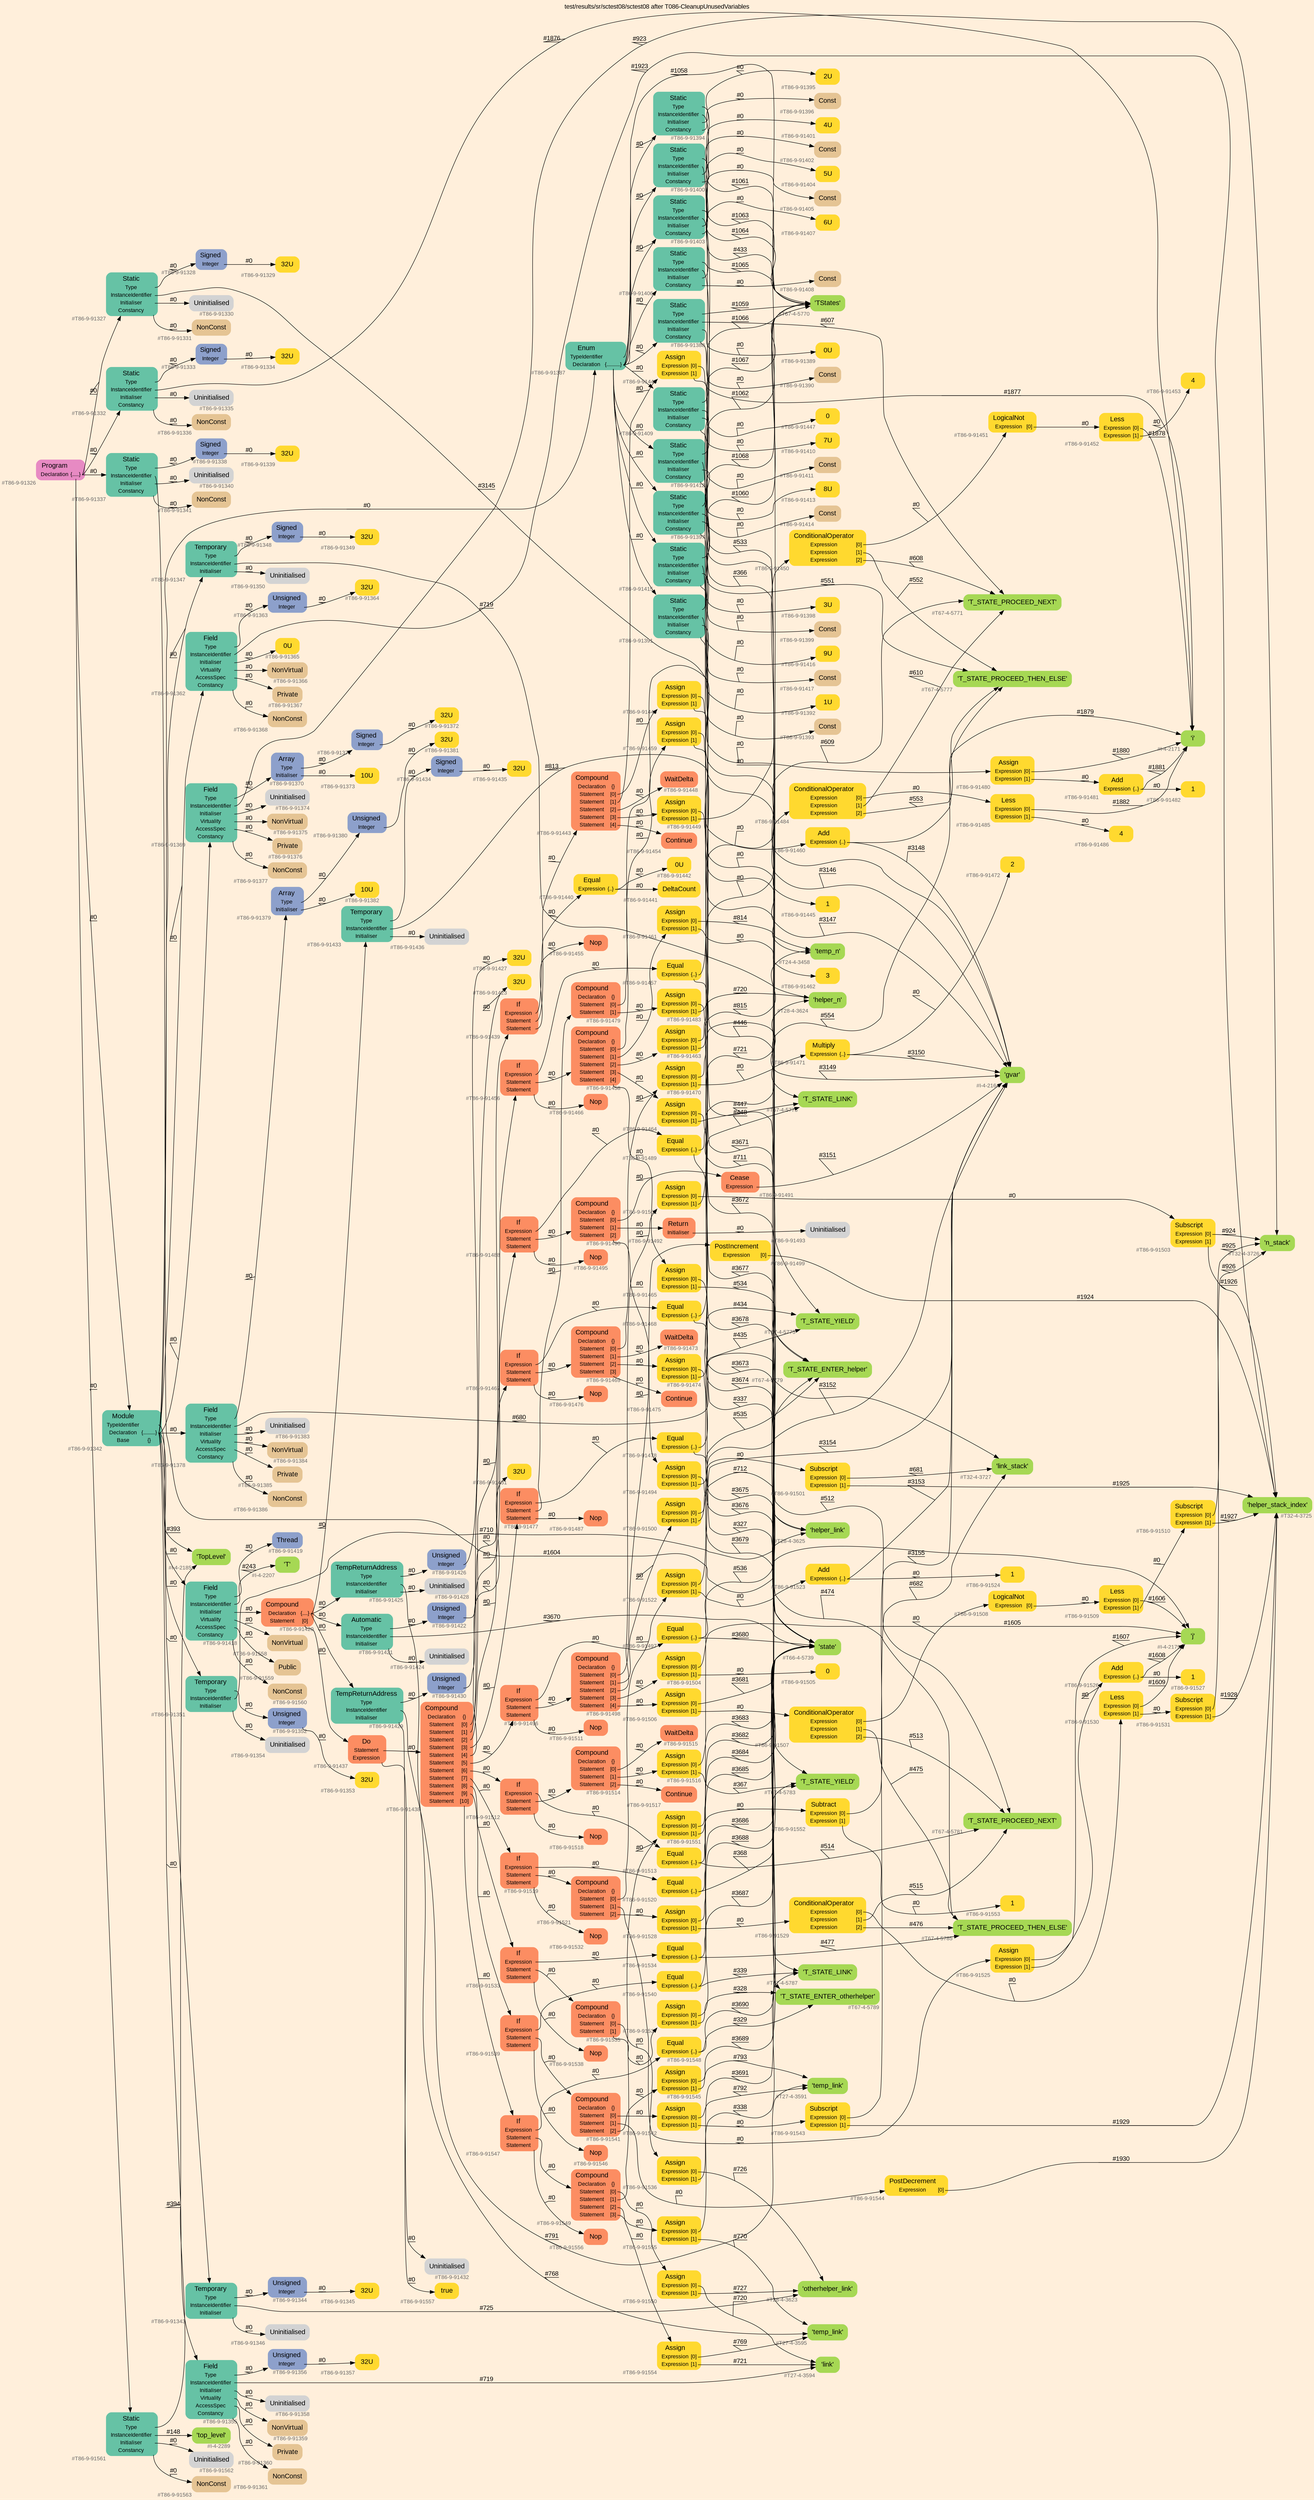 digraph "test/results/sr/sctest08/sctest08 after T086-CleanupUnusedVariables" {
label = "test/results/sr/sctest08/sctest08 after T086-CleanupUnusedVariables"
labelloc = t
graph [
    rankdir = "LR"
    ranksep = 0.3
    bgcolor = antiquewhite1
    color = black
    fontcolor = black
    fontname = "Arial"
];
node [
    fontname = "Arial"
];
edge [
    fontname = "Arial"
];

// -------------------- node figure --------------------
// -------- block #T86-9-91326 ----------
"#T86-9-91326" [
    fillcolor = "/set28/4"
    xlabel = "#T86-9-91326"
    fontsize = "12"
    fontcolor = grey40
    shape = "plaintext"
    label = <<TABLE BORDER="0" CELLBORDER="0" CELLSPACING="0">
     <TR><TD><FONT COLOR="black" POINT-SIZE="15">Program</FONT></TD></TR>
     <TR><TD><FONT COLOR="black" POINT-SIZE="12">Declaration</FONT></TD><TD PORT="port0"><FONT COLOR="black" POINT-SIZE="12">{.....}</FONT></TD></TR>
    </TABLE>>
    style = "rounded,filled"
];

// -------- block #T86-9-91327 ----------
"#T86-9-91327" [
    fillcolor = "/set28/1"
    xlabel = "#T86-9-91327"
    fontsize = "12"
    fontcolor = grey40
    shape = "plaintext"
    label = <<TABLE BORDER="0" CELLBORDER="0" CELLSPACING="0">
     <TR><TD><FONT COLOR="black" POINT-SIZE="15">Static</FONT></TD></TR>
     <TR><TD><FONT COLOR="black" POINT-SIZE="12">Type</FONT></TD><TD PORT="port0"></TD></TR>
     <TR><TD><FONT COLOR="black" POINT-SIZE="12">InstanceIdentifier</FONT></TD><TD PORT="port1"></TD></TR>
     <TR><TD><FONT COLOR="black" POINT-SIZE="12">Initialiser</FONT></TD><TD PORT="port2"></TD></TR>
     <TR><TD><FONT COLOR="black" POINT-SIZE="12">Constancy</FONT></TD><TD PORT="port3"></TD></TR>
    </TABLE>>
    style = "rounded,filled"
];

// -------- block #T86-9-91328 ----------
"#T86-9-91328" [
    fillcolor = "/set28/3"
    xlabel = "#T86-9-91328"
    fontsize = "12"
    fontcolor = grey40
    shape = "plaintext"
    label = <<TABLE BORDER="0" CELLBORDER="0" CELLSPACING="0">
     <TR><TD><FONT COLOR="black" POINT-SIZE="15">Signed</FONT></TD></TR>
     <TR><TD><FONT COLOR="black" POINT-SIZE="12">Integer</FONT></TD><TD PORT="port0"></TD></TR>
    </TABLE>>
    style = "rounded,filled"
];

// -------- block #T86-9-91329 ----------
"#T86-9-91329" [
    fillcolor = "/set28/6"
    xlabel = "#T86-9-91329"
    fontsize = "12"
    fontcolor = grey40
    shape = "plaintext"
    label = <<TABLE BORDER="0" CELLBORDER="0" CELLSPACING="0">
     <TR><TD><FONT COLOR="black" POINT-SIZE="15">32U</FONT></TD></TR>
    </TABLE>>
    style = "rounded,filled"
];

// -------- block #I-4-2164 ----------
"#I-4-2164" [
    fillcolor = "/set28/5"
    xlabel = "#I-4-2164"
    fontsize = "12"
    fontcolor = grey40
    shape = "plaintext"
    label = <<TABLE BORDER="0" CELLBORDER="0" CELLSPACING="0">
     <TR><TD><FONT COLOR="black" POINT-SIZE="15">'gvar'</FONT></TD></TR>
    </TABLE>>
    style = "rounded,filled"
];

// -------- block #T86-9-91330 ----------
"#T86-9-91330" [
    xlabel = "#T86-9-91330"
    fontsize = "12"
    fontcolor = grey40
    shape = "plaintext"
    label = <<TABLE BORDER="0" CELLBORDER="0" CELLSPACING="0">
     <TR><TD><FONT COLOR="black" POINT-SIZE="15">Uninitialised</FONT></TD></TR>
    </TABLE>>
    style = "rounded,filled"
];

// -------- block #T86-9-91331 ----------
"#T86-9-91331" [
    fillcolor = "/set28/7"
    xlabel = "#T86-9-91331"
    fontsize = "12"
    fontcolor = grey40
    shape = "plaintext"
    label = <<TABLE BORDER="0" CELLBORDER="0" CELLSPACING="0">
     <TR><TD><FONT COLOR="black" POINT-SIZE="15">NonConst</FONT></TD></TR>
    </TABLE>>
    style = "rounded,filled"
];

// -------- block #T86-9-91332 ----------
"#T86-9-91332" [
    fillcolor = "/set28/1"
    xlabel = "#T86-9-91332"
    fontsize = "12"
    fontcolor = grey40
    shape = "plaintext"
    label = <<TABLE BORDER="0" CELLBORDER="0" CELLSPACING="0">
     <TR><TD><FONT COLOR="black" POINT-SIZE="15">Static</FONT></TD></TR>
     <TR><TD><FONT COLOR="black" POINT-SIZE="12">Type</FONT></TD><TD PORT="port0"></TD></TR>
     <TR><TD><FONT COLOR="black" POINT-SIZE="12">InstanceIdentifier</FONT></TD><TD PORT="port1"></TD></TR>
     <TR><TD><FONT COLOR="black" POINT-SIZE="12">Initialiser</FONT></TD><TD PORT="port2"></TD></TR>
     <TR><TD><FONT COLOR="black" POINT-SIZE="12">Constancy</FONT></TD><TD PORT="port3"></TD></TR>
    </TABLE>>
    style = "rounded,filled"
];

// -------- block #T86-9-91333 ----------
"#T86-9-91333" [
    fillcolor = "/set28/3"
    xlabel = "#T86-9-91333"
    fontsize = "12"
    fontcolor = grey40
    shape = "plaintext"
    label = <<TABLE BORDER="0" CELLBORDER="0" CELLSPACING="0">
     <TR><TD><FONT COLOR="black" POINT-SIZE="15">Signed</FONT></TD></TR>
     <TR><TD><FONT COLOR="black" POINT-SIZE="12">Integer</FONT></TD><TD PORT="port0"></TD></TR>
    </TABLE>>
    style = "rounded,filled"
];

// -------- block #T86-9-91334 ----------
"#T86-9-91334" [
    fillcolor = "/set28/6"
    xlabel = "#T86-9-91334"
    fontsize = "12"
    fontcolor = grey40
    shape = "plaintext"
    label = <<TABLE BORDER="0" CELLBORDER="0" CELLSPACING="0">
     <TR><TD><FONT COLOR="black" POINT-SIZE="15">32U</FONT></TD></TR>
    </TABLE>>
    style = "rounded,filled"
];

// -------- block #I-4-2171 ----------
"#I-4-2171" [
    fillcolor = "/set28/5"
    xlabel = "#I-4-2171"
    fontsize = "12"
    fontcolor = grey40
    shape = "plaintext"
    label = <<TABLE BORDER="0" CELLBORDER="0" CELLSPACING="0">
     <TR><TD><FONT COLOR="black" POINT-SIZE="15">'i'</FONT></TD></TR>
    </TABLE>>
    style = "rounded,filled"
];

// -------- block #T86-9-91335 ----------
"#T86-9-91335" [
    xlabel = "#T86-9-91335"
    fontsize = "12"
    fontcolor = grey40
    shape = "plaintext"
    label = <<TABLE BORDER="0" CELLBORDER="0" CELLSPACING="0">
     <TR><TD><FONT COLOR="black" POINT-SIZE="15">Uninitialised</FONT></TD></TR>
    </TABLE>>
    style = "rounded,filled"
];

// -------- block #T86-9-91336 ----------
"#T86-9-91336" [
    fillcolor = "/set28/7"
    xlabel = "#T86-9-91336"
    fontsize = "12"
    fontcolor = grey40
    shape = "plaintext"
    label = <<TABLE BORDER="0" CELLBORDER="0" CELLSPACING="0">
     <TR><TD><FONT COLOR="black" POINT-SIZE="15">NonConst</FONT></TD></TR>
    </TABLE>>
    style = "rounded,filled"
];

// -------- block #T86-9-91337 ----------
"#T86-9-91337" [
    fillcolor = "/set28/1"
    xlabel = "#T86-9-91337"
    fontsize = "12"
    fontcolor = grey40
    shape = "plaintext"
    label = <<TABLE BORDER="0" CELLBORDER="0" CELLSPACING="0">
     <TR><TD><FONT COLOR="black" POINT-SIZE="15">Static</FONT></TD></TR>
     <TR><TD><FONT COLOR="black" POINT-SIZE="12">Type</FONT></TD><TD PORT="port0"></TD></TR>
     <TR><TD><FONT COLOR="black" POINT-SIZE="12">InstanceIdentifier</FONT></TD><TD PORT="port1"></TD></TR>
     <TR><TD><FONT COLOR="black" POINT-SIZE="12">Initialiser</FONT></TD><TD PORT="port2"></TD></TR>
     <TR><TD><FONT COLOR="black" POINT-SIZE="12">Constancy</FONT></TD><TD PORT="port3"></TD></TR>
    </TABLE>>
    style = "rounded,filled"
];

// -------- block #T86-9-91338 ----------
"#T86-9-91338" [
    fillcolor = "/set28/3"
    xlabel = "#T86-9-91338"
    fontsize = "12"
    fontcolor = grey40
    shape = "plaintext"
    label = <<TABLE BORDER="0" CELLBORDER="0" CELLSPACING="0">
     <TR><TD><FONT COLOR="black" POINT-SIZE="15">Signed</FONT></TD></TR>
     <TR><TD><FONT COLOR="black" POINT-SIZE="12">Integer</FONT></TD><TD PORT="port0"></TD></TR>
    </TABLE>>
    style = "rounded,filled"
];

// -------- block #T86-9-91339 ----------
"#T86-9-91339" [
    fillcolor = "/set28/6"
    xlabel = "#T86-9-91339"
    fontsize = "12"
    fontcolor = grey40
    shape = "plaintext"
    label = <<TABLE BORDER="0" CELLBORDER="0" CELLSPACING="0">
     <TR><TD><FONT COLOR="black" POINT-SIZE="15">32U</FONT></TD></TR>
    </TABLE>>
    style = "rounded,filled"
];

// -------- block #I-4-2179 ----------
"#I-4-2179" [
    fillcolor = "/set28/5"
    xlabel = "#I-4-2179"
    fontsize = "12"
    fontcolor = grey40
    shape = "plaintext"
    label = <<TABLE BORDER="0" CELLBORDER="0" CELLSPACING="0">
     <TR><TD><FONT COLOR="black" POINT-SIZE="15">'j'</FONT></TD></TR>
    </TABLE>>
    style = "rounded,filled"
];

// -------- block #T86-9-91340 ----------
"#T86-9-91340" [
    xlabel = "#T86-9-91340"
    fontsize = "12"
    fontcolor = grey40
    shape = "plaintext"
    label = <<TABLE BORDER="0" CELLBORDER="0" CELLSPACING="0">
     <TR><TD><FONT COLOR="black" POINT-SIZE="15">Uninitialised</FONT></TD></TR>
    </TABLE>>
    style = "rounded,filled"
];

// -------- block #T86-9-91341 ----------
"#T86-9-91341" [
    fillcolor = "/set28/7"
    xlabel = "#T86-9-91341"
    fontsize = "12"
    fontcolor = grey40
    shape = "plaintext"
    label = <<TABLE BORDER="0" CELLBORDER="0" CELLSPACING="0">
     <TR><TD><FONT COLOR="black" POINT-SIZE="15">NonConst</FONT></TD></TR>
    </TABLE>>
    style = "rounded,filled"
];

// -------- block #T86-9-91342 ----------
"#T86-9-91342" [
    fillcolor = "/set28/1"
    xlabel = "#T86-9-91342"
    fontsize = "12"
    fontcolor = grey40
    shape = "plaintext"
    label = <<TABLE BORDER="0" CELLBORDER="0" CELLSPACING="0">
     <TR><TD><FONT COLOR="black" POINT-SIZE="15">Module</FONT></TD></TR>
     <TR><TD><FONT COLOR="black" POINT-SIZE="12">TypeIdentifier</FONT></TD><TD PORT="port0"></TD></TR>
     <TR><TD><FONT COLOR="black" POINT-SIZE="12">Declaration</FONT></TD><TD PORT="port1"><FONT COLOR="black" POINT-SIZE="12">{.........}</FONT></TD></TR>
     <TR><TD><FONT COLOR="black" POINT-SIZE="12">Base</FONT></TD><TD PORT="port2"><FONT COLOR="black" POINT-SIZE="12">{}</FONT></TD></TR>
    </TABLE>>
    style = "rounded,filled"
];

// -------- block #I-4-2185 ----------
"#I-4-2185" [
    fillcolor = "/set28/5"
    xlabel = "#I-4-2185"
    fontsize = "12"
    fontcolor = grey40
    shape = "plaintext"
    label = <<TABLE BORDER="0" CELLBORDER="0" CELLSPACING="0">
     <TR><TD><FONT COLOR="black" POINT-SIZE="15">'TopLevel'</FONT></TD></TR>
    </TABLE>>
    style = "rounded,filled"
];

// -------- block #T86-9-91343 ----------
"#T86-9-91343" [
    fillcolor = "/set28/1"
    xlabel = "#T86-9-91343"
    fontsize = "12"
    fontcolor = grey40
    shape = "plaintext"
    label = <<TABLE BORDER="0" CELLBORDER="0" CELLSPACING="0">
     <TR><TD><FONT COLOR="black" POINT-SIZE="15">Temporary</FONT></TD></TR>
     <TR><TD><FONT COLOR="black" POINT-SIZE="12">Type</FONT></TD><TD PORT="port0"></TD></TR>
     <TR><TD><FONT COLOR="black" POINT-SIZE="12">InstanceIdentifier</FONT></TD><TD PORT="port1"></TD></TR>
     <TR><TD><FONT COLOR="black" POINT-SIZE="12">Initialiser</FONT></TD><TD PORT="port2"></TD></TR>
    </TABLE>>
    style = "rounded,filled"
];

// -------- block #T86-9-91344 ----------
"#T86-9-91344" [
    fillcolor = "/set28/3"
    xlabel = "#T86-9-91344"
    fontsize = "12"
    fontcolor = grey40
    shape = "plaintext"
    label = <<TABLE BORDER="0" CELLBORDER="0" CELLSPACING="0">
     <TR><TD><FONT COLOR="black" POINT-SIZE="15">Unsigned</FONT></TD></TR>
     <TR><TD><FONT COLOR="black" POINT-SIZE="12">Integer</FONT></TD><TD PORT="port0"></TD></TR>
    </TABLE>>
    style = "rounded,filled"
];

// -------- block #T86-9-91345 ----------
"#T86-9-91345" [
    fillcolor = "/set28/6"
    xlabel = "#T86-9-91345"
    fontsize = "12"
    fontcolor = grey40
    shape = "plaintext"
    label = <<TABLE BORDER="0" CELLBORDER="0" CELLSPACING="0">
     <TR><TD><FONT COLOR="black" POINT-SIZE="15">32U</FONT></TD></TR>
    </TABLE>>
    style = "rounded,filled"
];

// -------- block #T28-4-3623 ----------
"#T28-4-3623" [
    fillcolor = "/set28/5"
    xlabel = "#T28-4-3623"
    fontsize = "12"
    fontcolor = grey40
    shape = "plaintext"
    label = <<TABLE BORDER="0" CELLBORDER="0" CELLSPACING="0">
     <TR><TD><FONT COLOR="black" POINT-SIZE="15">'otherhelper_link'</FONT></TD></TR>
    </TABLE>>
    style = "rounded,filled"
];

// -------- block #T86-9-91346 ----------
"#T86-9-91346" [
    xlabel = "#T86-9-91346"
    fontsize = "12"
    fontcolor = grey40
    shape = "plaintext"
    label = <<TABLE BORDER="0" CELLBORDER="0" CELLSPACING="0">
     <TR><TD><FONT COLOR="black" POINT-SIZE="15">Uninitialised</FONT></TD></TR>
    </TABLE>>
    style = "rounded,filled"
];

// -------- block #T86-9-91347 ----------
"#T86-9-91347" [
    fillcolor = "/set28/1"
    xlabel = "#T86-9-91347"
    fontsize = "12"
    fontcolor = grey40
    shape = "plaintext"
    label = <<TABLE BORDER="0" CELLBORDER="0" CELLSPACING="0">
     <TR><TD><FONT COLOR="black" POINT-SIZE="15">Temporary</FONT></TD></TR>
     <TR><TD><FONT COLOR="black" POINT-SIZE="12">Type</FONT></TD><TD PORT="port0"></TD></TR>
     <TR><TD><FONT COLOR="black" POINT-SIZE="12">InstanceIdentifier</FONT></TD><TD PORT="port1"></TD></TR>
     <TR><TD><FONT COLOR="black" POINT-SIZE="12">Initialiser</FONT></TD><TD PORT="port2"></TD></TR>
    </TABLE>>
    style = "rounded,filled"
];

// -------- block #T86-9-91348 ----------
"#T86-9-91348" [
    fillcolor = "/set28/3"
    xlabel = "#T86-9-91348"
    fontsize = "12"
    fontcolor = grey40
    shape = "plaintext"
    label = <<TABLE BORDER="0" CELLBORDER="0" CELLSPACING="0">
     <TR><TD><FONT COLOR="black" POINT-SIZE="15">Signed</FONT></TD></TR>
     <TR><TD><FONT COLOR="black" POINT-SIZE="12">Integer</FONT></TD><TD PORT="port0"></TD></TR>
    </TABLE>>
    style = "rounded,filled"
];

// -------- block #T86-9-91349 ----------
"#T86-9-91349" [
    fillcolor = "/set28/6"
    xlabel = "#T86-9-91349"
    fontsize = "12"
    fontcolor = grey40
    shape = "plaintext"
    label = <<TABLE BORDER="0" CELLBORDER="0" CELLSPACING="0">
     <TR><TD><FONT COLOR="black" POINT-SIZE="15">32U</FONT></TD></TR>
    </TABLE>>
    style = "rounded,filled"
];

// -------- block #T28-4-3624 ----------
"#T28-4-3624" [
    fillcolor = "/set28/5"
    xlabel = "#T28-4-3624"
    fontsize = "12"
    fontcolor = grey40
    shape = "plaintext"
    label = <<TABLE BORDER="0" CELLBORDER="0" CELLSPACING="0">
     <TR><TD><FONT COLOR="black" POINT-SIZE="15">'helper_n'</FONT></TD></TR>
    </TABLE>>
    style = "rounded,filled"
];

// -------- block #T86-9-91350 ----------
"#T86-9-91350" [
    xlabel = "#T86-9-91350"
    fontsize = "12"
    fontcolor = grey40
    shape = "plaintext"
    label = <<TABLE BORDER="0" CELLBORDER="0" CELLSPACING="0">
     <TR><TD><FONT COLOR="black" POINT-SIZE="15">Uninitialised</FONT></TD></TR>
    </TABLE>>
    style = "rounded,filled"
];

// -------- block #T86-9-91351 ----------
"#T86-9-91351" [
    fillcolor = "/set28/1"
    xlabel = "#T86-9-91351"
    fontsize = "12"
    fontcolor = grey40
    shape = "plaintext"
    label = <<TABLE BORDER="0" CELLBORDER="0" CELLSPACING="0">
     <TR><TD><FONT COLOR="black" POINT-SIZE="15">Temporary</FONT></TD></TR>
     <TR><TD><FONT COLOR="black" POINT-SIZE="12">Type</FONT></TD><TD PORT="port0"></TD></TR>
     <TR><TD><FONT COLOR="black" POINT-SIZE="12">InstanceIdentifier</FONT></TD><TD PORT="port1"></TD></TR>
     <TR><TD><FONT COLOR="black" POINT-SIZE="12">Initialiser</FONT></TD><TD PORT="port2"></TD></TR>
    </TABLE>>
    style = "rounded,filled"
];

// -------- block #T86-9-91352 ----------
"#T86-9-91352" [
    fillcolor = "/set28/3"
    xlabel = "#T86-9-91352"
    fontsize = "12"
    fontcolor = grey40
    shape = "plaintext"
    label = <<TABLE BORDER="0" CELLBORDER="0" CELLSPACING="0">
     <TR><TD><FONT COLOR="black" POINT-SIZE="15">Unsigned</FONT></TD></TR>
     <TR><TD><FONT COLOR="black" POINT-SIZE="12">Integer</FONT></TD><TD PORT="port0"></TD></TR>
    </TABLE>>
    style = "rounded,filled"
];

// -------- block #T86-9-91353 ----------
"#T86-9-91353" [
    fillcolor = "/set28/6"
    xlabel = "#T86-9-91353"
    fontsize = "12"
    fontcolor = grey40
    shape = "plaintext"
    label = <<TABLE BORDER="0" CELLBORDER="0" CELLSPACING="0">
     <TR><TD><FONT COLOR="black" POINT-SIZE="15">32U</FONT></TD></TR>
    </TABLE>>
    style = "rounded,filled"
];

// -------- block #T28-4-3625 ----------
"#T28-4-3625" [
    fillcolor = "/set28/5"
    xlabel = "#T28-4-3625"
    fontsize = "12"
    fontcolor = grey40
    shape = "plaintext"
    label = <<TABLE BORDER="0" CELLBORDER="0" CELLSPACING="0">
     <TR><TD><FONT COLOR="black" POINT-SIZE="15">'helper_link'</FONT></TD></TR>
    </TABLE>>
    style = "rounded,filled"
];

// -------- block #T86-9-91354 ----------
"#T86-9-91354" [
    xlabel = "#T86-9-91354"
    fontsize = "12"
    fontcolor = grey40
    shape = "plaintext"
    label = <<TABLE BORDER="0" CELLBORDER="0" CELLSPACING="0">
     <TR><TD><FONT COLOR="black" POINT-SIZE="15">Uninitialised</FONT></TD></TR>
    </TABLE>>
    style = "rounded,filled"
];

// -------- block #T86-9-91355 ----------
"#T86-9-91355" [
    fillcolor = "/set28/1"
    xlabel = "#T86-9-91355"
    fontsize = "12"
    fontcolor = grey40
    shape = "plaintext"
    label = <<TABLE BORDER="0" CELLBORDER="0" CELLSPACING="0">
     <TR><TD><FONT COLOR="black" POINT-SIZE="15">Field</FONT></TD></TR>
     <TR><TD><FONT COLOR="black" POINT-SIZE="12">Type</FONT></TD><TD PORT="port0"></TD></TR>
     <TR><TD><FONT COLOR="black" POINT-SIZE="12">InstanceIdentifier</FONT></TD><TD PORT="port1"></TD></TR>
     <TR><TD><FONT COLOR="black" POINT-SIZE="12">Initialiser</FONT></TD><TD PORT="port2"></TD></TR>
     <TR><TD><FONT COLOR="black" POINT-SIZE="12">Virtuality</FONT></TD><TD PORT="port3"></TD></TR>
     <TR><TD><FONT COLOR="black" POINT-SIZE="12">AccessSpec</FONT></TD><TD PORT="port4"></TD></TR>
     <TR><TD><FONT COLOR="black" POINT-SIZE="12">Constancy</FONT></TD><TD PORT="port5"></TD></TR>
    </TABLE>>
    style = "rounded,filled"
];

// -------- block #T86-9-91356 ----------
"#T86-9-91356" [
    fillcolor = "/set28/3"
    xlabel = "#T86-9-91356"
    fontsize = "12"
    fontcolor = grey40
    shape = "plaintext"
    label = <<TABLE BORDER="0" CELLBORDER="0" CELLSPACING="0">
     <TR><TD><FONT COLOR="black" POINT-SIZE="15">Unsigned</FONT></TD></TR>
     <TR><TD><FONT COLOR="black" POINT-SIZE="12">Integer</FONT></TD><TD PORT="port0"></TD></TR>
    </TABLE>>
    style = "rounded,filled"
];

// -------- block #T86-9-91357 ----------
"#T86-9-91357" [
    fillcolor = "/set28/6"
    xlabel = "#T86-9-91357"
    fontsize = "12"
    fontcolor = grey40
    shape = "plaintext"
    label = <<TABLE BORDER="0" CELLBORDER="0" CELLSPACING="0">
     <TR><TD><FONT COLOR="black" POINT-SIZE="15">32U</FONT></TD></TR>
    </TABLE>>
    style = "rounded,filled"
];

// -------- block #T27-4-3594 ----------
"#T27-4-3594" [
    fillcolor = "/set28/5"
    xlabel = "#T27-4-3594"
    fontsize = "12"
    fontcolor = grey40
    shape = "plaintext"
    label = <<TABLE BORDER="0" CELLBORDER="0" CELLSPACING="0">
     <TR><TD><FONT COLOR="black" POINT-SIZE="15">'link'</FONT></TD></TR>
    </TABLE>>
    style = "rounded,filled"
];

// -------- block #T86-9-91358 ----------
"#T86-9-91358" [
    xlabel = "#T86-9-91358"
    fontsize = "12"
    fontcolor = grey40
    shape = "plaintext"
    label = <<TABLE BORDER="0" CELLBORDER="0" CELLSPACING="0">
     <TR><TD><FONT COLOR="black" POINT-SIZE="15">Uninitialised</FONT></TD></TR>
    </TABLE>>
    style = "rounded,filled"
];

// -------- block #T86-9-91359 ----------
"#T86-9-91359" [
    fillcolor = "/set28/7"
    xlabel = "#T86-9-91359"
    fontsize = "12"
    fontcolor = grey40
    shape = "plaintext"
    label = <<TABLE BORDER="0" CELLBORDER="0" CELLSPACING="0">
     <TR><TD><FONT COLOR="black" POINT-SIZE="15">NonVirtual</FONT></TD></TR>
    </TABLE>>
    style = "rounded,filled"
];

// -------- block #T86-9-91360 ----------
"#T86-9-91360" [
    fillcolor = "/set28/7"
    xlabel = "#T86-9-91360"
    fontsize = "12"
    fontcolor = grey40
    shape = "plaintext"
    label = <<TABLE BORDER="0" CELLBORDER="0" CELLSPACING="0">
     <TR><TD><FONT COLOR="black" POINT-SIZE="15">Private</FONT></TD></TR>
    </TABLE>>
    style = "rounded,filled"
];

// -------- block #T86-9-91361 ----------
"#T86-9-91361" [
    fillcolor = "/set28/7"
    xlabel = "#T86-9-91361"
    fontsize = "12"
    fontcolor = grey40
    shape = "plaintext"
    label = <<TABLE BORDER="0" CELLBORDER="0" CELLSPACING="0">
     <TR><TD><FONT COLOR="black" POINT-SIZE="15">NonConst</FONT></TD></TR>
    </TABLE>>
    style = "rounded,filled"
];

// -------- block #T86-9-91362 ----------
"#T86-9-91362" [
    fillcolor = "/set28/1"
    xlabel = "#T86-9-91362"
    fontsize = "12"
    fontcolor = grey40
    shape = "plaintext"
    label = <<TABLE BORDER="0" CELLBORDER="0" CELLSPACING="0">
     <TR><TD><FONT COLOR="black" POINT-SIZE="15">Field</FONT></TD></TR>
     <TR><TD><FONT COLOR="black" POINT-SIZE="12">Type</FONT></TD><TD PORT="port0"></TD></TR>
     <TR><TD><FONT COLOR="black" POINT-SIZE="12">InstanceIdentifier</FONT></TD><TD PORT="port1"></TD></TR>
     <TR><TD><FONT COLOR="black" POINT-SIZE="12">Initialiser</FONT></TD><TD PORT="port2"></TD></TR>
     <TR><TD><FONT COLOR="black" POINT-SIZE="12">Virtuality</FONT></TD><TD PORT="port3"></TD></TR>
     <TR><TD><FONT COLOR="black" POINT-SIZE="12">AccessSpec</FONT></TD><TD PORT="port4"></TD></TR>
     <TR><TD><FONT COLOR="black" POINT-SIZE="12">Constancy</FONT></TD><TD PORT="port5"></TD></TR>
    </TABLE>>
    style = "rounded,filled"
];

// -------- block #T86-9-91363 ----------
"#T86-9-91363" [
    fillcolor = "/set28/3"
    xlabel = "#T86-9-91363"
    fontsize = "12"
    fontcolor = grey40
    shape = "plaintext"
    label = <<TABLE BORDER="0" CELLBORDER="0" CELLSPACING="0">
     <TR><TD><FONT COLOR="black" POINT-SIZE="15">Unsigned</FONT></TD></TR>
     <TR><TD><FONT COLOR="black" POINT-SIZE="12">Integer</FONT></TD><TD PORT="port0"></TD></TR>
    </TABLE>>
    style = "rounded,filled"
];

// -------- block #T86-9-91364 ----------
"#T86-9-91364" [
    fillcolor = "/set28/6"
    xlabel = "#T86-9-91364"
    fontsize = "12"
    fontcolor = grey40
    shape = "plaintext"
    label = <<TABLE BORDER="0" CELLBORDER="0" CELLSPACING="0">
     <TR><TD><FONT COLOR="black" POINT-SIZE="15">32U</FONT></TD></TR>
    </TABLE>>
    style = "rounded,filled"
];

// -------- block #T32-4-3725 ----------
"#T32-4-3725" [
    fillcolor = "/set28/5"
    xlabel = "#T32-4-3725"
    fontsize = "12"
    fontcolor = grey40
    shape = "plaintext"
    label = <<TABLE BORDER="0" CELLBORDER="0" CELLSPACING="0">
     <TR><TD><FONT COLOR="black" POINT-SIZE="15">'helper_stack_index'</FONT></TD></TR>
    </TABLE>>
    style = "rounded,filled"
];

// -------- block #T86-9-91365 ----------
"#T86-9-91365" [
    fillcolor = "/set28/6"
    xlabel = "#T86-9-91365"
    fontsize = "12"
    fontcolor = grey40
    shape = "plaintext"
    label = <<TABLE BORDER="0" CELLBORDER="0" CELLSPACING="0">
     <TR><TD><FONT COLOR="black" POINT-SIZE="15">0U</FONT></TD></TR>
    </TABLE>>
    style = "rounded,filled"
];

// -------- block #T86-9-91366 ----------
"#T86-9-91366" [
    fillcolor = "/set28/7"
    xlabel = "#T86-9-91366"
    fontsize = "12"
    fontcolor = grey40
    shape = "plaintext"
    label = <<TABLE BORDER="0" CELLBORDER="0" CELLSPACING="0">
     <TR><TD><FONT COLOR="black" POINT-SIZE="15">NonVirtual</FONT></TD></TR>
    </TABLE>>
    style = "rounded,filled"
];

// -------- block #T86-9-91367 ----------
"#T86-9-91367" [
    fillcolor = "/set28/7"
    xlabel = "#T86-9-91367"
    fontsize = "12"
    fontcolor = grey40
    shape = "plaintext"
    label = <<TABLE BORDER="0" CELLBORDER="0" CELLSPACING="0">
     <TR><TD><FONT COLOR="black" POINT-SIZE="15">Private</FONT></TD></TR>
    </TABLE>>
    style = "rounded,filled"
];

// -------- block #T86-9-91368 ----------
"#T86-9-91368" [
    fillcolor = "/set28/7"
    xlabel = "#T86-9-91368"
    fontsize = "12"
    fontcolor = grey40
    shape = "plaintext"
    label = <<TABLE BORDER="0" CELLBORDER="0" CELLSPACING="0">
     <TR><TD><FONT COLOR="black" POINT-SIZE="15">NonConst</FONT></TD></TR>
    </TABLE>>
    style = "rounded,filled"
];

// -------- block #T86-9-91369 ----------
"#T86-9-91369" [
    fillcolor = "/set28/1"
    xlabel = "#T86-9-91369"
    fontsize = "12"
    fontcolor = grey40
    shape = "plaintext"
    label = <<TABLE BORDER="0" CELLBORDER="0" CELLSPACING="0">
     <TR><TD><FONT COLOR="black" POINT-SIZE="15">Field</FONT></TD></TR>
     <TR><TD><FONT COLOR="black" POINT-SIZE="12">Type</FONT></TD><TD PORT="port0"></TD></TR>
     <TR><TD><FONT COLOR="black" POINT-SIZE="12">InstanceIdentifier</FONT></TD><TD PORT="port1"></TD></TR>
     <TR><TD><FONT COLOR="black" POINT-SIZE="12">Initialiser</FONT></TD><TD PORT="port2"></TD></TR>
     <TR><TD><FONT COLOR="black" POINT-SIZE="12">Virtuality</FONT></TD><TD PORT="port3"></TD></TR>
     <TR><TD><FONT COLOR="black" POINT-SIZE="12">AccessSpec</FONT></TD><TD PORT="port4"></TD></TR>
     <TR><TD><FONT COLOR="black" POINT-SIZE="12">Constancy</FONT></TD><TD PORT="port5"></TD></TR>
    </TABLE>>
    style = "rounded,filled"
];

// -------- block #T86-9-91370 ----------
"#T86-9-91370" [
    fillcolor = "/set28/3"
    xlabel = "#T86-9-91370"
    fontsize = "12"
    fontcolor = grey40
    shape = "plaintext"
    label = <<TABLE BORDER="0" CELLBORDER="0" CELLSPACING="0">
     <TR><TD><FONT COLOR="black" POINT-SIZE="15">Array</FONT></TD></TR>
     <TR><TD><FONT COLOR="black" POINT-SIZE="12">Type</FONT></TD><TD PORT="port0"></TD></TR>
     <TR><TD><FONT COLOR="black" POINT-SIZE="12">Initialiser</FONT></TD><TD PORT="port1"></TD></TR>
    </TABLE>>
    style = "rounded,filled"
];

// -------- block #T86-9-91371 ----------
"#T86-9-91371" [
    fillcolor = "/set28/3"
    xlabel = "#T86-9-91371"
    fontsize = "12"
    fontcolor = grey40
    shape = "plaintext"
    label = <<TABLE BORDER="0" CELLBORDER="0" CELLSPACING="0">
     <TR><TD><FONT COLOR="black" POINT-SIZE="15">Signed</FONT></TD></TR>
     <TR><TD><FONT COLOR="black" POINT-SIZE="12">Integer</FONT></TD><TD PORT="port0"></TD></TR>
    </TABLE>>
    style = "rounded,filled"
];

// -------- block #T86-9-91372 ----------
"#T86-9-91372" [
    fillcolor = "/set28/6"
    xlabel = "#T86-9-91372"
    fontsize = "12"
    fontcolor = grey40
    shape = "plaintext"
    label = <<TABLE BORDER="0" CELLBORDER="0" CELLSPACING="0">
     <TR><TD><FONT COLOR="black" POINT-SIZE="15">32U</FONT></TD></TR>
    </TABLE>>
    style = "rounded,filled"
];

// -------- block #T86-9-91373 ----------
"#T86-9-91373" [
    fillcolor = "/set28/6"
    xlabel = "#T86-9-91373"
    fontsize = "12"
    fontcolor = grey40
    shape = "plaintext"
    label = <<TABLE BORDER="0" CELLBORDER="0" CELLSPACING="0">
     <TR><TD><FONT COLOR="black" POINT-SIZE="15">10U</FONT></TD></TR>
    </TABLE>>
    style = "rounded,filled"
];

// -------- block #T32-4-3726 ----------
"#T32-4-3726" [
    fillcolor = "/set28/5"
    xlabel = "#T32-4-3726"
    fontsize = "12"
    fontcolor = grey40
    shape = "plaintext"
    label = <<TABLE BORDER="0" CELLBORDER="0" CELLSPACING="0">
     <TR><TD><FONT COLOR="black" POINT-SIZE="15">'n_stack'</FONT></TD></TR>
    </TABLE>>
    style = "rounded,filled"
];

// -------- block #T86-9-91374 ----------
"#T86-9-91374" [
    xlabel = "#T86-9-91374"
    fontsize = "12"
    fontcolor = grey40
    shape = "plaintext"
    label = <<TABLE BORDER="0" CELLBORDER="0" CELLSPACING="0">
     <TR><TD><FONT COLOR="black" POINT-SIZE="15">Uninitialised</FONT></TD></TR>
    </TABLE>>
    style = "rounded,filled"
];

// -------- block #T86-9-91375 ----------
"#T86-9-91375" [
    fillcolor = "/set28/7"
    xlabel = "#T86-9-91375"
    fontsize = "12"
    fontcolor = grey40
    shape = "plaintext"
    label = <<TABLE BORDER="0" CELLBORDER="0" CELLSPACING="0">
     <TR><TD><FONT COLOR="black" POINT-SIZE="15">NonVirtual</FONT></TD></TR>
    </TABLE>>
    style = "rounded,filled"
];

// -------- block #T86-9-91376 ----------
"#T86-9-91376" [
    fillcolor = "/set28/7"
    xlabel = "#T86-9-91376"
    fontsize = "12"
    fontcolor = grey40
    shape = "plaintext"
    label = <<TABLE BORDER="0" CELLBORDER="0" CELLSPACING="0">
     <TR><TD><FONT COLOR="black" POINT-SIZE="15">Private</FONT></TD></TR>
    </TABLE>>
    style = "rounded,filled"
];

// -------- block #T86-9-91377 ----------
"#T86-9-91377" [
    fillcolor = "/set28/7"
    xlabel = "#T86-9-91377"
    fontsize = "12"
    fontcolor = grey40
    shape = "plaintext"
    label = <<TABLE BORDER="0" CELLBORDER="0" CELLSPACING="0">
     <TR><TD><FONT COLOR="black" POINT-SIZE="15">NonConst</FONT></TD></TR>
    </TABLE>>
    style = "rounded,filled"
];

// -------- block #T86-9-91378 ----------
"#T86-9-91378" [
    fillcolor = "/set28/1"
    xlabel = "#T86-9-91378"
    fontsize = "12"
    fontcolor = grey40
    shape = "plaintext"
    label = <<TABLE BORDER="0" CELLBORDER="0" CELLSPACING="0">
     <TR><TD><FONT COLOR="black" POINT-SIZE="15">Field</FONT></TD></TR>
     <TR><TD><FONT COLOR="black" POINT-SIZE="12">Type</FONT></TD><TD PORT="port0"></TD></TR>
     <TR><TD><FONT COLOR="black" POINT-SIZE="12">InstanceIdentifier</FONT></TD><TD PORT="port1"></TD></TR>
     <TR><TD><FONT COLOR="black" POINT-SIZE="12">Initialiser</FONT></TD><TD PORT="port2"></TD></TR>
     <TR><TD><FONT COLOR="black" POINT-SIZE="12">Virtuality</FONT></TD><TD PORT="port3"></TD></TR>
     <TR><TD><FONT COLOR="black" POINT-SIZE="12">AccessSpec</FONT></TD><TD PORT="port4"></TD></TR>
     <TR><TD><FONT COLOR="black" POINT-SIZE="12">Constancy</FONT></TD><TD PORT="port5"></TD></TR>
    </TABLE>>
    style = "rounded,filled"
];

// -------- block #T86-9-91379 ----------
"#T86-9-91379" [
    fillcolor = "/set28/3"
    xlabel = "#T86-9-91379"
    fontsize = "12"
    fontcolor = grey40
    shape = "plaintext"
    label = <<TABLE BORDER="0" CELLBORDER="0" CELLSPACING="0">
     <TR><TD><FONT COLOR="black" POINT-SIZE="15">Array</FONT></TD></TR>
     <TR><TD><FONT COLOR="black" POINT-SIZE="12">Type</FONT></TD><TD PORT="port0"></TD></TR>
     <TR><TD><FONT COLOR="black" POINT-SIZE="12">Initialiser</FONT></TD><TD PORT="port1"></TD></TR>
    </TABLE>>
    style = "rounded,filled"
];

// -------- block #T86-9-91380 ----------
"#T86-9-91380" [
    fillcolor = "/set28/3"
    xlabel = "#T86-9-91380"
    fontsize = "12"
    fontcolor = grey40
    shape = "plaintext"
    label = <<TABLE BORDER="0" CELLBORDER="0" CELLSPACING="0">
     <TR><TD><FONT COLOR="black" POINT-SIZE="15">Unsigned</FONT></TD></TR>
     <TR><TD><FONT COLOR="black" POINT-SIZE="12">Integer</FONT></TD><TD PORT="port0"></TD></TR>
    </TABLE>>
    style = "rounded,filled"
];

// -------- block #T86-9-91381 ----------
"#T86-9-91381" [
    fillcolor = "/set28/6"
    xlabel = "#T86-9-91381"
    fontsize = "12"
    fontcolor = grey40
    shape = "plaintext"
    label = <<TABLE BORDER="0" CELLBORDER="0" CELLSPACING="0">
     <TR><TD><FONT COLOR="black" POINT-SIZE="15">32U</FONT></TD></TR>
    </TABLE>>
    style = "rounded,filled"
];

// -------- block #T86-9-91382 ----------
"#T86-9-91382" [
    fillcolor = "/set28/6"
    xlabel = "#T86-9-91382"
    fontsize = "12"
    fontcolor = grey40
    shape = "plaintext"
    label = <<TABLE BORDER="0" CELLBORDER="0" CELLSPACING="0">
     <TR><TD><FONT COLOR="black" POINT-SIZE="15">10U</FONT></TD></TR>
    </TABLE>>
    style = "rounded,filled"
];

// -------- block #T32-4-3727 ----------
"#T32-4-3727" [
    fillcolor = "/set28/5"
    xlabel = "#T32-4-3727"
    fontsize = "12"
    fontcolor = grey40
    shape = "plaintext"
    label = <<TABLE BORDER="0" CELLBORDER="0" CELLSPACING="0">
     <TR><TD><FONT COLOR="black" POINT-SIZE="15">'link_stack'</FONT></TD></TR>
    </TABLE>>
    style = "rounded,filled"
];

// -------- block #T86-9-91383 ----------
"#T86-9-91383" [
    xlabel = "#T86-9-91383"
    fontsize = "12"
    fontcolor = grey40
    shape = "plaintext"
    label = <<TABLE BORDER="0" CELLBORDER="0" CELLSPACING="0">
     <TR><TD><FONT COLOR="black" POINT-SIZE="15">Uninitialised</FONT></TD></TR>
    </TABLE>>
    style = "rounded,filled"
];

// -------- block #T86-9-91384 ----------
"#T86-9-91384" [
    fillcolor = "/set28/7"
    xlabel = "#T86-9-91384"
    fontsize = "12"
    fontcolor = grey40
    shape = "plaintext"
    label = <<TABLE BORDER="0" CELLBORDER="0" CELLSPACING="0">
     <TR><TD><FONT COLOR="black" POINT-SIZE="15">NonVirtual</FONT></TD></TR>
    </TABLE>>
    style = "rounded,filled"
];

// -------- block #T86-9-91385 ----------
"#T86-9-91385" [
    fillcolor = "/set28/7"
    xlabel = "#T86-9-91385"
    fontsize = "12"
    fontcolor = grey40
    shape = "plaintext"
    label = <<TABLE BORDER="0" CELLBORDER="0" CELLSPACING="0">
     <TR><TD><FONT COLOR="black" POINT-SIZE="15">Private</FONT></TD></TR>
    </TABLE>>
    style = "rounded,filled"
];

// -------- block #T86-9-91386 ----------
"#T86-9-91386" [
    fillcolor = "/set28/7"
    xlabel = "#T86-9-91386"
    fontsize = "12"
    fontcolor = grey40
    shape = "plaintext"
    label = <<TABLE BORDER="0" CELLBORDER="0" CELLSPACING="0">
     <TR><TD><FONT COLOR="black" POINT-SIZE="15">NonConst</FONT></TD></TR>
    </TABLE>>
    style = "rounded,filled"
];

// -------- block #T86-9-91387 ----------
"#T86-9-91387" [
    fillcolor = "/set28/1"
    xlabel = "#T86-9-91387"
    fontsize = "12"
    fontcolor = grey40
    shape = "plaintext"
    label = <<TABLE BORDER="0" CELLBORDER="0" CELLSPACING="0">
     <TR><TD><FONT COLOR="black" POINT-SIZE="15">Enum</FONT></TD></TR>
     <TR><TD><FONT COLOR="black" POINT-SIZE="12">TypeIdentifier</FONT></TD><TD PORT="port0"></TD></TR>
     <TR><TD><FONT COLOR="black" POINT-SIZE="12">Declaration</FONT></TD><TD PORT="port1"><FONT COLOR="black" POINT-SIZE="12">{..........}</FONT></TD></TR>
    </TABLE>>
    style = "rounded,filled"
];

// -------- block #T67-4-5770 ----------
"#T67-4-5770" [
    fillcolor = "/set28/5"
    xlabel = "#T67-4-5770"
    fontsize = "12"
    fontcolor = grey40
    shape = "plaintext"
    label = <<TABLE BORDER="0" CELLBORDER="0" CELLSPACING="0">
     <TR><TD><FONT COLOR="black" POINT-SIZE="15">'TStates'</FONT></TD></TR>
    </TABLE>>
    style = "rounded,filled"
];

// -------- block #T86-9-91388 ----------
"#T86-9-91388" [
    fillcolor = "/set28/1"
    xlabel = "#T86-9-91388"
    fontsize = "12"
    fontcolor = grey40
    shape = "plaintext"
    label = <<TABLE BORDER="0" CELLBORDER="0" CELLSPACING="0">
     <TR><TD><FONT COLOR="black" POINT-SIZE="15">Static</FONT></TD></TR>
     <TR><TD><FONT COLOR="black" POINT-SIZE="12">Type</FONT></TD><TD PORT="port0"></TD></TR>
     <TR><TD><FONT COLOR="black" POINT-SIZE="12">InstanceIdentifier</FONT></TD><TD PORT="port1"></TD></TR>
     <TR><TD><FONT COLOR="black" POINT-SIZE="12">Initialiser</FONT></TD><TD PORT="port2"></TD></TR>
     <TR><TD><FONT COLOR="black" POINT-SIZE="12">Constancy</FONT></TD><TD PORT="port3"></TD></TR>
    </TABLE>>
    style = "rounded,filled"
];

// -------- block #T67-4-5771 ----------
"#T67-4-5771" [
    fillcolor = "/set28/5"
    xlabel = "#T67-4-5771"
    fontsize = "12"
    fontcolor = grey40
    shape = "plaintext"
    label = <<TABLE BORDER="0" CELLBORDER="0" CELLSPACING="0">
     <TR><TD><FONT COLOR="black" POINT-SIZE="15">'T_STATE_PROCEED_NEXT'</FONT></TD></TR>
    </TABLE>>
    style = "rounded,filled"
];

// -------- block #T86-9-91389 ----------
"#T86-9-91389" [
    fillcolor = "/set28/6"
    xlabel = "#T86-9-91389"
    fontsize = "12"
    fontcolor = grey40
    shape = "plaintext"
    label = <<TABLE BORDER="0" CELLBORDER="0" CELLSPACING="0">
     <TR><TD><FONT COLOR="black" POINT-SIZE="15">0U</FONT></TD></TR>
    </TABLE>>
    style = "rounded,filled"
];

// -------- block #T86-9-91390 ----------
"#T86-9-91390" [
    fillcolor = "/set28/7"
    xlabel = "#T86-9-91390"
    fontsize = "12"
    fontcolor = grey40
    shape = "plaintext"
    label = <<TABLE BORDER="0" CELLBORDER="0" CELLSPACING="0">
     <TR><TD><FONT COLOR="black" POINT-SIZE="15">Const</FONT></TD></TR>
    </TABLE>>
    style = "rounded,filled"
];

// -------- block #T86-9-91391 ----------
"#T86-9-91391" [
    fillcolor = "/set28/1"
    xlabel = "#T86-9-91391"
    fontsize = "12"
    fontcolor = grey40
    shape = "plaintext"
    label = <<TABLE BORDER="0" CELLBORDER="0" CELLSPACING="0">
     <TR><TD><FONT COLOR="black" POINT-SIZE="15">Static</FONT></TD></TR>
     <TR><TD><FONT COLOR="black" POINT-SIZE="12">Type</FONT></TD><TD PORT="port0"></TD></TR>
     <TR><TD><FONT COLOR="black" POINT-SIZE="12">InstanceIdentifier</FONT></TD><TD PORT="port1"></TD></TR>
     <TR><TD><FONT COLOR="black" POINT-SIZE="12">Initialiser</FONT></TD><TD PORT="port2"></TD></TR>
     <TR><TD><FONT COLOR="black" POINT-SIZE="12">Constancy</FONT></TD><TD PORT="port3"></TD></TR>
    </TABLE>>
    style = "rounded,filled"
];

// -------- block #T67-4-5773 ----------
"#T67-4-5773" [
    fillcolor = "/set28/5"
    xlabel = "#T67-4-5773"
    fontsize = "12"
    fontcolor = grey40
    shape = "plaintext"
    label = <<TABLE BORDER="0" CELLBORDER="0" CELLSPACING="0">
     <TR><TD><FONT COLOR="black" POINT-SIZE="15">'T_STATE_LINK'</FONT></TD></TR>
    </TABLE>>
    style = "rounded,filled"
];

// -------- block #T86-9-91392 ----------
"#T86-9-91392" [
    fillcolor = "/set28/6"
    xlabel = "#T86-9-91392"
    fontsize = "12"
    fontcolor = grey40
    shape = "plaintext"
    label = <<TABLE BORDER="0" CELLBORDER="0" CELLSPACING="0">
     <TR><TD><FONT COLOR="black" POINT-SIZE="15">1U</FONT></TD></TR>
    </TABLE>>
    style = "rounded,filled"
];

// -------- block #T86-9-91393 ----------
"#T86-9-91393" [
    fillcolor = "/set28/7"
    xlabel = "#T86-9-91393"
    fontsize = "12"
    fontcolor = grey40
    shape = "plaintext"
    label = <<TABLE BORDER="0" CELLBORDER="0" CELLSPACING="0">
     <TR><TD><FONT COLOR="black" POINT-SIZE="15">Const</FONT></TD></TR>
    </TABLE>>
    style = "rounded,filled"
];

// -------- block #T86-9-91394 ----------
"#T86-9-91394" [
    fillcolor = "/set28/1"
    xlabel = "#T86-9-91394"
    fontsize = "12"
    fontcolor = grey40
    shape = "plaintext"
    label = <<TABLE BORDER="0" CELLBORDER="0" CELLSPACING="0">
     <TR><TD><FONT COLOR="black" POINT-SIZE="15">Static</FONT></TD></TR>
     <TR><TD><FONT COLOR="black" POINT-SIZE="12">Type</FONT></TD><TD PORT="port0"></TD></TR>
     <TR><TD><FONT COLOR="black" POINT-SIZE="12">InstanceIdentifier</FONT></TD><TD PORT="port1"></TD></TR>
     <TR><TD><FONT COLOR="black" POINT-SIZE="12">Initialiser</FONT></TD><TD PORT="port2"></TD></TR>
     <TR><TD><FONT COLOR="black" POINT-SIZE="12">Constancy</FONT></TD><TD PORT="port3"></TD></TR>
    </TABLE>>
    style = "rounded,filled"
];

// -------- block #T67-4-5775 ----------
"#T67-4-5775" [
    fillcolor = "/set28/5"
    xlabel = "#T67-4-5775"
    fontsize = "12"
    fontcolor = grey40
    shape = "plaintext"
    label = <<TABLE BORDER="0" CELLBORDER="0" CELLSPACING="0">
     <TR><TD><FONT COLOR="black" POINT-SIZE="15">'T_STATE_YIELD'</FONT></TD></TR>
    </TABLE>>
    style = "rounded,filled"
];

// -------- block #T86-9-91395 ----------
"#T86-9-91395" [
    fillcolor = "/set28/6"
    xlabel = "#T86-9-91395"
    fontsize = "12"
    fontcolor = grey40
    shape = "plaintext"
    label = <<TABLE BORDER="0" CELLBORDER="0" CELLSPACING="0">
     <TR><TD><FONT COLOR="black" POINT-SIZE="15">2U</FONT></TD></TR>
    </TABLE>>
    style = "rounded,filled"
];

// -------- block #T86-9-91396 ----------
"#T86-9-91396" [
    fillcolor = "/set28/7"
    xlabel = "#T86-9-91396"
    fontsize = "12"
    fontcolor = grey40
    shape = "plaintext"
    label = <<TABLE BORDER="0" CELLBORDER="0" CELLSPACING="0">
     <TR><TD><FONT COLOR="black" POINT-SIZE="15">Const</FONT></TD></TR>
    </TABLE>>
    style = "rounded,filled"
];

// -------- block #T86-9-91397 ----------
"#T86-9-91397" [
    fillcolor = "/set28/1"
    xlabel = "#T86-9-91397"
    fontsize = "12"
    fontcolor = grey40
    shape = "plaintext"
    label = <<TABLE BORDER="0" CELLBORDER="0" CELLSPACING="0">
     <TR><TD><FONT COLOR="black" POINT-SIZE="15">Static</FONT></TD></TR>
     <TR><TD><FONT COLOR="black" POINT-SIZE="12">Type</FONT></TD><TD PORT="port0"></TD></TR>
     <TR><TD><FONT COLOR="black" POINT-SIZE="12">InstanceIdentifier</FONT></TD><TD PORT="port1"></TD></TR>
     <TR><TD><FONT COLOR="black" POINT-SIZE="12">Initialiser</FONT></TD><TD PORT="port2"></TD></TR>
     <TR><TD><FONT COLOR="black" POINT-SIZE="12">Constancy</FONT></TD><TD PORT="port3"></TD></TR>
    </TABLE>>
    style = "rounded,filled"
];

// -------- block #T67-4-5777 ----------
"#T67-4-5777" [
    fillcolor = "/set28/5"
    xlabel = "#T67-4-5777"
    fontsize = "12"
    fontcolor = grey40
    shape = "plaintext"
    label = <<TABLE BORDER="0" CELLBORDER="0" CELLSPACING="0">
     <TR><TD><FONT COLOR="black" POINT-SIZE="15">'T_STATE_PROCEED_THEN_ELSE'</FONT></TD></TR>
    </TABLE>>
    style = "rounded,filled"
];

// -------- block #T86-9-91398 ----------
"#T86-9-91398" [
    fillcolor = "/set28/6"
    xlabel = "#T86-9-91398"
    fontsize = "12"
    fontcolor = grey40
    shape = "plaintext"
    label = <<TABLE BORDER="0" CELLBORDER="0" CELLSPACING="0">
     <TR><TD><FONT COLOR="black" POINT-SIZE="15">3U</FONT></TD></TR>
    </TABLE>>
    style = "rounded,filled"
];

// -------- block #T86-9-91399 ----------
"#T86-9-91399" [
    fillcolor = "/set28/7"
    xlabel = "#T86-9-91399"
    fontsize = "12"
    fontcolor = grey40
    shape = "plaintext"
    label = <<TABLE BORDER="0" CELLBORDER="0" CELLSPACING="0">
     <TR><TD><FONT COLOR="black" POINT-SIZE="15">Const</FONT></TD></TR>
    </TABLE>>
    style = "rounded,filled"
];

// -------- block #T86-9-91400 ----------
"#T86-9-91400" [
    fillcolor = "/set28/1"
    xlabel = "#T86-9-91400"
    fontsize = "12"
    fontcolor = grey40
    shape = "plaintext"
    label = <<TABLE BORDER="0" CELLBORDER="0" CELLSPACING="0">
     <TR><TD><FONT COLOR="black" POINT-SIZE="15">Static</FONT></TD></TR>
     <TR><TD><FONT COLOR="black" POINT-SIZE="12">Type</FONT></TD><TD PORT="port0"></TD></TR>
     <TR><TD><FONT COLOR="black" POINT-SIZE="12">InstanceIdentifier</FONT></TD><TD PORT="port1"></TD></TR>
     <TR><TD><FONT COLOR="black" POINT-SIZE="12">Initialiser</FONT></TD><TD PORT="port2"></TD></TR>
     <TR><TD><FONT COLOR="black" POINT-SIZE="12">Constancy</FONT></TD><TD PORT="port3"></TD></TR>
    </TABLE>>
    style = "rounded,filled"
];

// -------- block #T67-4-5779 ----------
"#T67-4-5779" [
    fillcolor = "/set28/5"
    xlabel = "#T67-4-5779"
    fontsize = "12"
    fontcolor = grey40
    shape = "plaintext"
    label = <<TABLE BORDER="0" CELLBORDER="0" CELLSPACING="0">
     <TR><TD><FONT COLOR="black" POINT-SIZE="15">'T_STATE_ENTER_helper'</FONT></TD></TR>
    </TABLE>>
    style = "rounded,filled"
];

// -------- block #T86-9-91401 ----------
"#T86-9-91401" [
    fillcolor = "/set28/6"
    xlabel = "#T86-9-91401"
    fontsize = "12"
    fontcolor = grey40
    shape = "plaintext"
    label = <<TABLE BORDER="0" CELLBORDER="0" CELLSPACING="0">
     <TR><TD><FONT COLOR="black" POINT-SIZE="15">4U</FONT></TD></TR>
    </TABLE>>
    style = "rounded,filled"
];

// -------- block #T86-9-91402 ----------
"#T86-9-91402" [
    fillcolor = "/set28/7"
    xlabel = "#T86-9-91402"
    fontsize = "12"
    fontcolor = grey40
    shape = "plaintext"
    label = <<TABLE BORDER="0" CELLBORDER="0" CELLSPACING="0">
     <TR><TD><FONT COLOR="black" POINT-SIZE="15">Const</FONT></TD></TR>
    </TABLE>>
    style = "rounded,filled"
];

// -------- block #T86-9-91403 ----------
"#T86-9-91403" [
    fillcolor = "/set28/1"
    xlabel = "#T86-9-91403"
    fontsize = "12"
    fontcolor = grey40
    shape = "plaintext"
    label = <<TABLE BORDER="0" CELLBORDER="0" CELLSPACING="0">
     <TR><TD><FONT COLOR="black" POINT-SIZE="15">Static</FONT></TD></TR>
     <TR><TD><FONT COLOR="black" POINT-SIZE="12">Type</FONT></TD><TD PORT="port0"></TD></TR>
     <TR><TD><FONT COLOR="black" POINT-SIZE="12">InstanceIdentifier</FONT></TD><TD PORT="port1"></TD></TR>
     <TR><TD><FONT COLOR="black" POINT-SIZE="12">Initialiser</FONT></TD><TD PORT="port2"></TD></TR>
     <TR><TD><FONT COLOR="black" POINT-SIZE="12">Constancy</FONT></TD><TD PORT="port3"></TD></TR>
    </TABLE>>
    style = "rounded,filled"
];

// -------- block #T67-4-5781 ----------
"#T67-4-5781" [
    fillcolor = "/set28/5"
    xlabel = "#T67-4-5781"
    fontsize = "12"
    fontcolor = grey40
    shape = "plaintext"
    label = <<TABLE BORDER="0" CELLBORDER="0" CELLSPACING="0">
     <TR><TD><FONT COLOR="black" POINT-SIZE="15">'T_STATE_PROCEED_NEXT'</FONT></TD></TR>
    </TABLE>>
    style = "rounded,filled"
];

// -------- block #T86-9-91404 ----------
"#T86-9-91404" [
    fillcolor = "/set28/6"
    xlabel = "#T86-9-91404"
    fontsize = "12"
    fontcolor = grey40
    shape = "plaintext"
    label = <<TABLE BORDER="0" CELLBORDER="0" CELLSPACING="0">
     <TR><TD><FONT COLOR="black" POINT-SIZE="15">5U</FONT></TD></TR>
    </TABLE>>
    style = "rounded,filled"
];

// -------- block #T86-9-91405 ----------
"#T86-9-91405" [
    fillcolor = "/set28/7"
    xlabel = "#T86-9-91405"
    fontsize = "12"
    fontcolor = grey40
    shape = "plaintext"
    label = <<TABLE BORDER="0" CELLBORDER="0" CELLSPACING="0">
     <TR><TD><FONT COLOR="black" POINT-SIZE="15">Const</FONT></TD></TR>
    </TABLE>>
    style = "rounded,filled"
];

// -------- block #T86-9-91406 ----------
"#T86-9-91406" [
    fillcolor = "/set28/1"
    xlabel = "#T86-9-91406"
    fontsize = "12"
    fontcolor = grey40
    shape = "plaintext"
    label = <<TABLE BORDER="0" CELLBORDER="0" CELLSPACING="0">
     <TR><TD><FONT COLOR="black" POINT-SIZE="15">Static</FONT></TD></TR>
     <TR><TD><FONT COLOR="black" POINT-SIZE="12">Type</FONT></TD><TD PORT="port0"></TD></TR>
     <TR><TD><FONT COLOR="black" POINT-SIZE="12">InstanceIdentifier</FONT></TD><TD PORT="port1"></TD></TR>
     <TR><TD><FONT COLOR="black" POINT-SIZE="12">Initialiser</FONT></TD><TD PORT="port2"></TD></TR>
     <TR><TD><FONT COLOR="black" POINT-SIZE="12">Constancy</FONT></TD><TD PORT="port3"></TD></TR>
    </TABLE>>
    style = "rounded,filled"
];

// -------- block #T67-4-5783 ----------
"#T67-4-5783" [
    fillcolor = "/set28/5"
    xlabel = "#T67-4-5783"
    fontsize = "12"
    fontcolor = grey40
    shape = "plaintext"
    label = <<TABLE BORDER="0" CELLBORDER="0" CELLSPACING="0">
     <TR><TD><FONT COLOR="black" POINT-SIZE="15">'T_STATE_YIELD'</FONT></TD></TR>
    </TABLE>>
    style = "rounded,filled"
];

// -------- block #T86-9-91407 ----------
"#T86-9-91407" [
    fillcolor = "/set28/6"
    xlabel = "#T86-9-91407"
    fontsize = "12"
    fontcolor = grey40
    shape = "plaintext"
    label = <<TABLE BORDER="0" CELLBORDER="0" CELLSPACING="0">
     <TR><TD><FONT COLOR="black" POINT-SIZE="15">6U</FONT></TD></TR>
    </TABLE>>
    style = "rounded,filled"
];

// -------- block #T86-9-91408 ----------
"#T86-9-91408" [
    fillcolor = "/set28/7"
    xlabel = "#T86-9-91408"
    fontsize = "12"
    fontcolor = grey40
    shape = "plaintext"
    label = <<TABLE BORDER="0" CELLBORDER="0" CELLSPACING="0">
     <TR><TD><FONT COLOR="black" POINT-SIZE="15">Const</FONT></TD></TR>
    </TABLE>>
    style = "rounded,filled"
];

// -------- block #T86-9-91409 ----------
"#T86-9-91409" [
    fillcolor = "/set28/1"
    xlabel = "#T86-9-91409"
    fontsize = "12"
    fontcolor = grey40
    shape = "plaintext"
    label = <<TABLE BORDER="0" CELLBORDER="0" CELLSPACING="0">
     <TR><TD><FONT COLOR="black" POINT-SIZE="15">Static</FONT></TD></TR>
     <TR><TD><FONT COLOR="black" POINT-SIZE="12">Type</FONT></TD><TD PORT="port0"></TD></TR>
     <TR><TD><FONT COLOR="black" POINT-SIZE="12">InstanceIdentifier</FONT></TD><TD PORT="port1"></TD></TR>
     <TR><TD><FONT COLOR="black" POINT-SIZE="12">Initialiser</FONT></TD><TD PORT="port2"></TD></TR>
     <TR><TD><FONT COLOR="black" POINT-SIZE="12">Constancy</FONT></TD><TD PORT="port3"></TD></TR>
    </TABLE>>
    style = "rounded,filled"
];

// -------- block #T67-4-5785 ----------
"#T67-4-5785" [
    fillcolor = "/set28/5"
    xlabel = "#T67-4-5785"
    fontsize = "12"
    fontcolor = grey40
    shape = "plaintext"
    label = <<TABLE BORDER="0" CELLBORDER="0" CELLSPACING="0">
     <TR><TD><FONT COLOR="black" POINT-SIZE="15">'T_STATE_PROCEED_THEN_ELSE'</FONT></TD></TR>
    </TABLE>>
    style = "rounded,filled"
];

// -------- block #T86-9-91410 ----------
"#T86-9-91410" [
    fillcolor = "/set28/6"
    xlabel = "#T86-9-91410"
    fontsize = "12"
    fontcolor = grey40
    shape = "plaintext"
    label = <<TABLE BORDER="0" CELLBORDER="0" CELLSPACING="0">
     <TR><TD><FONT COLOR="black" POINT-SIZE="15">7U</FONT></TD></TR>
    </TABLE>>
    style = "rounded,filled"
];

// -------- block #T86-9-91411 ----------
"#T86-9-91411" [
    fillcolor = "/set28/7"
    xlabel = "#T86-9-91411"
    fontsize = "12"
    fontcolor = grey40
    shape = "plaintext"
    label = <<TABLE BORDER="0" CELLBORDER="0" CELLSPACING="0">
     <TR><TD><FONT COLOR="black" POINT-SIZE="15">Const</FONT></TD></TR>
    </TABLE>>
    style = "rounded,filled"
];

// -------- block #T86-9-91412 ----------
"#T86-9-91412" [
    fillcolor = "/set28/1"
    xlabel = "#T86-9-91412"
    fontsize = "12"
    fontcolor = grey40
    shape = "plaintext"
    label = <<TABLE BORDER="0" CELLBORDER="0" CELLSPACING="0">
     <TR><TD><FONT COLOR="black" POINT-SIZE="15">Static</FONT></TD></TR>
     <TR><TD><FONT COLOR="black" POINT-SIZE="12">Type</FONT></TD><TD PORT="port0"></TD></TR>
     <TR><TD><FONT COLOR="black" POINT-SIZE="12">InstanceIdentifier</FONT></TD><TD PORT="port1"></TD></TR>
     <TR><TD><FONT COLOR="black" POINT-SIZE="12">Initialiser</FONT></TD><TD PORT="port2"></TD></TR>
     <TR><TD><FONT COLOR="black" POINT-SIZE="12">Constancy</FONT></TD><TD PORT="port3"></TD></TR>
    </TABLE>>
    style = "rounded,filled"
];

// -------- block #T67-4-5787 ----------
"#T67-4-5787" [
    fillcolor = "/set28/5"
    xlabel = "#T67-4-5787"
    fontsize = "12"
    fontcolor = grey40
    shape = "plaintext"
    label = <<TABLE BORDER="0" CELLBORDER="0" CELLSPACING="0">
     <TR><TD><FONT COLOR="black" POINT-SIZE="15">'T_STATE_LINK'</FONT></TD></TR>
    </TABLE>>
    style = "rounded,filled"
];

// -------- block #T86-9-91413 ----------
"#T86-9-91413" [
    fillcolor = "/set28/6"
    xlabel = "#T86-9-91413"
    fontsize = "12"
    fontcolor = grey40
    shape = "plaintext"
    label = <<TABLE BORDER="0" CELLBORDER="0" CELLSPACING="0">
     <TR><TD><FONT COLOR="black" POINT-SIZE="15">8U</FONT></TD></TR>
    </TABLE>>
    style = "rounded,filled"
];

// -------- block #T86-9-91414 ----------
"#T86-9-91414" [
    fillcolor = "/set28/7"
    xlabel = "#T86-9-91414"
    fontsize = "12"
    fontcolor = grey40
    shape = "plaintext"
    label = <<TABLE BORDER="0" CELLBORDER="0" CELLSPACING="0">
     <TR><TD><FONT COLOR="black" POINT-SIZE="15">Const</FONT></TD></TR>
    </TABLE>>
    style = "rounded,filled"
];

// -------- block #T86-9-91415 ----------
"#T86-9-91415" [
    fillcolor = "/set28/1"
    xlabel = "#T86-9-91415"
    fontsize = "12"
    fontcolor = grey40
    shape = "plaintext"
    label = <<TABLE BORDER="0" CELLBORDER="0" CELLSPACING="0">
     <TR><TD><FONT COLOR="black" POINT-SIZE="15">Static</FONT></TD></TR>
     <TR><TD><FONT COLOR="black" POINT-SIZE="12">Type</FONT></TD><TD PORT="port0"></TD></TR>
     <TR><TD><FONT COLOR="black" POINT-SIZE="12">InstanceIdentifier</FONT></TD><TD PORT="port1"></TD></TR>
     <TR><TD><FONT COLOR="black" POINT-SIZE="12">Initialiser</FONT></TD><TD PORT="port2"></TD></TR>
     <TR><TD><FONT COLOR="black" POINT-SIZE="12">Constancy</FONT></TD><TD PORT="port3"></TD></TR>
    </TABLE>>
    style = "rounded,filled"
];

// -------- block #T67-4-5789 ----------
"#T67-4-5789" [
    fillcolor = "/set28/5"
    xlabel = "#T67-4-5789"
    fontsize = "12"
    fontcolor = grey40
    shape = "plaintext"
    label = <<TABLE BORDER="0" CELLBORDER="0" CELLSPACING="0">
     <TR><TD><FONT COLOR="black" POINT-SIZE="15">'T_STATE_ENTER_otherhelper'</FONT></TD></TR>
    </TABLE>>
    style = "rounded,filled"
];

// -------- block #T86-9-91416 ----------
"#T86-9-91416" [
    fillcolor = "/set28/6"
    xlabel = "#T86-9-91416"
    fontsize = "12"
    fontcolor = grey40
    shape = "plaintext"
    label = <<TABLE BORDER="0" CELLBORDER="0" CELLSPACING="0">
     <TR><TD><FONT COLOR="black" POINT-SIZE="15">9U</FONT></TD></TR>
    </TABLE>>
    style = "rounded,filled"
];

// -------- block #T86-9-91417 ----------
"#T86-9-91417" [
    fillcolor = "/set28/7"
    xlabel = "#T86-9-91417"
    fontsize = "12"
    fontcolor = grey40
    shape = "plaintext"
    label = <<TABLE BORDER="0" CELLBORDER="0" CELLSPACING="0">
     <TR><TD><FONT COLOR="black" POINT-SIZE="15">Const</FONT></TD></TR>
    </TABLE>>
    style = "rounded,filled"
];

// -------- block #T86-9-91418 ----------
"#T86-9-91418" [
    fillcolor = "/set28/1"
    xlabel = "#T86-9-91418"
    fontsize = "12"
    fontcolor = grey40
    shape = "plaintext"
    label = <<TABLE BORDER="0" CELLBORDER="0" CELLSPACING="0">
     <TR><TD><FONT COLOR="black" POINT-SIZE="15">Field</FONT></TD></TR>
     <TR><TD><FONT COLOR="black" POINT-SIZE="12">Type</FONT></TD><TD PORT="port0"></TD></TR>
     <TR><TD><FONT COLOR="black" POINT-SIZE="12">InstanceIdentifier</FONT></TD><TD PORT="port1"></TD></TR>
     <TR><TD><FONT COLOR="black" POINT-SIZE="12">Initialiser</FONT></TD><TD PORT="port2"></TD></TR>
     <TR><TD><FONT COLOR="black" POINT-SIZE="12">Virtuality</FONT></TD><TD PORT="port3"></TD></TR>
     <TR><TD><FONT COLOR="black" POINT-SIZE="12">AccessSpec</FONT></TD><TD PORT="port4"></TD></TR>
     <TR><TD><FONT COLOR="black" POINT-SIZE="12">Constancy</FONT></TD><TD PORT="port5"></TD></TR>
    </TABLE>>
    style = "rounded,filled"
];

// -------- block #T86-9-91419 ----------
"#T86-9-91419" [
    fillcolor = "/set28/3"
    xlabel = "#T86-9-91419"
    fontsize = "12"
    fontcolor = grey40
    shape = "plaintext"
    label = <<TABLE BORDER="0" CELLBORDER="0" CELLSPACING="0">
     <TR><TD><FONT COLOR="black" POINT-SIZE="15">Thread</FONT></TD></TR>
    </TABLE>>
    style = "rounded,filled"
];

// -------- block #I-4-2207 ----------
"#I-4-2207" [
    fillcolor = "/set28/5"
    xlabel = "#I-4-2207"
    fontsize = "12"
    fontcolor = grey40
    shape = "plaintext"
    label = <<TABLE BORDER="0" CELLBORDER="0" CELLSPACING="0">
     <TR><TD><FONT COLOR="black" POINT-SIZE="15">'T'</FONT></TD></TR>
    </TABLE>>
    style = "rounded,filled"
];

// -------- block #T86-9-91420 ----------
"#T86-9-91420" [
    fillcolor = "/set28/2"
    xlabel = "#T86-9-91420"
    fontsize = "12"
    fontcolor = grey40
    shape = "plaintext"
    label = <<TABLE BORDER="0" CELLBORDER="0" CELLSPACING="0">
     <TR><TD><FONT COLOR="black" POINT-SIZE="15">Compound</FONT></TD></TR>
     <TR><TD><FONT COLOR="black" POINT-SIZE="12">Declaration</FONT></TD><TD PORT="port0"><FONT COLOR="black" POINT-SIZE="12">{....}</FONT></TD></TR>
     <TR><TD><FONT COLOR="black" POINT-SIZE="12">Statement</FONT></TD><TD PORT="port1"><FONT COLOR="black" POINT-SIZE="12">[0]</FONT></TD></TR>
    </TABLE>>
    style = "rounded,filled"
];

// -------- block #T86-9-91421 ----------
"#T86-9-91421" [
    fillcolor = "/set28/1"
    xlabel = "#T86-9-91421"
    fontsize = "12"
    fontcolor = grey40
    shape = "plaintext"
    label = <<TABLE BORDER="0" CELLBORDER="0" CELLSPACING="0">
     <TR><TD><FONT COLOR="black" POINT-SIZE="15">Automatic</FONT></TD></TR>
     <TR><TD><FONT COLOR="black" POINT-SIZE="12">Type</FONT></TD><TD PORT="port0"></TD></TR>
     <TR><TD><FONT COLOR="black" POINT-SIZE="12">InstanceIdentifier</FONT></TD><TD PORT="port1"></TD></TR>
     <TR><TD><FONT COLOR="black" POINT-SIZE="12">Initialiser</FONT></TD><TD PORT="port2"></TD></TR>
    </TABLE>>
    style = "rounded,filled"
];

// -------- block #T86-9-91422 ----------
"#T86-9-91422" [
    fillcolor = "/set28/3"
    xlabel = "#T86-9-91422"
    fontsize = "12"
    fontcolor = grey40
    shape = "plaintext"
    label = <<TABLE BORDER="0" CELLBORDER="0" CELLSPACING="0">
     <TR><TD><FONT COLOR="black" POINT-SIZE="15">Unsigned</FONT></TD></TR>
     <TR><TD><FONT COLOR="black" POINT-SIZE="12">Integer</FONT></TD><TD PORT="port0"></TD></TR>
    </TABLE>>
    style = "rounded,filled"
];

// -------- block #T86-9-91423 ----------
"#T86-9-91423" [
    fillcolor = "/set28/6"
    xlabel = "#T86-9-91423"
    fontsize = "12"
    fontcolor = grey40
    shape = "plaintext"
    label = <<TABLE BORDER="0" CELLBORDER="0" CELLSPACING="0">
     <TR><TD><FONT COLOR="black" POINT-SIZE="15">32U</FONT></TD></TR>
    </TABLE>>
    style = "rounded,filled"
];

// -------- block #T66-4-5739 ----------
"#T66-4-5739" [
    fillcolor = "/set28/5"
    xlabel = "#T66-4-5739"
    fontsize = "12"
    fontcolor = grey40
    shape = "plaintext"
    label = <<TABLE BORDER="0" CELLBORDER="0" CELLSPACING="0">
     <TR><TD><FONT COLOR="black" POINT-SIZE="15">'state'</FONT></TD></TR>
    </TABLE>>
    style = "rounded,filled"
];

// -------- block #T86-9-91424 ----------
"#T86-9-91424" [
    xlabel = "#T86-9-91424"
    fontsize = "12"
    fontcolor = grey40
    shape = "plaintext"
    label = <<TABLE BORDER="0" CELLBORDER="0" CELLSPACING="0">
     <TR><TD><FONT COLOR="black" POINT-SIZE="15">Uninitialised</FONT></TD></TR>
    </TABLE>>
    style = "rounded,filled"
];

// -------- block #T86-9-91425 ----------
"#T86-9-91425" [
    fillcolor = "/set28/1"
    xlabel = "#T86-9-91425"
    fontsize = "12"
    fontcolor = grey40
    shape = "plaintext"
    label = <<TABLE BORDER="0" CELLBORDER="0" CELLSPACING="0">
     <TR><TD><FONT COLOR="black" POINT-SIZE="15">TempReturnAddress</FONT></TD></TR>
     <TR><TD><FONT COLOR="black" POINT-SIZE="12">Type</FONT></TD><TD PORT="port0"></TD></TR>
     <TR><TD><FONT COLOR="black" POINT-SIZE="12">InstanceIdentifier</FONT></TD><TD PORT="port1"></TD></TR>
     <TR><TD><FONT COLOR="black" POINT-SIZE="12">Initialiser</FONT></TD><TD PORT="port2"></TD></TR>
    </TABLE>>
    style = "rounded,filled"
];

// -------- block #T86-9-91426 ----------
"#T86-9-91426" [
    fillcolor = "/set28/3"
    xlabel = "#T86-9-91426"
    fontsize = "12"
    fontcolor = grey40
    shape = "plaintext"
    label = <<TABLE BORDER="0" CELLBORDER="0" CELLSPACING="0">
     <TR><TD><FONT COLOR="black" POINT-SIZE="15">Unsigned</FONT></TD></TR>
     <TR><TD><FONT COLOR="black" POINT-SIZE="12">Integer</FONT></TD><TD PORT="port0"></TD></TR>
    </TABLE>>
    style = "rounded,filled"
];

// -------- block #T86-9-91427 ----------
"#T86-9-91427" [
    fillcolor = "/set28/6"
    xlabel = "#T86-9-91427"
    fontsize = "12"
    fontcolor = grey40
    shape = "plaintext"
    label = <<TABLE BORDER="0" CELLBORDER="0" CELLSPACING="0">
     <TR><TD><FONT COLOR="black" POINT-SIZE="15">32U</FONT></TD></TR>
    </TABLE>>
    style = "rounded,filled"
];

// -------- block #T27-4-3595 ----------
"#T27-4-3595" [
    fillcolor = "/set28/5"
    xlabel = "#T27-4-3595"
    fontsize = "12"
    fontcolor = grey40
    shape = "plaintext"
    label = <<TABLE BORDER="0" CELLBORDER="0" CELLSPACING="0">
     <TR><TD><FONT COLOR="black" POINT-SIZE="15">'temp_link'</FONT></TD></TR>
    </TABLE>>
    style = "rounded,filled"
];

// -------- block #T86-9-91428 ----------
"#T86-9-91428" [
    xlabel = "#T86-9-91428"
    fontsize = "12"
    fontcolor = grey40
    shape = "plaintext"
    label = <<TABLE BORDER="0" CELLBORDER="0" CELLSPACING="0">
     <TR><TD><FONT COLOR="black" POINT-SIZE="15">Uninitialised</FONT></TD></TR>
    </TABLE>>
    style = "rounded,filled"
];

// -------- block #T86-9-91429 ----------
"#T86-9-91429" [
    fillcolor = "/set28/1"
    xlabel = "#T86-9-91429"
    fontsize = "12"
    fontcolor = grey40
    shape = "plaintext"
    label = <<TABLE BORDER="0" CELLBORDER="0" CELLSPACING="0">
     <TR><TD><FONT COLOR="black" POINT-SIZE="15">TempReturnAddress</FONT></TD></TR>
     <TR><TD><FONT COLOR="black" POINT-SIZE="12">Type</FONT></TD><TD PORT="port0"></TD></TR>
     <TR><TD><FONT COLOR="black" POINT-SIZE="12">InstanceIdentifier</FONT></TD><TD PORT="port1"></TD></TR>
     <TR><TD><FONT COLOR="black" POINT-SIZE="12">Initialiser</FONT></TD><TD PORT="port2"></TD></TR>
    </TABLE>>
    style = "rounded,filled"
];

// -------- block #T86-9-91430 ----------
"#T86-9-91430" [
    fillcolor = "/set28/3"
    xlabel = "#T86-9-91430"
    fontsize = "12"
    fontcolor = grey40
    shape = "plaintext"
    label = <<TABLE BORDER="0" CELLBORDER="0" CELLSPACING="0">
     <TR><TD><FONT COLOR="black" POINT-SIZE="15">Unsigned</FONT></TD></TR>
     <TR><TD><FONT COLOR="black" POINT-SIZE="12">Integer</FONT></TD><TD PORT="port0"></TD></TR>
    </TABLE>>
    style = "rounded,filled"
];

// -------- block #T86-9-91431 ----------
"#T86-9-91431" [
    fillcolor = "/set28/6"
    xlabel = "#T86-9-91431"
    fontsize = "12"
    fontcolor = grey40
    shape = "plaintext"
    label = <<TABLE BORDER="0" CELLBORDER="0" CELLSPACING="0">
     <TR><TD><FONT COLOR="black" POINT-SIZE="15">32U</FONT></TD></TR>
    </TABLE>>
    style = "rounded,filled"
];

// -------- block #T27-4-3591 ----------
"#T27-4-3591" [
    fillcolor = "/set28/5"
    xlabel = "#T27-4-3591"
    fontsize = "12"
    fontcolor = grey40
    shape = "plaintext"
    label = <<TABLE BORDER="0" CELLBORDER="0" CELLSPACING="0">
     <TR><TD><FONT COLOR="black" POINT-SIZE="15">'temp_link'</FONT></TD></TR>
    </TABLE>>
    style = "rounded,filled"
];

// -------- block #T86-9-91432 ----------
"#T86-9-91432" [
    xlabel = "#T86-9-91432"
    fontsize = "12"
    fontcolor = grey40
    shape = "plaintext"
    label = <<TABLE BORDER="0" CELLBORDER="0" CELLSPACING="0">
     <TR><TD><FONT COLOR="black" POINT-SIZE="15">Uninitialised</FONT></TD></TR>
    </TABLE>>
    style = "rounded,filled"
];

// -------- block #T86-9-91433 ----------
"#T86-9-91433" [
    fillcolor = "/set28/1"
    xlabel = "#T86-9-91433"
    fontsize = "12"
    fontcolor = grey40
    shape = "plaintext"
    label = <<TABLE BORDER="0" CELLBORDER="0" CELLSPACING="0">
     <TR><TD><FONT COLOR="black" POINT-SIZE="15">Temporary</FONT></TD></TR>
     <TR><TD><FONT COLOR="black" POINT-SIZE="12">Type</FONT></TD><TD PORT="port0"></TD></TR>
     <TR><TD><FONT COLOR="black" POINT-SIZE="12">InstanceIdentifier</FONT></TD><TD PORT="port1"></TD></TR>
     <TR><TD><FONT COLOR="black" POINT-SIZE="12">Initialiser</FONT></TD><TD PORT="port2"></TD></TR>
    </TABLE>>
    style = "rounded,filled"
];

// -------- block #T86-9-91434 ----------
"#T86-9-91434" [
    fillcolor = "/set28/3"
    xlabel = "#T86-9-91434"
    fontsize = "12"
    fontcolor = grey40
    shape = "plaintext"
    label = <<TABLE BORDER="0" CELLBORDER="0" CELLSPACING="0">
     <TR><TD><FONT COLOR="black" POINT-SIZE="15">Signed</FONT></TD></TR>
     <TR><TD><FONT COLOR="black" POINT-SIZE="12">Integer</FONT></TD><TD PORT="port0"></TD></TR>
    </TABLE>>
    style = "rounded,filled"
];

// -------- block #T86-9-91435 ----------
"#T86-9-91435" [
    fillcolor = "/set28/6"
    xlabel = "#T86-9-91435"
    fontsize = "12"
    fontcolor = grey40
    shape = "plaintext"
    label = <<TABLE BORDER="0" CELLBORDER="0" CELLSPACING="0">
     <TR><TD><FONT COLOR="black" POINT-SIZE="15">32U</FONT></TD></TR>
    </TABLE>>
    style = "rounded,filled"
];

// -------- block #T24-4-3458 ----------
"#T24-4-3458" [
    fillcolor = "/set28/5"
    xlabel = "#T24-4-3458"
    fontsize = "12"
    fontcolor = grey40
    shape = "plaintext"
    label = <<TABLE BORDER="0" CELLBORDER="0" CELLSPACING="0">
     <TR><TD><FONT COLOR="black" POINT-SIZE="15">'temp_n'</FONT></TD></TR>
    </TABLE>>
    style = "rounded,filled"
];

// -------- block #T86-9-91436 ----------
"#T86-9-91436" [
    xlabel = "#T86-9-91436"
    fontsize = "12"
    fontcolor = grey40
    shape = "plaintext"
    label = <<TABLE BORDER="0" CELLBORDER="0" CELLSPACING="0">
     <TR><TD><FONT COLOR="black" POINT-SIZE="15">Uninitialised</FONT></TD></TR>
    </TABLE>>
    style = "rounded,filled"
];

// -------- block #T86-9-91437 ----------
"#T86-9-91437" [
    fillcolor = "/set28/2"
    xlabel = "#T86-9-91437"
    fontsize = "12"
    fontcolor = grey40
    shape = "plaintext"
    label = <<TABLE BORDER="0" CELLBORDER="0" CELLSPACING="0">
     <TR><TD><FONT COLOR="black" POINT-SIZE="15">Do</FONT></TD></TR>
     <TR><TD><FONT COLOR="black" POINT-SIZE="12">Statement</FONT></TD><TD PORT="port0"></TD></TR>
     <TR><TD><FONT COLOR="black" POINT-SIZE="12">Expression</FONT></TD><TD PORT="port1"></TD></TR>
    </TABLE>>
    style = "rounded,filled"
];

// -------- block #T86-9-91438 ----------
"#T86-9-91438" [
    fillcolor = "/set28/2"
    xlabel = "#T86-9-91438"
    fontsize = "12"
    fontcolor = grey40
    shape = "plaintext"
    label = <<TABLE BORDER="0" CELLBORDER="0" CELLSPACING="0">
     <TR><TD><FONT COLOR="black" POINT-SIZE="15">Compound</FONT></TD></TR>
     <TR><TD><FONT COLOR="black" POINT-SIZE="12">Declaration</FONT></TD><TD PORT="port0"><FONT COLOR="black" POINT-SIZE="12">{}</FONT></TD></TR>
     <TR><TD><FONT COLOR="black" POINT-SIZE="12">Statement</FONT></TD><TD PORT="port1"><FONT COLOR="black" POINT-SIZE="12">[0]</FONT></TD></TR>
     <TR><TD><FONT COLOR="black" POINT-SIZE="12">Statement</FONT></TD><TD PORT="port2"><FONT COLOR="black" POINT-SIZE="12">[1]</FONT></TD></TR>
     <TR><TD><FONT COLOR="black" POINT-SIZE="12">Statement</FONT></TD><TD PORT="port3"><FONT COLOR="black" POINT-SIZE="12">[2]</FONT></TD></TR>
     <TR><TD><FONT COLOR="black" POINT-SIZE="12">Statement</FONT></TD><TD PORT="port4"><FONT COLOR="black" POINT-SIZE="12">[3]</FONT></TD></TR>
     <TR><TD><FONT COLOR="black" POINT-SIZE="12">Statement</FONT></TD><TD PORT="port5"><FONT COLOR="black" POINT-SIZE="12">[4]</FONT></TD></TR>
     <TR><TD><FONT COLOR="black" POINT-SIZE="12">Statement</FONT></TD><TD PORT="port6"><FONT COLOR="black" POINT-SIZE="12">[5]</FONT></TD></TR>
     <TR><TD><FONT COLOR="black" POINT-SIZE="12">Statement</FONT></TD><TD PORT="port7"><FONT COLOR="black" POINT-SIZE="12">[6]</FONT></TD></TR>
     <TR><TD><FONT COLOR="black" POINT-SIZE="12">Statement</FONT></TD><TD PORT="port8"><FONT COLOR="black" POINT-SIZE="12">[7]</FONT></TD></TR>
     <TR><TD><FONT COLOR="black" POINT-SIZE="12">Statement</FONT></TD><TD PORT="port9"><FONT COLOR="black" POINT-SIZE="12">[8]</FONT></TD></TR>
     <TR><TD><FONT COLOR="black" POINT-SIZE="12">Statement</FONT></TD><TD PORT="port10"><FONT COLOR="black" POINT-SIZE="12">[9]</FONT></TD></TR>
     <TR><TD><FONT COLOR="black" POINT-SIZE="12">Statement</FONT></TD><TD PORT="port11"><FONT COLOR="black" POINT-SIZE="12">[10]</FONT></TD></TR>
    </TABLE>>
    style = "rounded,filled"
];

// -------- block #T86-9-91439 ----------
"#T86-9-91439" [
    fillcolor = "/set28/2"
    xlabel = "#T86-9-91439"
    fontsize = "12"
    fontcolor = grey40
    shape = "plaintext"
    label = <<TABLE BORDER="0" CELLBORDER="0" CELLSPACING="0">
     <TR><TD><FONT COLOR="black" POINT-SIZE="15">If</FONT></TD></TR>
     <TR><TD><FONT COLOR="black" POINT-SIZE="12">Expression</FONT></TD><TD PORT="port0"></TD></TR>
     <TR><TD><FONT COLOR="black" POINT-SIZE="12">Statement</FONT></TD><TD PORT="port1"></TD></TR>
     <TR><TD><FONT COLOR="black" POINT-SIZE="12">Statement</FONT></TD><TD PORT="port2"></TD></TR>
    </TABLE>>
    style = "rounded,filled"
];

// -------- block #T86-9-91440 ----------
"#T86-9-91440" [
    fillcolor = "/set28/6"
    xlabel = "#T86-9-91440"
    fontsize = "12"
    fontcolor = grey40
    shape = "plaintext"
    label = <<TABLE BORDER="0" CELLBORDER="0" CELLSPACING="0">
     <TR><TD><FONT COLOR="black" POINT-SIZE="15">Equal</FONT></TD></TR>
     <TR><TD><FONT COLOR="black" POINT-SIZE="12">Expression</FONT></TD><TD PORT="port0"><FONT COLOR="black" POINT-SIZE="12">{..}</FONT></TD></TR>
    </TABLE>>
    style = "rounded,filled"
];

// -------- block #T86-9-91441 ----------
"#T86-9-91441" [
    fillcolor = "/set28/6"
    xlabel = "#T86-9-91441"
    fontsize = "12"
    fontcolor = grey40
    shape = "plaintext"
    label = <<TABLE BORDER="0" CELLBORDER="0" CELLSPACING="0">
     <TR><TD><FONT COLOR="black" POINT-SIZE="15">DeltaCount</FONT></TD></TR>
    </TABLE>>
    style = "rounded,filled"
];

// -------- block #T86-9-91442 ----------
"#T86-9-91442" [
    fillcolor = "/set28/6"
    xlabel = "#T86-9-91442"
    fontsize = "12"
    fontcolor = grey40
    shape = "plaintext"
    label = <<TABLE BORDER="0" CELLBORDER="0" CELLSPACING="0">
     <TR><TD><FONT COLOR="black" POINT-SIZE="15">0U</FONT></TD></TR>
    </TABLE>>
    style = "rounded,filled"
];

// -------- block #T86-9-91443 ----------
"#T86-9-91443" [
    fillcolor = "/set28/2"
    xlabel = "#T86-9-91443"
    fontsize = "12"
    fontcolor = grey40
    shape = "plaintext"
    label = <<TABLE BORDER="0" CELLBORDER="0" CELLSPACING="0">
     <TR><TD><FONT COLOR="black" POINT-SIZE="15">Compound</FONT></TD></TR>
     <TR><TD><FONT COLOR="black" POINT-SIZE="12">Declaration</FONT></TD><TD PORT="port0"><FONT COLOR="black" POINT-SIZE="12">{}</FONT></TD></TR>
     <TR><TD><FONT COLOR="black" POINT-SIZE="12">Statement</FONT></TD><TD PORT="port1"><FONT COLOR="black" POINT-SIZE="12">[0]</FONT></TD></TR>
     <TR><TD><FONT COLOR="black" POINT-SIZE="12">Statement</FONT></TD><TD PORT="port2"><FONT COLOR="black" POINT-SIZE="12">[1]</FONT></TD></TR>
     <TR><TD><FONT COLOR="black" POINT-SIZE="12">Statement</FONT></TD><TD PORT="port3"><FONT COLOR="black" POINT-SIZE="12">[2]</FONT></TD></TR>
     <TR><TD><FONT COLOR="black" POINT-SIZE="12">Statement</FONT></TD><TD PORT="port4"><FONT COLOR="black" POINT-SIZE="12">[3]</FONT></TD></TR>
     <TR><TD><FONT COLOR="black" POINT-SIZE="12">Statement</FONT></TD><TD PORT="port5"><FONT COLOR="black" POINT-SIZE="12">[4]</FONT></TD></TR>
    </TABLE>>
    style = "rounded,filled"
];

// -------- block #T86-9-91444 ----------
"#T86-9-91444" [
    fillcolor = "/set28/6"
    xlabel = "#T86-9-91444"
    fontsize = "12"
    fontcolor = grey40
    shape = "plaintext"
    label = <<TABLE BORDER="0" CELLBORDER="0" CELLSPACING="0">
     <TR><TD><FONT COLOR="black" POINT-SIZE="15">Assign</FONT></TD></TR>
     <TR><TD><FONT COLOR="black" POINT-SIZE="12">Expression</FONT></TD><TD PORT="port0"><FONT COLOR="black" POINT-SIZE="12">[0]</FONT></TD></TR>
     <TR><TD><FONT COLOR="black" POINT-SIZE="12">Expression</FONT></TD><TD PORT="port1"><FONT COLOR="black" POINT-SIZE="12">[1]</FONT></TD></TR>
    </TABLE>>
    style = "rounded,filled"
];

// -------- block #T86-9-91445 ----------
"#T86-9-91445" [
    fillcolor = "/set28/6"
    xlabel = "#T86-9-91445"
    fontsize = "12"
    fontcolor = grey40
    shape = "plaintext"
    label = <<TABLE BORDER="0" CELLBORDER="0" CELLSPACING="0">
     <TR><TD><FONT COLOR="black" POINT-SIZE="15">1</FONT></TD></TR>
    </TABLE>>
    style = "rounded,filled"
];

// -------- block #T86-9-91446 ----------
"#T86-9-91446" [
    fillcolor = "/set28/6"
    xlabel = "#T86-9-91446"
    fontsize = "12"
    fontcolor = grey40
    shape = "plaintext"
    label = <<TABLE BORDER="0" CELLBORDER="0" CELLSPACING="0">
     <TR><TD><FONT COLOR="black" POINT-SIZE="15">Assign</FONT></TD></TR>
     <TR><TD><FONT COLOR="black" POINT-SIZE="12">Expression</FONT></TD><TD PORT="port0"><FONT COLOR="black" POINT-SIZE="12">[0]</FONT></TD></TR>
     <TR><TD><FONT COLOR="black" POINT-SIZE="12">Expression</FONT></TD><TD PORT="port1"><FONT COLOR="black" POINT-SIZE="12">[1]</FONT></TD></TR>
    </TABLE>>
    style = "rounded,filled"
];

// -------- block #T86-9-91447 ----------
"#T86-9-91447" [
    fillcolor = "/set28/6"
    xlabel = "#T86-9-91447"
    fontsize = "12"
    fontcolor = grey40
    shape = "plaintext"
    label = <<TABLE BORDER="0" CELLBORDER="0" CELLSPACING="0">
     <TR><TD><FONT COLOR="black" POINT-SIZE="15">0</FONT></TD></TR>
    </TABLE>>
    style = "rounded,filled"
];

// -------- block #T86-9-91448 ----------
"#T86-9-91448" [
    fillcolor = "/set28/2"
    xlabel = "#T86-9-91448"
    fontsize = "12"
    fontcolor = grey40
    shape = "plaintext"
    label = <<TABLE BORDER="0" CELLBORDER="0" CELLSPACING="0">
     <TR><TD><FONT COLOR="black" POINT-SIZE="15">WaitDelta</FONT></TD></TR>
    </TABLE>>
    style = "rounded,filled"
];

// -------- block #T86-9-91449 ----------
"#T86-9-91449" [
    fillcolor = "/set28/6"
    xlabel = "#T86-9-91449"
    fontsize = "12"
    fontcolor = grey40
    shape = "plaintext"
    label = <<TABLE BORDER="0" CELLBORDER="0" CELLSPACING="0">
     <TR><TD><FONT COLOR="black" POINT-SIZE="15">Assign</FONT></TD></TR>
     <TR><TD><FONT COLOR="black" POINT-SIZE="12">Expression</FONT></TD><TD PORT="port0"><FONT COLOR="black" POINT-SIZE="12">[0]</FONT></TD></TR>
     <TR><TD><FONT COLOR="black" POINT-SIZE="12">Expression</FONT></TD><TD PORT="port1"><FONT COLOR="black" POINT-SIZE="12">[1]</FONT></TD></TR>
    </TABLE>>
    style = "rounded,filled"
];

// -------- block #T86-9-91450 ----------
"#T86-9-91450" [
    fillcolor = "/set28/6"
    xlabel = "#T86-9-91450"
    fontsize = "12"
    fontcolor = grey40
    shape = "plaintext"
    label = <<TABLE BORDER="0" CELLBORDER="0" CELLSPACING="0">
     <TR><TD><FONT COLOR="black" POINT-SIZE="15">ConditionalOperator</FONT></TD></TR>
     <TR><TD><FONT COLOR="black" POINT-SIZE="12">Expression</FONT></TD><TD PORT="port0"><FONT COLOR="black" POINT-SIZE="12">[0]</FONT></TD></TR>
     <TR><TD><FONT COLOR="black" POINT-SIZE="12">Expression</FONT></TD><TD PORT="port1"><FONT COLOR="black" POINT-SIZE="12">[1]</FONT></TD></TR>
     <TR><TD><FONT COLOR="black" POINT-SIZE="12">Expression</FONT></TD><TD PORT="port2"><FONT COLOR="black" POINT-SIZE="12">[2]</FONT></TD></TR>
    </TABLE>>
    style = "rounded,filled"
];

// -------- block #T86-9-91451 ----------
"#T86-9-91451" [
    fillcolor = "/set28/6"
    xlabel = "#T86-9-91451"
    fontsize = "12"
    fontcolor = grey40
    shape = "plaintext"
    label = <<TABLE BORDER="0" CELLBORDER="0" CELLSPACING="0">
     <TR><TD><FONT COLOR="black" POINT-SIZE="15">LogicalNot</FONT></TD></TR>
     <TR><TD><FONT COLOR="black" POINT-SIZE="12">Expression</FONT></TD><TD PORT="port0"><FONT COLOR="black" POINT-SIZE="12">[0]</FONT></TD></TR>
    </TABLE>>
    style = "rounded,filled"
];

// -------- block #T86-9-91452 ----------
"#T86-9-91452" [
    fillcolor = "/set28/6"
    xlabel = "#T86-9-91452"
    fontsize = "12"
    fontcolor = grey40
    shape = "plaintext"
    label = <<TABLE BORDER="0" CELLBORDER="0" CELLSPACING="0">
     <TR><TD><FONT COLOR="black" POINT-SIZE="15">Less</FONT></TD></TR>
     <TR><TD><FONT COLOR="black" POINT-SIZE="12">Expression</FONT></TD><TD PORT="port0"><FONT COLOR="black" POINT-SIZE="12">[0]</FONT></TD></TR>
     <TR><TD><FONT COLOR="black" POINT-SIZE="12">Expression</FONT></TD><TD PORT="port1"><FONT COLOR="black" POINT-SIZE="12">[1]</FONT></TD></TR>
    </TABLE>>
    style = "rounded,filled"
];

// -------- block #T86-9-91453 ----------
"#T86-9-91453" [
    fillcolor = "/set28/6"
    xlabel = "#T86-9-91453"
    fontsize = "12"
    fontcolor = grey40
    shape = "plaintext"
    label = <<TABLE BORDER="0" CELLBORDER="0" CELLSPACING="0">
     <TR><TD><FONT COLOR="black" POINT-SIZE="15">4</FONT></TD></TR>
    </TABLE>>
    style = "rounded,filled"
];

// -------- block #T86-9-91454 ----------
"#T86-9-91454" [
    fillcolor = "/set28/2"
    xlabel = "#T86-9-91454"
    fontsize = "12"
    fontcolor = grey40
    shape = "plaintext"
    label = <<TABLE BORDER="0" CELLBORDER="0" CELLSPACING="0">
     <TR><TD><FONT COLOR="black" POINT-SIZE="15">Continue</FONT></TD></TR>
    </TABLE>>
    style = "rounded,filled"
];

// -------- block #T86-9-91455 ----------
"#T86-9-91455" [
    fillcolor = "/set28/2"
    xlabel = "#T86-9-91455"
    fontsize = "12"
    fontcolor = grey40
    shape = "plaintext"
    label = <<TABLE BORDER="0" CELLBORDER="0" CELLSPACING="0">
     <TR><TD><FONT COLOR="black" POINT-SIZE="15">Nop</FONT></TD></TR>
    </TABLE>>
    style = "rounded,filled"
];

// -------- block #T86-9-91456 ----------
"#T86-9-91456" [
    fillcolor = "/set28/2"
    xlabel = "#T86-9-91456"
    fontsize = "12"
    fontcolor = grey40
    shape = "plaintext"
    label = <<TABLE BORDER="0" CELLBORDER="0" CELLSPACING="0">
     <TR><TD><FONT COLOR="black" POINT-SIZE="15">If</FONT></TD></TR>
     <TR><TD><FONT COLOR="black" POINT-SIZE="12">Expression</FONT></TD><TD PORT="port0"></TD></TR>
     <TR><TD><FONT COLOR="black" POINT-SIZE="12">Statement</FONT></TD><TD PORT="port1"></TD></TR>
     <TR><TD><FONT COLOR="black" POINT-SIZE="12">Statement</FONT></TD><TD PORT="port2"></TD></TR>
    </TABLE>>
    style = "rounded,filled"
];

// -------- block #T86-9-91457 ----------
"#T86-9-91457" [
    fillcolor = "/set28/6"
    xlabel = "#T86-9-91457"
    fontsize = "12"
    fontcolor = grey40
    shape = "plaintext"
    label = <<TABLE BORDER="0" CELLBORDER="0" CELLSPACING="0">
     <TR><TD><FONT COLOR="black" POINT-SIZE="15">Equal</FONT></TD></TR>
     <TR><TD><FONT COLOR="black" POINT-SIZE="12">Expression</FONT></TD><TD PORT="port0"><FONT COLOR="black" POINT-SIZE="12">{..}</FONT></TD></TR>
    </TABLE>>
    style = "rounded,filled"
];

// -------- block #T86-9-91458 ----------
"#T86-9-91458" [
    fillcolor = "/set28/2"
    xlabel = "#T86-9-91458"
    fontsize = "12"
    fontcolor = grey40
    shape = "plaintext"
    label = <<TABLE BORDER="0" CELLBORDER="0" CELLSPACING="0">
     <TR><TD><FONT COLOR="black" POINT-SIZE="15">Compound</FONT></TD></TR>
     <TR><TD><FONT COLOR="black" POINT-SIZE="12">Declaration</FONT></TD><TD PORT="port0"><FONT COLOR="black" POINT-SIZE="12">{}</FONT></TD></TR>
     <TR><TD><FONT COLOR="black" POINT-SIZE="12">Statement</FONT></TD><TD PORT="port1"><FONT COLOR="black" POINT-SIZE="12">[0]</FONT></TD></TR>
     <TR><TD><FONT COLOR="black" POINT-SIZE="12">Statement</FONT></TD><TD PORT="port2"><FONT COLOR="black" POINT-SIZE="12">[1]</FONT></TD></TR>
     <TR><TD><FONT COLOR="black" POINT-SIZE="12">Statement</FONT></TD><TD PORT="port3"><FONT COLOR="black" POINT-SIZE="12">[2]</FONT></TD></TR>
     <TR><TD><FONT COLOR="black" POINT-SIZE="12">Statement</FONT></TD><TD PORT="port4"><FONT COLOR="black" POINT-SIZE="12">[3]</FONT></TD></TR>
     <TR><TD><FONT COLOR="black" POINT-SIZE="12">Statement</FONT></TD><TD PORT="port5"><FONT COLOR="black" POINT-SIZE="12">[4]</FONT></TD></TR>
    </TABLE>>
    style = "rounded,filled"
];

// -------- block #T86-9-91459 ----------
"#T86-9-91459" [
    fillcolor = "/set28/6"
    xlabel = "#T86-9-91459"
    fontsize = "12"
    fontcolor = grey40
    shape = "plaintext"
    label = <<TABLE BORDER="0" CELLBORDER="0" CELLSPACING="0">
     <TR><TD><FONT COLOR="black" POINT-SIZE="15">Assign</FONT></TD></TR>
     <TR><TD><FONT COLOR="black" POINT-SIZE="12">Expression</FONT></TD><TD PORT="port0"><FONT COLOR="black" POINT-SIZE="12">[0]</FONT></TD></TR>
     <TR><TD><FONT COLOR="black" POINT-SIZE="12">Expression</FONT></TD><TD PORT="port1"><FONT COLOR="black" POINT-SIZE="12">[1]</FONT></TD></TR>
    </TABLE>>
    style = "rounded,filled"
];

// -------- block #T86-9-91460 ----------
"#T86-9-91460" [
    fillcolor = "/set28/6"
    xlabel = "#T86-9-91460"
    fontsize = "12"
    fontcolor = grey40
    shape = "plaintext"
    label = <<TABLE BORDER="0" CELLBORDER="0" CELLSPACING="0">
     <TR><TD><FONT COLOR="black" POINT-SIZE="15">Add</FONT></TD></TR>
     <TR><TD><FONT COLOR="black" POINT-SIZE="12">Expression</FONT></TD><TD PORT="port0"><FONT COLOR="black" POINT-SIZE="12">{..}</FONT></TD></TR>
    </TABLE>>
    style = "rounded,filled"
];

// -------- block #T86-9-91461 ----------
"#T86-9-91461" [
    fillcolor = "/set28/6"
    xlabel = "#T86-9-91461"
    fontsize = "12"
    fontcolor = grey40
    shape = "plaintext"
    label = <<TABLE BORDER="0" CELLBORDER="0" CELLSPACING="0">
     <TR><TD><FONT COLOR="black" POINT-SIZE="15">Assign</FONT></TD></TR>
     <TR><TD><FONT COLOR="black" POINT-SIZE="12">Expression</FONT></TD><TD PORT="port0"><FONT COLOR="black" POINT-SIZE="12">[0]</FONT></TD></TR>
     <TR><TD><FONT COLOR="black" POINT-SIZE="12">Expression</FONT></TD><TD PORT="port1"><FONT COLOR="black" POINT-SIZE="12">[1]</FONT></TD></TR>
    </TABLE>>
    style = "rounded,filled"
];

// -------- block #T86-9-91462 ----------
"#T86-9-91462" [
    fillcolor = "/set28/6"
    xlabel = "#T86-9-91462"
    fontsize = "12"
    fontcolor = grey40
    shape = "plaintext"
    label = <<TABLE BORDER="0" CELLBORDER="0" CELLSPACING="0">
     <TR><TD><FONT COLOR="black" POINT-SIZE="15">3</FONT></TD></TR>
    </TABLE>>
    style = "rounded,filled"
];

// -------- block #T86-9-91463 ----------
"#T86-9-91463" [
    fillcolor = "/set28/6"
    xlabel = "#T86-9-91463"
    fontsize = "12"
    fontcolor = grey40
    shape = "plaintext"
    label = <<TABLE BORDER="0" CELLBORDER="0" CELLSPACING="0">
     <TR><TD><FONT COLOR="black" POINT-SIZE="15">Assign</FONT></TD></TR>
     <TR><TD><FONT COLOR="black" POINT-SIZE="12">Expression</FONT></TD><TD PORT="port0"><FONT COLOR="black" POINT-SIZE="12">[0]</FONT></TD></TR>
     <TR><TD><FONT COLOR="black" POINT-SIZE="12">Expression</FONT></TD><TD PORT="port1"><FONT COLOR="black" POINT-SIZE="12">[1]</FONT></TD></TR>
    </TABLE>>
    style = "rounded,filled"
];

// -------- block #T86-9-91464 ----------
"#T86-9-91464" [
    fillcolor = "/set28/6"
    xlabel = "#T86-9-91464"
    fontsize = "12"
    fontcolor = grey40
    shape = "plaintext"
    label = <<TABLE BORDER="0" CELLBORDER="0" CELLSPACING="0">
     <TR><TD><FONT COLOR="black" POINT-SIZE="15">Assign</FONT></TD></TR>
     <TR><TD><FONT COLOR="black" POINT-SIZE="12">Expression</FONT></TD><TD PORT="port0"><FONT COLOR="black" POINT-SIZE="12">[0]</FONT></TD></TR>
     <TR><TD><FONT COLOR="black" POINT-SIZE="12">Expression</FONT></TD><TD PORT="port1"><FONT COLOR="black" POINT-SIZE="12">[1]</FONT></TD></TR>
    </TABLE>>
    style = "rounded,filled"
];

// -------- block #T86-9-91465 ----------
"#T86-9-91465" [
    fillcolor = "/set28/6"
    xlabel = "#T86-9-91465"
    fontsize = "12"
    fontcolor = grey40
    shape = "plaintext"
    label = <<TABLE BORDER="0" CELLBORDER="0" CELLSPACING="0">
     <TR><TD><FONT COLOR="black" POINT-SIZE="15">Assign</FONT></TD></TR>
     <TR><TD><FONT COLOR="black" POINT-SIZE="12">Expression</FONT></TD><TD PORT="port0"><FONT COLOR="black" POINT-SIZE="12">[0]</FONT></TD></TR>
     <TR><TD><FONT COLOR="black" POINT-SIZE="12">Expression</FONT></TD><TD PORT="port1"><FONT COLOR="black" POINT-SIZE="12">[1]</FONT></TD></TR>
    </TABLE>>
    style = "rounded,filled"
];

// -------- block #T86-9-91466 ----------
"#T86-9-91466" [
    fillcolor = "/set28/2"
    xlabel = "#T86-9-91466"
    fontsize = "12"
    fontcolor = grey40
    shape = "plaintext"
    label = <<TABLE BORDER="0" CELLBORDER="0" CELLSPACING="0">
     <TR><TD><FONT COLOR="black" POINT-SIZE="15">Nop</FONT></TD></TR>
    </TABLE>>
    style = "rounded,filled"
];

// -------- block #T86-9-91467 ----------
"#T86-9-91467" [
    fillcolor = "/set28/2"
    xlabel = "#T86-9-91467"
    fontsize = "12"
    fontcolor = grey40
    shape = "plaintext"
    label = <<TABLE BORDER="0" CELLBORDER="0" CELLSPACING="0">
     <TR><TD><FONT COLOR="black" POINT-SIZE="15">If</FONT></TD></TR>
     <TR><TD><FONT COLOR="black" POINT-SIZE="12">Expression</FONT></TD><TD PORT="port0"></TD></TR>
     <TR><TD><FONT COLOR="black" POINT-SIZE="12">Statement</FONT></TD><TD PORT="port1"></TD></TR>
     <TR><TD><FONT COLOR="black" POINT-SIZE="12">Statement</FONT></TD><TD PORT="port2"></TD></TR>
    </TABLE>>
    style = "rounded,filled"
];

// -------- block #T86-9-91468 ----------
"#T86-9-91468" [
    fillcolor = "/set28/6"
    xlabel = "#T86-9-91468"
    fontsize = "12"
    fontcolor = grey40
    shape = "plaintext"
    label = <<TABLE BORDER="0" CELLBORDER="0" CELLSPACING="0">
     <TR><TD><FONT COLOR="black" POINT-SIZE="15">Equal</FONT></TD></TR>
     <TR><TD><FONT COLOR="black" POINT-SIZE="12">Expression</FONT></TD><TD PORT="port0"><FONT COLOR="black" POINT-SIZE="12">{..}</FONT></TD></TR>
    </TABLE>>
    style = "rounded,filled"
];

// -------- block #T86-9-91469 ----------
"#T86-9-91469" [
    fillcolor = "/set28/2"
    xlabel = "#T86-9-91469"
    fontsize = "12"
    fontcolor = grey40
    shape = "plaintext"
    label = <<TABLE BORDER="0" CELLBORDER="0" CELLSPACING="0">
     <TR><TD><FONT COLOR="black" POINT-SIZE="15">Compound</FONT></TD></TR>
     <TR><TD><FONT COLOR="black" POINT-SIZE="12">Declaration</FONT></TD><TD PORT="port0"><FONT COLOR="black" POINT-SIZE="12">{}</FONT></TD></TR>
     <TR><TD><FONT COLOR="black" POINT-SIZE="12">Statement</FONT></TD><TD PORT="port1"><FONT COLOR="black" POINT-SIZE="12">[0]</FONT></TD></TR>
     <TR><TD><FONT COLOR="black" POINT-SIZE="12">Statement</FONT></TD><TD PORT="port2"><FONT COLOR="black" POINT-SIZE="12">[1]</FONT></TD></TR>
     <TR><TD><FONT COLOR="black" POINT-SIZE="12">Statement</FONT></TD><TD PORT="port3"><FONT COLOR="black" POINT-SIZE="12">[2]</FONT></TD></TR>
     <TR><TD><FONT COLOR="black" POINT-SIZE="12">Statement</FONT></TD><TD PORT="port4"><FONT COLOR="black" POINT-SIZE="12">[3]</FONT></TD></TR>
    </TABLE>>
    style = "rounded,filled"
];

// -------- block #T86-9-91470 ----------
"#T86-9-91470" [
    fillcolor = "/set28/6"
    xlabel = "#T86-9-91470"
    fontsize = "12"
    fontcolor = grey40
    shape = "plaintext"
    label = <<TABLE BORDER="0" CELLBORDER="0" CELLSPACING="0">
     <TR><TD><FONT COLOR="black" POINT-SIZE="15">Assign</FONT></TD></TR>
     <TR><TD><FONT COLOR="black" POINT-SIZE="12">Expression</FONT></TD><TD PORT="port0"><FONT COLOR="black" POINT-SIZE="12">[0]</FONT></TD></TR>
     <TR><TD><FONT COLOR="black" POINT-SIZE="12">Expression</FONT></TD><TD PORT="port1"><FONT COLOR="black" POINT-SIZE="12">[1]</FONT></TD></TR>
    </TABLE>>
    style = "rounded,filled"
];

// -------- block #T86-9-91471 ----------
"#T86-9-91471" [
    fillcolor = "/set28/6"
    xlabel = "#T86-9-91471"
    fontsize = "12"
    fontcolor = grey40
    shape = "plaintext"
    label = <<TABLE BORDER="0" CELLBORDER="0" CELLSPACING="0">
     <TR><TD><FONT COLOR="black" POINT-SIZE="15">Multiply</FONT></TD></TR>
     <TR><TD><FONT COLOR="black" POINT-SIZE="12">Expression</FONT></TD><TD PORT="port0"><FONT COLOR="black" POINT-SIZE="12">{..}</FONT></TD></TR>
    </TABLE>>
    style = "rounded,filled"
];

// -------- block #T86-9-91472 ----------
"#T86-9-91472" [
    fillcolor = "/set28/6"
    xlabel = "#T86-9-91472"
    fontsize = "12"
    fontcolor = grey40
    shape = "plaintext"
    label = <<TABLE BORDER="0" CELLBORDER="0" CELLSPACING="0">
     <TR><TD><FONT COLOR="black" POINT-SIZE="15">2</FONT></TD></TR>
    </TABLE>>
    style = "rounded,filled"
];

// -------- block #T86-9-91473 ----------
"#T86-9-91473" [
    fillcolor = "/set28/2"
    xlabel = "#T86-9-91473"
    fontsize = "12"
    fontcolor = grey40
    shape = "plaintext"
    label = <<TABLE BORDER="0" CELLBORDER="0" CELLSPACING="0">
     <TR><TD><FONT COLOR="black" POINT-SIZE="15">WaitDelta</FONT></TD></TR>
    </TABLE>>
    style = "rounded,filled"
];

// -------- block #T86-9-91474 ----------
"#T86-9-91474" [
    fillcolor = "/set28/6"
    xlabel = "#T86-9-91474"
    fontsize = "12"
    fontcolor = grey40
    shape = "plaintext"
    label = <<TABLE BORDER="0" CELLBORDER="0" CELLSPACING="0">
     <TR><TD><FONT COLOR="black" POINT-SIZE="15">Assign</FONT></TD></TR>
     <TR><TD><FONT COLOR="black" POINT-SIZE="12">Expression</FONT></TD><TD PORT="port0"><FONT COLOR="black" POINT-SIZE="12">[0]</FONT></TD></TR>
     <TR><TD><FONT COLOR="black" POINT-SIZE="12">Expression</FONT></TD><TD PORT="port1"><FONT COLOR="black" POINT-SIZE="12">[1]</FONT></TD></TR>
    </TABLE>>
    style = "rounded,filled"
];

// -------- block #T86-9-91475 ----------
"#T86-9-91475" [
    fillcolor = "/set28/2"
    xlabel = "#T86-9-91475"
    fontsize = "12"
    fontcolor = grey40
    shape = "plaintext"
    label = <<TABLE BORDER="0" CELLBORDER="0" CELLSPACING="0">
     <TR><TD><FONT COLOR="black" POINT-SIZE="15">Continue</FONT></TD></TR>
    </TABLE>>
    style = "rounded,filled"
];

// -------- block #T86-9-91476 ----------
"#T86-9-91476" [
    fillcolor = "/set28/2"
    xlabel = "#T86-9-91476"
    fontsize = "12"
    fontcolor = grey40
    shape = "plaintext"
    label = <<TABLE BORDER="0" CELLBORDER="0" CELLSPACING="0">
     <TR><TD><FONT COLOR="black" POINT-SIZE="15">Nop</FONT></TD></TR>
    </TABLE>>
    style = "rounded,filled"
];

// -------- block #T86-9-91477 ----------
"#T86-9-91477" [
    fillcolor = "/set28/2"
    xlabel = "#T86-9-91477"
    fontsize = "12"
    fontcolor = grey40
    shape = "plaintext"
    label = <<TABLE BORDER="0" CELLBORDER="0" CELLSPACING="0">
     <TR><TD><FONT COLOR="black" POINT-SIZE="15">If</FONT></TD></TR>
     <TR><TD><FONT COLOR="black" POINT-SIZE="12">Expression</FONT></TD><TD PORT="port0"></TD></TR>
     <TR><TD><FONT COLOR="black" POINT-SIZE="12">Statement</FONT></TD><TD PORT="port1"></TD></TR>
     <TR><TD><FONT COLOR="black" POINT-SIZE="12">Statement</FONT></TD><TD PORT="port2"></TD></TR>
    </TABLE>>
    style = "rounded,filled"
];

// -------- block #T86-9-91478 ----------
"#T86-9-91478" [
    fillcolor = "/set28/6"
    xlabel = "#T86-9-91478"
    fontsize = "12"
    fontcolor = grey40
    shape = "plaintext"
    label = <<TABLE BORDER="0" CELLBORDER="0" CELLSPACING="0">
     <TR><TD><FONT COLOR="black" POINT-SIZE="15">Equal</FONT></TD></TR>
     <TR><TD><FONT COLOR="black" POINT-SIZE="12">Expression</FONT></TD><TD PORT="port0"><FONT COLOR="black" POINT-SIZE="12">{..}</FONT></TD></TR>
    </TABLE>>
    style = "rounded,filled"
];

// -------- block #T86-9-91479 ----------
"#T86-9-91479" [
    fillcolor = "/set28/2"
    xlabel = "#T86-9-91479"
    fontsize = "12"
    fontcolor = grey40
    shape = "plaintext"
    label = <<TABLE BORDER="0" CELLBORDER="0" CELLSPACING="0">
     <TR><TD><FONT COLOR="black" POINT-SIZE="15">Compound</FONT></TD></TR>
     <TR><TD><FONT COLOR="black" POINT-SIZE="12">Declaration</FONT></TD><TD PORT="port0"><FONT COLOR="black" POINT-SIZE="12">{}</FONT></TD></TR>
     <TR><TD><FONT COLOR="black" POINT-SIZE="12">Statement</FONT></TD><TD PORT="port1"><FONT COLOR="black" POINT-SIZE="12">[0]</FONT></TD></TR>
     <TR><TD><FONT COLOR="black" POINT-SIZE="12">Statement</FONT></TD><TD PORT="port2"><FONT COLOR="black" POINT-SIZE="12">[1]</FONT></TD></TR>
    </TABLE>>
    style = "rounded,filled"
];

// -------- block #T86-9-91480 ----------
"#T86-9-91480" [
    fillcolor = "/set28/6"
    xlabel = "#T86-9-91480"
    fontsize = "12"
    fontcolor = grey40
    shape = "plaintext"
    label = <<TABLE BORDER="0" CELLBORDER="0" CELLSPACING="0">
     <TR><TD><FONT COLOR="black" POINT-SIZE="15">Assign</FONT></TD></TR>
     <TR><TD><FONT COLOR="black" POINT-SIZE="12">Expression</FONT></TD><TD PORT="port0"><FONT COLOR="black" POINT-SIZE="12">[0]</FONT></TD></TR>
     <TR><TD><FONT COLOR="black" POINT-SIZE="12">Expression</FONT></TD><TD PORT="port1"><FONT COLOR="black" POINT-SIZE="12">[1]</FONT></TD></TR>
    </TABLE>>
    style = "rounded,filled"
];

// -------- block #T86-9-91481 ----------
"#T86-9-91481" [
    fillcolor = "/set28/6"
    xlabel = "#T86-9-91481"
    fontsize = "12"
    fontcolor = grey40
    shape = "plaintext"
    label = <<TABLE BORDER="0" CELLBORDER="0" CELLSPACING="0">
     <TR><TD><FONT COLOR="black" POINT-SIZE="15">Add</FONT></TD></TR>
     <TR><TD><FONT COLOR="black" POINT-SIZE="12">Expression</FONT></TD><TD PORT="port0"><FONT COLOR="black" POINT-SIZE="12">{..}</FONT></TD></TR>
    </TABLE>>
    style = "rounded,filled"
];

// -------- block #T86-9-91482 ----------
"#T86-9-91482" [
    fillcolor = "/set28/6"
    xlabel = "#T86-9-91482"
    fontsize = "12"
    fontcolor = grey40
    shape = "plaintext"
    label = <<TABLE BORDER="0" CELLBORDER="0" CELLSPACING="0">
     <TR><TD><FONT COLOR="black" POINT-SIZE="15">1</FONT></TD></TR>
    </TABLE>>
    style = "rounded,filled"
];

// -------- block #T86-9-91483 ----------
"#T86-9-91483" [
    fillcolor = "/set28/6"
    xlabel = "#T86-9-91483"
    fontsize = "12"
    fontcolor = grey40
    shape = "plaintext"
    label = <<TABLE BORDER="0" CELLBORDER="0" CELLSPACING="0">
     <TR><TD><FONT COLOR="black" POINT-SIZE="15">Assign</FONT></TD></TR>
     <TR><TD><FONT COLOR="black" POINT-SIZE="12">Expression</FONT></TD><TD PORT="port0"><FONT COLOR="black" POINT-SIZE="12">[0]</FONT></TD></TR>
     <TR><TD><FONT COLOR="black" POINT-SIZE="12">Expression</FONT></TD><TD PORT="port1"><FONT COLOR="black" POINT-SIZE="12">[1]</FONT></TD></TR>
    </TABLE>>
    style = "rounded,filled"
];

// -------- block #T86-9-91484 ----------
"#T86-9-91484" [
    fillcolor = "/set28/6"
    xlabel = "#T86-9-91484"
    fontsize = "12"
    fontcolor = grey40
    shape = "plaintext"
    label = <<TABLE BORDER="0" CELLBORDER="0" CELLSPACING="0">
     <TR><TD><FONT COLOR="black" POINT-SIZE="15">ConditionalOperator</FONT></TD></TR>
     <TR><TD><FONT COLOR="black" POINT-SIZE="12">Expression</FONT></TD><TD PORT="port0"><FONT COLOR="black" POINT-SIZE="12">[0]</FONT></TD></TR>
     <TR><TD><FONT COLOR="black" POINT-SIZE="12">Expression</FONT></TD><TD PORT="port1"><FONT COLOR="black" POINT-SIZE="12">[1]</FONT></TD></TR>
     <TR><TD><FONT COLOR="black" POINT-SIZE="12">Expression</FONT></TD><TD PORT="port2"><FONT COLOR="black" POINT-SIZE="12">[2]</FONT></TD></TR>
    </TABLE>>
    style = "rounded,filled"
];

// -------- block #T86-9-91485 ----------
"#T86-9-91485" [
    fillcolor = "/set28/6"
    xlabel = "#T86-9-91485"
    fontsize = "12"
    fontcolor = grey40
    shape = "plaintext"
    label = <<TABLE BORDER="0" CELLBORDER="0" CELLSPACING="0">
     <TR><TD><FONT COLOR="black" POINT-SIZE="15">Less</FONT></TD></TR>
     <TR><TD><FONT COLOR="black" POINT-SIZE="12">Expression</FONT></TD><TD PORT="port0"><FONT COLOR="black" POINT-SIZE="12">[0]</FONT></TD></TR>
     <TR><TD><FONT COLOR="black" POINT-SIZE="12">Expression</FONT></TD><TD PORT="port1"><FONT COLOR="black" POINT-SIZE="12">[1]</FONT></TD></TR>
    </TABLE>>
    style = "rounded,filled"
];

// -------- block #T86-9-91486 ----------
"#T86-9-91486" [
    fillcolor = "/set28/6"
    xlabel = "#T86-9-91486"
    fontsize = "12"
    fontcolor = grey40
    shape = "plaintext"
    label = <<TABLE BORDER="0" CELLBORDER="0" CELLSPACING="0">
     <TR><TD><FONT COLOR="black" POINT-SIZE="15">4</FONT></TD></TR>
    </TABLE>>
    style = "rounded,filled"
];

// -------- block #T86-9-91487 ----------
"#T86-9-91487" [
    fillcolor = "/set28/2"
    xlabel = "#T86-9-91487"
    fontsize = "12"
    fontcolor = grey40
    shape = "plaintext"
    label = <<TABLE BORDER="0" CELLBORDER="0" CELLSPACING="0">
     <TR><TD><FONT COLOR="black" POINT-SIZE="15">Nop</FONT></TD></TR>
    </TABLE>>
    style = "rounded,filled"
];

// -------- block #T86-9-91488 ----------
"#T86-9-91488" [
    fillcolor = "/set28/2"
    xlabel = "#T86-9-91488"
    fontsize = "12"
    fontcolor = grey40
    shape = "plaintext"
    label = <<TABLE BORDER="0" CELLBORDER="0" CELLSPACING="0">
     <TR><TD><FONT COLOR="black" POINT-SIZE="15">If</FONT></TD></TR>
     <TR><TD><FONT COLOR="black" POINT-SIZE="12">Expression</FONT></TD><TD PORT="port0"></TD></TR>
     <TR><TD><FONT COLOR="black" POINT-SIZE="12">Statement</FONT></TD><TD PORT="port1"></TD></TR>
     <TR><TD><FONT COLOR="black" POINT-SIZE="12">Statement</FONT></TD><TD PORT="port2"></TD></TR>
    </TABLE>>
    style = "rounded,filled"
];

// -------- block #T86-9-91489 ----------
"#T86-9-91489" [
    fillcolor = "/set28/6"
    xlabel = "#T86-9-91489"
    fontsize = "12"
    fontcolor = grey40
    shape = "plaintext"
    label = <<TABLE BORDER="0" CELLBORDER="0" CELLSPACING="0">
     <TR><TD><FONT COLOR="black" POINT-SIZE="15">Equal</FONT></TD></TR>
     <TR><TD><FONT COLOR="black" POINT-SIZE="12">Expression</FONT></TD><TD PORT="port0"><FONT COLOR="black" POINT-SIZE="12">{..}</FONT></TD></TR>
    </TABLE>>
    style = "rounded,filled"
];

// -------- block #T86-9-91490 ----------
"#T86-9-91490" [
    fillcolor = "/set28/2"
    xlabel = "#T86-9-91490"
    fontsize = "12"
    fontcolor = grey40
    shape = "plaintext"
    label = <<TABLE BORDER="0" CELLBORDER="0" CELLSPACING="0">
     <TR><TD><FONT COLOR="black" POINT-SIZE="15">Compound</FONT></TD></TR>
     <TR><TD><FONT COLOR="black" POINT-SIZE="12">Declaration</FONT></TD><TD PORT="port0"><FONT COLOR="black" POINT-SIZE="12">{}</FONT></TD></TR>
     <TR><TD><FONT COLOR="black" POINT-SIZE="12">Statement</FONT></TD><TD PORT="port1"><FONT COLOR="black" POINT-SIZE="12">[0]</FONT></TD></TR>
     <TR><TD><FONT COLOR="black" POINT-SIZE="12">Statement</FONT></TD><TD PORT="port2"><FONT COLOR="black" POINT-SIZE="12">[1]</FONT></TD></TR>
     <TR><TD><FONT COLOR="black" POINT-SIZE="12">Statement</FONT></TD><TD PORT="port3"><FONT COLOR="black" POINT-SIZE="12">[2]</FONT></TD></TR>
    </TABLE>>
    style = "rounded,filled"
];

// -------- block #T86-9-91491 ----------
"#T86-9-91491" [
    fillcolor = "/set28/2"
    xlabel = "#T86-9-91491"
    fontsize = "12"
    fontcolor = grey40
    shape = "plaintext"
    label = <<TABLE BORDER="0" CELLBORDER="0" CELLSPACING="0">
     <TR><TD><FONT COLOR="black" POINT-SIZE="15">Cease</FONT></TD></TR>
     <TR><TD><FONT COLOR="black" POINT-SIZE="12">Expression</FONT></TD><TD PORT="port0"></TD></TR>
    </TABLE>>
    style = "rounded,filled"
];

// -------- block #T86-9-91492 ----------
"#T86-9-91492" [
    fillcolor = "/set28/2"
    xlabel = "#T86-9-91492"
    fontsize = "12"
    fontcolor = grey40
    shape = "plaintext"
    label = <<TABLE BORDER="0" CELLBORDER="0" CELLSPACING="0">
     <TR><TD><FONT COLOR="black" POINT-SIZE="15">Return</FONT></TD></TR>
     <TR><TD><FONT COLOR="black" POINT-SIZE="12">Initialiser</FONT></TD><TD PORT="port0"></TD></TR>
    </TABLE>>
    style = "rounded,filled"
];

// -------- block #T86-9-91493 ----------
"#T86-9-91493" [
    xlabel = "#T86-9-91493"
    fontsize = "12"
    fontcolor = grey40
    shape = "plaintext"
    label = <<TABLE BORDER="0" CELLBORDER="0" CELLSPACING="0">
     <TR><TD><FONT COLOR="black" POINT-SIZE="15">Uninitialised</FONT></TD></TR>
    </TABLE>>
    style = "rounded,filled"
];

// -------- block #T86-9-91494 ----------
"#T86-9-91494" [
    fillcolor = "/set28/6"
    xlabel = "#T86-9-91494"
    fontsize = "12"
    fontcolor = grey40
    shape = "plaintext"
    label = <<TABLE BORDER="0" CELLBORDER="0" CELLSPACING="0">
     <TR><TD><FONT COLOR="black" POINT-SIZE="15">Assign</FONT></TD></TR>
     <TR><TD><FONT COLOR="black" POINT-SIZE="12">Expression</FONT></TD><TD PORT="port0"><FONT COLOR="black" POINT-SIZE="12">[0]</FONT></TD></TR>
     <TR><TD><FONT COLOR="black" POINT-SIZE="12">Expression</FONT></TD><TD PORT="port1"><FONT COLOR="black" POINT-SIZE="12">[1]</FONT></TD></TR>
    </TABLE>>
    style = "rounded,filled"
];

// -------- block #T86-9-91495 ----------
"#T86-9-91495" [
    fillcolor = "/set28/2"
    xlabel = "#T86-9-91495"
    fontsize = "12"
    fontcolor = grey40
    shape = "plaintext"
    label = <<TABLE BORDER="0" CELLBORDER="0" CELLSPACING="0">
     <TR><TD><FONT COLOR="black" POINT-SIZE="15">Nop</FONT></TD></TR>
    </TABLE>>
    style = "rounded,filled"
];

// -------- block #T86-9-91496 ----------
"#T86-9-91496" [
    fillcolor = "/set28/2"
    xlabel = "#T86-9-91496"
    fontsize = "12"
    fontcolor = grey40
    shape = "plaintext"
    label = <<TABLE BORDER="0" CELLBORDER="0" CELLSPACING="0">
     <TR><TD><FONT COLOR="black" POINT-SIZE="15">If</FONT></TD></TR>
     <TR><TD><FONT COLOR="black" POINT-SIZE="12">Expression</FONT></TD><TD PORT="port0"></TD></TR>
     <TR><TD><FONT COLOR="black" POINT-SIZE="12">Statement</FONT></TD><TD PORT="port1"></TD></TR>
     <TR><TD><FONT COLOR="black" POINT-SIZE="12">Statement</FONT></TD><TD PORT="port2"></TD></TR>
    </TABLE>>
    style = "rounded,filled"
];

// -------- block #T86-9-91497 ----------
"#T86-9-91497" [
    fillcolor = "/set28/6"
    xlabel = "#T86-9-91497"
    fontsize = "12"
    fontcolor = grey40
    shape = "plaintext"
    label = <<TABLE BORDER="0" CELLBORDER="0" CELLSPACING="0">
     <TR><TD><FONT COLOR="black" POINT-SIZE="15">Equal</FONT></TD></TR>
     <TR><TD><FONT COLOR="black" POINT-SIZE="12">Expression</FONT></TD><TD PORT="port0"><FONT COLOR="black" POINT-SIZE="12">{..}</FONT></TD></TR>
    </TABLE>>
    style = "rounded,filled"
];

// -------- block #T86-9-91498 ----------
"#T86-9-91498" [
    fillcolor = "/set28/2"
    xlabel = "#T86-9-91498"
    fontsize = "12"
    fontcolor = grey40
    shape = "plaintext"
    label = <<TABLE BORDER="0" CELLBORDER="0" CELLSPACING="0">
     <TR><TD><FONT COLOR="black" POINT-SIZE="15">Compound</FONT></TD></TR>
     <TR><TD><FONT COLOR="black" POINT-SIZE="12">Declaration</FONT></TD><TD PORT="port0"><FONT COLOR="black" POINT-SIZE="12">{}</FONT></TD></TR>
     <TR><TD><FONT COLOR="black" POINT-SIZE="12">Statement</FONT></TD><TD PORT="port1"><FONT COLOR="black" POINT-SIZE="12">[0]</FONT></TD></TR>
     <TR><TD><FONT COLOR="black" POINT-SIZE="12">Statement</FONT></TD><TD PORT="port2"><FONT COLOR="black" POINT-SIZE="12">[1]</FONT></TD></TR>
     <TR><TD><FONT COLOR="black" POINT-SIZE="12">Statement</FONT></TD><TD PORT="port3"><FONT COLOR="black" POINT-SIZE="12">[2]</FONT></TD></TR>
     <TR><TD><FONT COLOR="black" POINT-SIZE="12">Statement</FONT></TD><TD PORT="port4"><FONT COLOR="black" POINT-SIZE="12">[3]</FONT></TD></TR>
     <TR><TD><FONT COLOR="black" POINT-SIZE="12">Statement</FONT></TD><TD PORT="port5"><FONT COLOR="black" POINT-SIZE="12">[4]</FONT></TD></TR>
    </TABLE>>
    style = "rounded,filled"
];

// -------- block #T86-9-91499 ----------
"#T86-9-91499" [
    fillcolor = "/set28/6"
    xlabel = "#T86-9-91499"
    fontsize = "12"
    fontcolor = grey40
    shape = "plaintext"
    label = <<TABLE BORDER="0" CELLBORDER="0" CELLSPACING="0">
     <TR><TD><FONT COLOR="black" POINT-SIZE="15">PostIncrement</FONT></TD></TR>
     <TR><TD><FONT COLOR="black" POINT-SIZE="12">Expression</FONT></TD><TD PORT="port0"><FONT COLOR="black" POINT-SIZE="12">[0]</FONT></TD></TR>
    </TABLE>>
    style = "rounded,filled"
];

// -------- block #T86-9-91500 ----------
"#T86-9-91500" [
    fillcolor = "/set28/6"
    xlabel = "#T86-9-91500"
    fontsize = "12"
    fontcolor = grey40
    shape = "plaintext"
    label = <<TABLE BORDER="0" CELLBORDER="0" CELLSPACING="0">
     <TR><TD><FONT COLOR="black" POINT-SIZE="15">Assign</FONT></TD></TR>
     <TR><TD><FONT COLOR="black" POINT-SIZE="12">Expression</FONT></TD><TD PORT="port0"><FONT COLOR="black" POINT-SIZE="12">[0]</FONT></TD></TR>
     <TR><TD><FONT COLOR="black" POINT-SIZE="12">Expression</FONT></TD><TD PORT="port1"><FONT COLOR="black" POINT-SIZE="12">[1]</FONT></TD></TR>
    </TABLE>>
    style = "rounded,filled"
];

// -------- block #T86-9-91501 ----------
"#T86-9-91501" [
    fillcolor = "/set28/6"
    xlabel = "#T86-9-91501"
    fontsize = "12"
    fontcolor = grey40
    shape = "plaintext"
    label = <<TABLE BORDER="0" CELLBORDER="0" CELLSPACING="0">
     <TR><TD><FONT COLOR="black" POINT-SIZE="15">Subscript</FONT></TD></TR>
     <TR><TD><FONT COLOR="black" POINT-SIZE="12">Expression</FONT></TD><TD PORT="port0"><FONT COLOR="black" POINT-SIZE="12">[0]</FONT></TD></TR>
     <TR><TD><FONT COLOR="black" POINT-SIZE="12">Expression</FONT></TD><TD PORT="port1"><FONT COLOR="black" POINT-SIZE="12">[1]</FONT></TD></TR>
    </TABLE>>
    style = "rounded,filled"
];

// -------- block #T86-9-91502 ----------
"#T86-9-91502" [
    fillcolor = "/set28/6"
    xlabel = "#T86-9-91502"
    fontsize = "12"
    fontcolor = grey40
    shape = "plaintext"
    label = <<TABLE BORDER="0" CELLBORDER="0" CELLSPACING="0">
     <TR><TD><FONT COLOR="black" POINT-SIZE="15">Assign</FONT></TD></TR>
     <TR><TD><FONT COLOR="black" POINT-SIZE="12">Expression</FONT></TD><TD PORT="port0"><FONT COLOR="black" POINT-SIZE="12">[0]</FONT></TD></TR>
     <TR><TD><FONT COLOR="black" POINT-SIZE="12">Expression</FONT></TD><TD PORT="port1"><FONT COLOR="black" POINT-SIZE="12">[1]</FONT></TD></TR>
    </TABLE>>
    style = "rounded,filled"
];

// -------- block #T86-9-91503 ----------
"#T86-9-91503" [
    fillcolor = "/set28/6"
    xlabel = "#T86-9-91503"
    fontsize = "12"
    fontcolor = grey40
    shape = "plaintext"
    label = <<TABLE BORDER="0" CELLBORDER="0" CELLSPACING="0">
     <TR><TD><FONT COLOR="black" POINT-SIZE="15">Subscript</FONT></TD></TR>
     <TR><TD><FONT COLOR="black" POINT-SIZE="12">Expression</FONT></TD><TD PORT="port0"><FONT COLOR="black" POINT-SIZE="12">[0]</FONT></TD></TR>
     <TR><TD><FONT COLOR="black" POINT-SIZE="12">Expression</FONT></TD><TD PORT="port1"><FONT COLOR="black" POINT-SIZE="12">[1]</FONT></TD></TR>
    </TABLE>>
    style = "rounded,filled"
];

// -------- block #T86-9-91504 ----------
"#T86-9-91504" [
    fillcolor = "/set28/6"
    xlabel = "#T86-9-91504"
    fontsize = "12"
    fontcolor = grey40
    shape = "plaintext"
    label = <<TABLE BORDER="0" CELLBORDER="0" CELLSPACING="0">
     <TR><TD><FONT COLOR="black" POINT-SIZE="15">Assign</FONT></TD></TR>
     <TR><TD><FONT COLOR="black" POINT-SIZE="12">Expression</FONT></TD><TD PORT="port0"><FONT COLOR="black" POINT-SIZE="12">[0]</FONT></TD></TR>
     <TR><TD><FONT COLOR="black" POINT-SIZE="12">Expression</FONT></TD><TD PORT="port1"><FONT COLOR="black" POINT-SIZE="12">[1]</FONT></TD></TR>
    </TABLE>>
    style = "rounded,filled"
];

// -------- block #T86-9-91505 ----------
"#T86-9-91505" [
    fillcolor = "/set28/6"
    xlabel = "#T86-9-91505"
    fontsize = "12"
    fontcolor = grey40
    shape = "plaintext"
    label = <<TABLE BORDER="0" CELLBORDER="0" CELLSPACING="0">
     <TR><TD><FONT COLOR="black" POINT-SIZE="15">0</FONT></TD></TR>
    </TABLE>>
    style = "rounded,filled"
];

// -------- block #T86-9-91506 ----------
"#T86-9-91506" [
    fillcolor = "/set28/6"
    xlabel = "#T86-9-91506"
    fontsize = "12"
    fontcolor = grey40
    shape = "plaintext"
    label = <<TABLE BORDER="0" CELLBORDER="0" CELLSPACING="0">
     <TR><TD><FONT COLOR="black" POINT-SIZE="15">Assign</FONT></TD></TR>
     <TR><TD><FONT COLOR="black" POINT-SIZE="12">Expression</FONT></TD><TD PORT="port0"><FONT COLOR="black" POINT-SIZE="12">[0]</FONT></TD></TR>
     <TR><TD><FONT COLOR="black" POINT-SIZE="12">Expression</FONT></TD><TD PORT="port1"><FONT COLOR="black" POINT-SIZE="12">[1]</FONT></TD></TR>
    </TABLE>>
    style = "rounded,filled"
];

// -------- block #T86-9-91507 ----------
"#T86-9-91507" [
    fillcolor = "/set28/6"
    xlabel = "#T86-9-91507"
    fontsize = "12"
    fontcolor = grey40
    shape = "plaintext"
    label = <<TABLE BORDER="0" CELLBORDER="0" CELLSPACING="0">
     <TR><TD><FONT COLOR="black" POINT-SIZE="15">ConditionalOperator</FONT></TD></TR>
     <TR><TD><FONT COLOR="black" POINT-SIZE="12">Expression</FONT></TD><TD PORT="port0"><FONT COLOR="black" POINT-SIZE="12">[0]</FONT></TD></TR>
     <TR><TD><FONT COLOR="black" POINT-SIZE="12">Expression</FONT></TD><TD PORT="port1"><FONT COLOR="black" POINT-SIZE="12">[1]</FONT></TD></TR>
     <TR><TD><FONT COLOR="black" POINT-SIZE="12">Expression</FONT></TD><TD PORT="port2"><FONT COLOR="black" POINT-SIZE="12">[2]</FONT></TD></TR>
    </TABLE>>
    style = "rounded,filled"
];

// -------- block #T86-9-91508 ----------
"#T86-9-91508" [
    fillcolor = "/set28/6"
    xlabel = "#T86-9-91508"
    fontsize = "12"
    fontcolor = grey40
    shape = "plaintext"
    label = <<TABLE BORDER="0" CELLBORDER="0" CELLSPACING="0">
     <TR><TD><FONT COLOR="black" POINT-SIZE="15">LogicalNot</FONT></TD></TR>
     <TR><TD><FONT COLOR="black" POINT-SIZE="12">Expression</FONT></TD><TD PORT="port0"><FONT COLOR="black" POINT-SIZE="12">[0]</FONT></TD></TR>
    </TABLE>>
    style = "rounded,filled"
];

// -------- block #T86-9-91509 ----------
"#T86-9-91509" [
    fillcolor = "/set28/6"
    xlabel = "#T86-9-91509"
    fontsize = "12"
    fontcolor = grey40
    shape = "plaintext"
    label = <<TABLE BORDER="0" CELLBORDER="0" CELLSPACING="0">
     <TR><TD><FONT COLOR="black" POINT-SIZE="15">Less</FONT></TD></TR>
     <TR><TD><FONT COLOR="black" POINT-SIZE="12">Expression</FONT></TD><TD PORT="port0"><FONT COLOR="black" POINT-SIZE="12">[0]</FONT></TD></TR>
     <TR><TD><FONT COLOR="black" POINT-SIZE="12">Expression</FONT></TD><TD PORT="port1"><FONT COLOR="black" POINT-SIZE="12">[1]</FONT></TD></TR>
    </TABLE>>
    style = "rounded,filled"
];

// -------- block #T86-9-91510 ----------
"#T86-9-91510" [
    fillcolor = "/set28/6"
    xlabel = "#T86-9-91510"
    fontsize = "12"
    fontcolor = grey40
    shape = "plaintext"
    label = <<TABLE BORDER="0" CELLBORDER="0" CELLSPACING="0">
     <TR><TD><FONT COLOR="black" POINT-SIZE="15">Subscript</FONT></TD></TR>
     <TR><TD><FONT COLOR="black" POINT-SIZE="12">Expression</FONT></TD><TD PORT="port0"><FONT COLOR="black" POINT-SIZE="12">[0]</FONT></TD></TR>
     <TR><TD><FONT COLOR="black" POINT-SIZE="12">Expression</FONT></TD><TD PORT="port1"><FONT COLOR="black" POINT-SIZE="12">[1]</FONT></TD></TR>
    </TABLE>>
    style = "rounded,filled"
];

// -------- block #T86-9-91511 ----------
"#T86-9-91511" [
    fillcolor = "/set28/2"
    xlabel = "#T86-9-91511"
    fontsize = "12"
    fontcolor = grey40
    shape = "plaintext"
    label = <<TABLE BORDER="0" CELLBORDER="0" CELLSPACING="0">
     <TR><TD><FONT COLOR="black" POINT-SIZE="15">Nop</FONT></TD></TR>
    </TABLE>>
    style = "rounded,filled"
];

// -------- block #T86-9-91512 ----------
"#T86-9-91512" [
    fillcolor = "/set28/2"
    xlabel = "#T86-9-91512"
    fontsize = "12"
    fontcolor = grey40
    shape = "plaintext"
    label = <<TABLE BORDER="0" CELLBORDER="0" CELLSPACING="0">
     <TR><TD><FONT COLOR="black" POINT-SIZE="15">If</FONT></TD></TR>
     <TR><TD><FONT COLOR="black" POINT-SIZE="12">Expression</FONT></TD><TD PORT="port0"></TD></TR>
     <TR><TD><FONT COLOR="black" POINT-SIZE="12">Statement</FONT></TD><TD PORT="port1"></TD></TR>
     <TR><TD><FONT COLOR="black" POINT-SIZE="12">Statement</FONT></TD><TD PORT="port2"></TD></TR>
    </TABLE>>
    style = "rounded,filled"
];

// -------- block #T86-9-91513 ----------
"#T86-9-91513" [
    fillcolor = "/set28/6"
    xlabel = "#T86-9-91513"
    fontsize = "12"
    fontcolor = grey40
    shape = "plaintext"
    label = <<TABLE BORDER="0" CELLBORDER="0" CELLSPACING="0">
     <TR><TD><FONT COLOR="black" POINT-SIZE="15">Equal</FONT></TD></TR>
     <TR><TD><FONT COLOR="black" POINT-SIZE="12">Expression</FONT></TD><TD PORT="port0"><FONT COLOR="black" POINT-SIZE="12">{..}</FONT></TD></TR>
    </TABLE>>
    style = "rounded,filled"
];

// -------- block #T86-9-91514 ----------
"#T86-9-91514" [
    fillcolor = "/set28/2"
    xlabel = "#T86-9-91514"
    fontsize = "12"
    fontcolor = grey40
    shape = "plaintext"
    label = <<TABLE BORDER="0" CELLBORDER="0" CELLSPACING="0">
     <TR><TD><FONT COLOR="black" POINT-SIZE="15">Compound</FONT></TD></TR>
     <TR><TD><FONT COLOR="black" POINT-SIZE="12">Declaration</FONT></TD><TD PORT="port0"><FONT COLOR="black" POINT-SIZE="12">{}</FONT></TD></TR>
     <TR><TD><FONT COLOR="black" POINT-SIZE="12">Statement</FONT></TD><TD PORT="port1"><FONT COLOR="black" POINT-SIZE="12">[0]</FONT></TD></TR>
     <TR><TD><FONT COLOR="black" POINT-SIZE="12">Statement</FONT></TD><TD PORT="port2"><FONT COLOR="black" POINT-SIZE="12">[1]</FONT></TD></TR>
     <TR><TD><FONT COLOR="black" POINT-SIZE="12">Statement</FONT></TD><TD PORT="port3"><FONT COLOR="black" POINT-SIZE="12">[2]</FONT></TD></TR>
    </TABLE>>
    style = "rounded,filled"
];

// -------- block #T86-9-91515 ----------
"#T86-9-91515" [
    fillcolor = "/set28/2"
    xlabel = "#T86-9-91515"
    fontsize = "12"
    fontcolor = grey40
    shape = "plaintext"
    label = <<TABLE BORDER="0" CELLBORDER="0" CELLSPACING="0">
     <TR><TD><FONT COLOR="black" POINT-SIZE="15">WaitDelta</FONT></TD></TR>
    </TABLE>>
    style = "rounded,filled"
];

// -------- block #T86-9-91516 ----------
"#T86-9-91516" [
    fillcolor = "/set28/6"
    xlabel = "#T86-9-91516"
    fontsize = "12"
    fontcolor = grey40
    shape = "plaintext"
    label = <<TABLE BORDER="0" CELLBORDER="0" CELLSPACING="0">
     <TR><TD><FONT COLOR="black" POINT-SIZE="15">Assign</FONT></TD></TR>
     <TR><TD><FONT COLOR="black" POINT-SIZE="12">Expression</FONT></TD><TD PORT="port0"><FONT COLOR="black" POINT-SIZE="12">[0]</FONT></TD></TR>
     <TR><TD><FONT COLOR="black" POINT-SIZE="12">Expression</FONT></TD><TD PORT="port1"><FONT COLOR="black" POINT-SIZE="12">[1]</FONT></TD></TR>
    </TABLE>>
    style = "rounded,filled"
];

// -------- block #T86-9-91517 ----------
"#T86-9-91517" [
    fillcolor = "/set28/2"
    xlabel = "#T86-9-91517"
    fontsize = "12"
    fontcolor = grey40
    shape = "plaintext"
    label = <<TABLE BORDER="0" CELLBORDER="0" CELLSPACING="0">
     <TR><TD><FONT COLOR="black" POINT-SIZE="15">Continue</FONT></TD></TR>
    </TABLE>>
    style = "rounded,filled"
];

// -------- block #T86-9-91518 ----------
"#T86-9-91518" [
    fillcolor = "/set28/2"
    xlabel = "#T86-9-91518"
    fontsize = "12"
    fontcolor = grey40
    shape = "plaintext"
    label = <<TABLE BORDER="0" CELLBORDER="0" CELLSPACING="0">
     <TR><TD><FONT COLOR="black" POINT-SIZE="15">Nop</FONT></TD></TR>
    </TABLE>>
    style = "rounded,filled"
];

// -------- block #T86-9-91519 ----------
"#T86-9-91519" [
    fillcolor = "/set28/2"
    xlabel = "#T86-9-91519"
    fontsize = "12"
    fontcolor = grey40
    shape = "plaintext"
    label = <<TABLE BORDER="0" CELLBORDER="0" CELLSPACING="0">
     <TR><TD><FONT COLOR="black" POINT-SIZE="15">If</FONT></TD></TR>
     <TR><TD><FONT COLOR="black" POINT-SIZE="12">Expression</FONT></TD><TD PORT="port0"></TD></TR>
     <TR><TD><FONT COLOR="black" POINT-SIZE="12">Statement</FONT></TD><TD PORT="port1"></TD></TR>
     <TR><TD><FONT COLOR="black" POINT-SIZE="12">Statement</FONT></TD><TD PORT="port2"></TD></TR>
    </TABLE>>
    style = "rounded,filled"
];

// -------- block #T86-9-91520 ----------
"#T86-9-91520" [
    fillcolor = "/set28/6"
    xlabel = "#T86-9-91520"
    fontsize = "12"
    fontcolor = grey40
    shape = "plaintext"
    label = <<TABLE BORDER="0" CELLBORDER="0" CELLSPACING="0">
     <TR><TD><FONT COLOR="black" POINT-SIZE="15">Equal</FONT></TD></TR>
     <TR><TD><FONT COLOR="black" POINT-SIZE="12">Expression</FONT></TD><TD PORT="port0"><FONT COLOR="black" POINT-SIZE="12">{..}</FONT></TD></TR>
    </TABLE>>
    style = "rounded,filled"
];

// -------- block #T86-9-91521 ----------
"#T86-9-91521" [
    fillcolor = "/set28/2"
    xlabel = "#T86-9-91521"
    fontsize = "12"
    fontcolor = grey40
    shape = "plaintext"
    label = <<TABLE BORDER="0" CELLBORDER="0" CELLSPACING="0">
     <TR><TD><FONT COLOR="black" POINT-SIZE="15">Compound</FONT></TD></TR>
     <TR><TD><FONT COLOR="black" POINT-SIZE="12">Declaration</FONT></TD><TD PORT="port0"><FONT COLOR="black" POINT-SIZE="12">{}</FONT></TD></TR>
     <TR><TD><FONT COLOR="black" POINT-SIZE="12">Statement</FONT></TD><TD PORT="port1"><FONT COLOR="black" POINT-SIZE="12">[0]</FONT></TD></TR>
     <TR><TD><FONT COLOR="black" POINT-SIZE="12">Statement</FONT></TD><TD PORT="port2"><FONT COLOR="black" POINT-SIZE="12">[1]</FONT></TD></TR>
     <TR><TD><FONT COLOR="black" POINT-SIZE="12">Statement</FONT></TD><TD PORT="port3"><FONT COLOR="black" POINT-SIZE="12">[2]</FONT></TD></TR>
    </TABLE>>
    style = "rounded,filled"
];

// -------- block #T86-9-91522 ----------
"#T86-9-91522" [
    fillcolor = "/set28/6"
    xlabel = "#T86-9-91522"
    fontsize = "12"
    fontcolor = grey40
    shape = "plaintext"
    label = <<TABLE BORDER="0" CELLBORDER="0" CELLSPACING="0">
     <TR><TD><FONT COLOR="black" POINT-SIZE="15">Assign</FONT></TD></TR>
     <TR><TD><FONT COLOR="black" POINT-SIZE="12">Expression</FONT></TD><TD PORT="port0"><FONT COLOR="black" POINT-SIZE="12">[0]</FONT></TD></TR>
     <TR><TD><FONT COLOR="black" POINT-SIZE="12">Expression</FONT></TD><TD PORT="port1"><FONT COLOR="black" POINT-SIZE="12">[1]</FONT></TD></TR>
    </TABLE>>
    style = "rounded,filled"
];

// -------- block #T86-9-91523 ----------
"#T86-9-91523" [
    fillcolor = "/set28/6"
    xlabel = "#T86-9-91523"
    fontsize = "12"
    fontcolor = grey40
    shape = "plaintext"
    label = <<TABLE BORDER="0" CELLBORDER="0" CELLSPACING="0">
     <TR><TD><FONT COLOR="black" POINT-SIZE="15">Add</FONT></TD></TR>
     <TR><TD><FONT COLOR="black" POINT-SIZE="12">Expression</FONT></TD><TD PORT="port0"><FONT COLOR="black" POINT-SIZE="12">{..}</FONT></TD></TR>
    </TABLE>>
    style = "rounded,filled"
];

// -------- block #T86-9-91524 ----------
"#T86-9-91524" [
    fillcolor = "/set28/6"
    xlabel = "#T86-9-91524"
    fontsize = "12"
    fontcolor = grey40
    shape = "plaintext"
    label = <<TABLE BORDER="0" CELLBORDER="0" CELLSPACING="0">
     <TR><TD><FONT COLOR="black" POINT-SIZE="15">1</FONT></TD></TR>
    </TABLE>>
    style = "rounded,filled"
];

// -------- block #T86-9-91525 ----------
"#T86-9-91525" [
    fillcolor = "/set28/6"
    xlabel = "#T86-9-91525"
    fontsize = "12"
    fontcolor = grey40
    shape = "plaintext"
    label = <<TABLE BORDER="0" CELLBORDER="0" CELLSPACING="0">
     <TR><TD><FONT COLOR="black" POINT-SIZE="15">Assign</FONT></TD></TR>
     <TR><TD><FONT COLOR="black" POINT-SIZE="12">Expression</FONT></TD><TD PORT="port0"><FONT COLOR="black" POINT-SIZE="12">[0]</FONT></TD></TR>
     <TR><TD><FONT COLOR="black" POINT-SIZE="12">Expression</FONT></TD><TD PORT="port1"><FONT COLOR="black" POINT-SIZE="12">[1]</FONT></TD></TR>
    </TABLE>>
    style = "rounded,filled"
];

// -------- block #T86-9-91526 ----------
"#T86-9-91526" [
    fillcolor = "/set28/6"
    xlabel = "#T86-9-91526"
    fontsize = "12"
    fontcolor = grey40
    shape = "plaintext"
    label = <<TABLE BORDER="0" CELLBORDER="0" CELLSPACING="0">
     <TR><TD><FONT COLOR="black" POINT-SIZE="15">Add</FONT></TD></TR>
     <TR><TD><FONT COLOR="black" POINT-SIZE="12">Expression</FONT></TD><TD PORT="port0"><FONT COLOR="black" POINT-SIZE="12">{..}</FONT></TD></TR>
    </TABLE>>
    style = "rounded,filled"
];

// -------- block #T86-9-91527 ----------
"#T86-9-91527" [
    fillcolor = "/set28/6"
    xlabel = "#T86-9-91527"
    fontsize = "12"
    fontcolor = grey40
    shape = "plaintext"
    label = <<TABLE BORDER="0" CELLBORDER="0" CELLSPACING="0">
     <TR><TD><FONT COLOR="black" POINT-SIZE="15">1</FONT></TD></TR>
    </TABLE>>
    style = "rounded,filled"
];

// -------- block #T86-9-91528 ----------
"#T86-9-91528" [
    fillcolor = "/set28/6"
    xlabel = "#T86-9-91528"
    fontsize = "12"
    fontcolor = grey40
    shape = "plaintext"
    label = <<TABLE BORDER="0" CELLBORDER="0" CELLSPACING="0">
     <TR><TD><FONT COLOR="black" POINT-SIZE="15">Assign</FONT></TD></TR>
     <TR><TD><FONT COLOR="black" POINT-SIZE="12">Expression</FONT></TD><TD PORT="port0"><FONT COLOR="black" POINT-SIZE="12">[0]</FONT></TD></TR>
     <TR><TD><FONT COLOR="black" POINT-SIZE="12">Expression</FONT></TD><TD PORT="port1"><FONT COLOR="black" POINT-SIZE="12">[1]</FONT></TD></TR>
    </TABLE>>
    style = "rounded,filled"
];

// -------- block #T86-9-91529 ----------
"#T86-9-91529" [
    fillcolor = "/set28/6"
    xlabel = "#T86-9-91529"
    fontsize = "12"
    fontcolor = grey40
    shape = "plaintext"
    label = <<TABLE BORDER="0" CELLBORDER="0" CELLSPACING="0">
     <TR><TD><FONT COLOR="black" POINT-SIZE="15">ConditionalOperator</FONT></TD></TR>
     <TR><TD><FONT COLOR="black" POINT-SIZE="12">Expression</FONT></TD><TD PORT="port0"><FONT COLOR="black" POINT-SIZE="12">[0]</FONT></TD></TR>
     <TR><TD><FONT COLOR="black" POINT-SIZE="12">Expression</FONT></TD><TD PORT="port1"><FONT COLOR="black" POINT-SIZE="12">[1]</FONT></TD></TR>
     <TR><TD><FONT COLOR="black" POINT-SIZE="12">Expression</FONT></TD><TD PORT="port2"><FONT COLOR="black" POINT-SIZE="12">[2]</FONT></TD></TR>
    </TABLE>>
    style = "rounded,filled"
];

// -------- block #T86-9-91530 ----------
"#T86-9-91530" [
    fillcolor = "/set28/6"
    xlabel = "#T86-9-91530"
    fontsize = "12"
    fontcolor = grey40
    shape = "plaintext"
    label = <<TABLE BORDER="0" CELLBORDER="0" CELLSPACING="0">
     <TR><TD><FONT COLOR="black" POINT-SIZE="15">Less</FONT></TD></TR>
     <TR><TD><FONT COLOR="black" POINT-SIZE="12">Expression</FONT></TD><TD PORT="port0"><FONT COLOR="black" POINT-SIZE="12">[0]</FONT></TD></TR>
     <TR><TD><FONT COLOR="black" POINT-SIZE="12">Expression</FONT></TD><TD PORT="port1"><FONT COLOR="black" POINT-SIZE="12">[1]</FONT></TD></TR>
    </TABLE>>
    style = "rounded,filled"
];

// -------- block #T86-9-91531 ----------
"#T86-9-91531" [
    fillcolor = "/set28/6"
    xlabel = "#T86-9-91531"
    fontsize = "12"
    fontcolor = grey40
    shape = "plaintext"
    label = <<TABLE BORDER="0" CELLBORDER="0" CELLSPACING="0">
     <TR><TD><FONT COLOR="black" POINT-SIZE="15">Subscript</FONT></TD></TR>
     <TR><TD><FONT COLOR="black" POINT-SIZE="12">Expression</FONT></TD><TD PORT="port0"><FONT COLOR="black" POINT-SIZE="12">[0]</FONT></TD></TR>
     <TR><TD><FONT COLOR="black" POINT-SIZE="12">Expression</FONT></TD><TD PORT="port1"><FONT COLOR="black" POINT-SIZE="12">[1]</FONT></TD></TR>
    </TABLE>>
    style = "rounded,filled"
];

// -------- block #T86-9-91532 ----------
"#T86-9-91532" [
    fillcolor = "/set28/2"
    xlabel = "#T86-9-91532"
    fontsize = "12"
    fontcolor = grey40
    shape = "plaintext"
    label = <<TABLE BORDER="0" CELLBORDER="0" CELLSPACING="0">
     <TR><TD><FONT COLOR="black" POINT-SIZE="15">Nop</FONT></TD></TR>
    </TABLE>>
    style = "rounded,filled"
];

// -------- block #T86-9-91533 ----------
"#T86-9-91533" [
    fillcolor = "/set28/2"
    xlabel = "#T86-9-91533"
    fontsize = "12"
    fontcolor = grey40
    shape = "plaintext"
    label = <<TABLE BORDER="0" CELLBORDER="0" CELLSPACING="0">
     <TR><TD><FONT COLOR="black" POINT-SIZE="15">If</FONT></TD></TR>
     <TR><TD><FONT COLOR="black" POINT-SIZE="12">Expression</FONT></TD><TD PORT="port0"></TD></TR>
     <TR><TD><FONT COLOR="black" POINT-SIZE="12">Statement</FONT></TD><TD PORT="port1"></TD></TR>
     <TR><TD><FONT COLOR="black" POINT-SIZE="12">Statement</FONT></TD><TD PORT="port2"></TD></TR>
    </TABLE>>
    style = "rounded,filled"
];

// -------- block #T86-9-91534 ----------
"#T86-9-91534" [
    fillcolor = "/set28/6"
    xlabel = "#T86-9-91534"
    fontsize = "12"
    fontcolor = grey40
    shape = "plaintext"
    label = <<TABLE BORDER="0" CELLBORDER="0" CELLSPACING="0">
     <TR><TD><FONT COLOR="black" POINT-SIZE="15">Equal</FONT></TD></TR>
     <TR><TD><FONT COLOR="black" POINT-SIZE="12">Expression</FONT></TD><TD PORT="port0"><FONT COLOR="black" POINT-SIZE="12">{..}</FONT></TD></TR>
    </TABLE>>
    style = "rounded,filled"
];

// -------- block #T86-9-91535 ----------
"#T86-9-91535" [
    fillcolor = "/set28/2"
    xlabel = "#T86-9-91535"
    fontsize = "12"
    fontcolor = grey40
    shape = "plaintext"
    label = <<TABLE BORDER="0" CELLBORDER="0" CELLSPACING="0">
     <TR><TD><FONT COLOR="black" POINT-SIZE="15">Compound</FONT></TD></TR>
     <TR><TD><FONT COLOR="black" POINT-SIZE="12">Declaration</FONT></TD><TD PORT="port0"><FONT COLOR="black" POINT-SIZE="12">{}</FONT></TD></TR>
     <TR><TD><FONT COLOR="black" POINT-SIZE="12">Statement</FONT></TD><TD PORT="port1"><FONT COLOR="black" POINT-SIZE="12">[0]</FONT></TD></TR>
     <TR><TD><FONT COLOR="black" POINT-SIZE="12">Statement</FONT></TD><TD PORT="port2"><FONT COLOR="black" POINT-SIZE="12">[1]</FONT></TD></TR>
    </TABLE>>
    style = "rounded,filled"
];

// -------- block #T86-9-91536 ----------
"#T86-9-91536" [
    fillcolor = "/set28/6"
    xlabel = "#T86-9-91536"
    fontsize = "12"
    fontcolor = grey40
    shape = "plaintext"
    label = <<TABLE BORDER="0" CELLBORDER="0" CELLSPACING="0">
     <TR><TD><FONT COLOR="black" POINT-SIZE="15">Assign</FONT></TD></TR>
     <TR><TD><FONT COLOR="black" POINT-SIZE="12">Expression</FONT></TD><TD PORT="port0"><FONT COLOR="black" POINT-SIZE="12">[0]</FONT></TD></TR>
     <TR><TD><FONT COLOR="black" POINT-SIZE="12">Expression</FONT></TD><TD PORT="port1"><FONT COLOR="black" POINT-SIZE="12">[1]</FONT></TD></TR>
    </TABLE>>
    style = "rounded,filled"
];

// -------- block #T86-9-91537 ----------
"#T86-9-91537" [
    fillcolor = "/set28/6"
    xlabel = "#T86-9-91537"
    fontsize = "12"
    fontcolor = grey40
    shape = "plaintext"
    label = <<TABLE BORDER="0" CELLBORDER="0" CELLSPACING="0">
     <TR><TD><FONT COLOR="black" POINT-SIZE="15">Assign</FONT></TD></TR>
     <TR><TD><FONT COLOR="black" POINT-SIZE="12">Expression</FONT></TD><TD PORT="port0"><FONT COLOR="black" POINT-SIZE="12">[0]</FONT></TD></TR>
     <TR><TD><FONT COLOR="black" POINT-SIZE="12">Expression</FONT></TD><TD PORT="port1"><FONT COLOR="black" POINT-SIZE="12">[1]</FONT></TD></TR>
    </TABLE>>
    style = "rounded,filled"
];

// -------- block #T86-9-91538 ----------
"#T86-9-91538" [
    fillcolor = "/set28/2"
    xlabel = "#T86-9-91538"
    fontsize = "12"
    fontcolor = grey40
    shape = "plaintext"
    label = <<TABLE BORDER="0" CELLBORDER="0" CELLSPACING="0">
     <TR><TD><FONT COLOR="black" POINT-SIZE="15">Nop</FONT></TD></TR>
    </TABLE>>
    style = "rounded,filled"
];

// -------- block #T86-9-91539 ----------
"#T86-9-91539" [
    fillcolor = "/set28/2"
    xlabel = "#T86-9-91539"
    fontsize = "12"
    fontcolor = grey40
    shape = "plaintext"
    label = <<TABLE BORDER="0" CELLBORDER="0" CELLSPACING="0">
     <TR><TD><FONT COLOR="black" POINT-SIZE="15">If</FONT></TD></TR>
     <TR><TD><FONT COLOR="black" POINT-SIZE="12">Expression</FONT></TD><TD PORT="port0"></TD></TR>
     <TR><TD><FONT COLOR="black" POINT-SIZE="12">Statement</FONT></TD><TD PORT="port1"></TD></TR>
     <TR><TD><FONT COLOR="black" POINT-SIZE="12">Statement</FONT></TD><TD PORT="port2"></TD></TR>
    </TABLE>>
    style = "rounded,filled"
];

// -------- block #T86-9-91540 ----------
"#T86-9-91540" [
    fillcolor = "/set28/6"
    xlabel = "#T86-9-91540"
    fontsize = "12"
    fontcolor = grey40
    shape = "plaintext"
    label = <<TABLE BORDER="0" CELLBORDER="0" CELLSPACING="0">
     <TR><TD><FONT COLOR="black" POINT-SIZE="15">Equal</FONT></TD></TR>
     <TR><TD><FONT COLOR="black" POINT-SIZE="12">Expression</FONT></TD><TD PORT="port0"><FONT COLOR="black" POINT-SIZE="12">{..}</FONT></TD></TR>
    </TABLE>>
    style = "rounded,filled"
];

// -------- block #T86-9-91541 ----------
"#T86-9-91541" [
    fillcolor = "/set28/2"
    xlabel = "#T86-9-91541"
    fontsize = "12"
    fontcolor = grey40
    shape = "plaintext"
    label = <<TABLE BORDER="0" CELLBORDER="0" CELLSPACING="0">
     <TR><TD><FONT COLOR="black" POINT-SIZE="15">Compound</FONT></TD></TR>
     <TR><TD><FONT COLOR="black" POINT-SIZE="12">Declaration</FONT></TD><TD PORT="port0"><FONT COLOR="black" POINT-SIZE="12">{}</FONT></TD></TR>
     <TR><TD><FONT COLOR="black" POINT-SIZE="12">Statement</FONT></TD><TD PORT="port1"><FONT COLOR="black" POINT-SIZE="12">[0]</FONT></TD></TR>
     <TR><TD><FONT COLOR="black" POINT-SIZE="12">Statement</FONT></TD><TD PORT="port2"><FONT COLOR="black" POINT-SIZE="12">[1]</FONT></TD></TR>
     <TR><TD><FONT COLOR="black" POINT-SIZE="12">Statement</FONT></TD><TD PORT="port3"><FONT COLOR="black" POINT-SIZE="12">[2]</FONT></TD></TR>
    </TABLE>>
    style = "rounded,filled"
];

// -------- block #T86-9-91542 ----------
"#T86-9-91542" [
    fillcolor = "/set28/6"
    xlabel = "#T86-9-91542"
    fontsize = "12"
    fontcolor = grey40
    shape = "plaintext"
    label = <<TABLE BORDER="0" CELLBORDER="0" CELLSPACING="0">
     <TR><TD><FONT COLOR="black" POINT-SIZE="15">Assign</FONT></TD></TR>
     <TR><TD><FONT COLOR="black" POINT-SIZE="12">Expression</FONT></TD><TD PORT="port0"><FONT COLOR="black" POINT-SIZE="12">[0]</FONT></TD></TR>
     <TR><TD><FONT COLOR="black" POINT-SIZE="12">Expression</FONT></TD><TD PORT="port1"><FONT COLOR="black" POINT-SIZE="12">[1]</FONT></TD></TR>
    </TABLE>>
    style = "rounded,filled"
];

// -------- block #T86-9-91543 ----------
"#T86-9-91543" [
    fillcolor = "/set28/6"
    xlabel = "#T86-9-91543"
    fontsize = "12"
    fontcolor = grey40
    shape = "plaintext"
    label = <<TABLE BORDER="0" CELLBORDER="0" CELLSPACING="0">
     <TR><TD><FONT COLOR="black" POINT-SIZE="15">Subscript</FONT></TD></TR>
     <TR><TD><FONT COLOR="black" POINT-SIZE="12">Expression</FONT></TD><TD PORT="port0"><FONT COLOR="black" POINT-SIZE="12">[0]</FONT></TD></TR>
     <TR><TD><FONT COLOR="black" POINT-SIZE="12">Expression</FONT></TD><TD PORT="port1"><FONT COLOR="black" POINT-SIZE="12">[1]</FONT></TD></TR>
    </TABLE>>
    style = "rounded,filled"
];

// -------- block #T86-9-91544 ----------
"#T86-9-91544" [
    fillcolor = "/set28/6"
    xlabel = "#T86-9-91544"
    fontsize = "12"
    fontcolor = grey40
    shape = "plaintext"
    label = <<TABLE BORDER="0" CELLBORDER="0" CELLSPACING="0">
     <TR><TD><FONT COLOR="black" POINT-SIZE="15">PostDecrement</FONT></TD></TR>
     <TR><TD><FONT COLOR="black" POINT-SIZE="12">Expression</FONT></TD><TD PORT="port0"><FONT COLOR="black" POINT-SIZE="12">[0]</FONT></TD></TR>
    </TABLE>>
    style = "rounded,filled"
];

// -------- block #T86-9-91545 ----------
"#T86-9-91545" [
    fillcolor = "/set28/6"
    xlabel = "#T86-9-91545"
    fontsize = "12"
    fontcolor = grey40
    shape = "plaintext"
    label = <<TABLE BORDER="0" CELLBORDER="0" CELLSPACING="0">
     <TR><TD><FONT COLOR="black" POINT-SIZE="15">Assign</FONT></TD></TR>
     <TR><TD><FONT COLOR="black" POINT-SIZE="12">Expression</FONT></TD><TD PORT="port0"><FONT COLOR="black" POINT-SIZE="12">[0]</FONT></TD></TR>
     <TR><TD><FONT COLOR="black" POINT-SIZE="12">Expression</FONT></TD><TD PORT="port1"><FONT COLOR="black" POINT-SIZE="12">[1]</FONT></TD></TR>
    </TABLE>>
    style = "rounded,filled"
];

// -------- block #T86-9-91546 ----------
"#T86-9-91546" [
    fillcolor = "/set28/2"
    xlabel = "#T86-9-91546"
    fontsize = "12"
    fontcolor = grey40
    shape = "plaintext"
    label = <<TABLE BORDER="0" CELLBORDER="0" CELLSPACING="0">
     <TR><TD><FONT COLOR="black" POINT-SIZE="15">Nop</FONT></TD></TR>
    </TABLE>>
    style = "rounded,filled"
];

// -------- block #T86-9-91547 ----------
"#T86-9-91547" [
    fillcolor = "/set28/2"
    xlabel = "#T86-9-91547"
    fontsize = "12"
    fontcolor = grey40
    shape = "plaintext"
    label = <<TABLE BORDER="0" CELLBORDER="0" CELLSPACING="0">
     <TR><TD><FONT COLOR="black" POINT-SIZE="15">If</FONT></TD></TR>
     <TR><TD><FONT COLOR="black" POINT-SIZE="12">Expression</FONT></TD><TD PORT="port0"></TD></TR>
     <TR><TD><FONT COLOR="black" POINT-SIZE="12">Statement</FONT></TD><TD PORT="port1"></TD></TR>
     <TR><TD><FONT COLOR="black" POINT-SIZE="12">Statement</FONT></TD><TD PORT="port2"></TD></TR>
    </TABLE>>
    style = "rounded,filled"
];

// -------- block #T86-9-91548 ----------
"#T86-9-91548" [
    fillcolor = "/set28/6"
    xlabel = "#T86-9-91548"
    fontsize = "12"
    fontcolor = grey40
    shape = "plaintext"
    label = <<TABLE BORDER="0" CELLBORDER="0" CELLSPACING="0">
     <TR><TD><FONT COLOR="black" POINT-SIZE="15">Equal</FONT></TD></TR>
     <TR><TD><FONT COLOR="black" POINT-SIZE="12">Expression</FONT></TD><TD PORT="port0"><FONT COLOR="black" POINT-SIZE="12">{..}</FONT></TD></TR>
    </TABLE>>
    style = "rounded,filled"
];

// -------- block #T86-9-91549 ----------
"#T86-9-91549" [
    fillcolor = "/set28/2"
    xlabel = "#T86-9-91549"
    fontsize = "12"
    fontcolor = grey40
    shape = "plaintext"
    label = <<TABLE BORDER="0" CELLBORDER="0" CELLSPACING="0">
     <TR><TD><FONT COLOR="black" POINT-SIZE="15">Compound</FONT></TD></TR>
     <TR><TD><FONT COLOR="black" POINT-SIZE="12">Declaration</FONT></TD><TD PORT="port0"><FONT COLOR="black" POINT-SIZE="12">{}</FONT></TD></TR>
     <TR><TD><FONT COLOR="black" POINT-SIZE="12">Statement</FONT></TD><TD PORT="port1"><FONT COLOR="black" POINT-SIZE="12">[0]</FONT></TD></TR>
     <TR><TD><FONT COLOR="black" POINT-SIZE="12">Statement</FONT></TD><TD PORT="port2"><FONT COLOR="black" POINT-SIZE="12">[1]</FONT></TD></TR>
     <TR><TD><FONT COLOR="black" POINT-SIZE="12">Statement</FONT></TD><TD PORT="port3"><FONT COLOR="black" POINT-SIZE="12">[2]</FONT></TD></TR>
     <TR><TD><FONT COLOR="black" POINT-SIZE="12">Statement</FONT></TD><TD PORT="port4"><FONT COLOR="black" POINT-SIZE="12">[3]</FONT></TD></TR>
    </TABLE>>
    style = "rounded,filled"
];

// -------- block #T86-9-91550 ----------
"#T86-9-91550" [
    fillcolor = "/set28/6"
    xlabel = "#T86-9-91550"
    fontsize = "12"
    fontcolor = grey40
    shape = "plaintext"
    label = <<TABLE BORDER="0" CELLBORDER="0" CELLSPACING="0">
     <TR><TD><FONT COLOR="black" POINT-SIZE="15">Assign</FONT></TD></TR>
     <TR><TD><FONT COLOR="black" POINT-SIZE="12">Expression</FONT></TD><TD PORT="port0"><FONT COLOR="black" POINT-SIZE="12">[0]</FONT></TD></TR>
     <TR><TD><FONT COLOR="black" POINT-SIZE="12">Expression</FONT></TD><TD PORT="port1"><FONT COLOR="black" POINT-SIZE="12">[1]</FONT></TD></TR>
    </TABLE>>
    style = "rounded,filled"
];

// -------- block #T86-9-91551 ----------
"#T86-9-91551" [
    fillcolor = "/set28/6"
    xlabel = "#T86-9-91551"
    fontsize = "12"
    fontcolor = grey40
    shape = "plaintext"
    label = <<TABLE BORDER="0" CELLBORDER="0" CELLSPACING="0">
     <TR><TD><FONT COLOR="black" POINT-SIZE="15">Assign</FONT></TD></TR>
     <TR><TD><FONT COLOR="black" POINT-SIZE="12">Expression</FONT></TD><TD PORT="port0"><FONT COLOR="black" POINT-SIZE="12">[0]</FONT></TD></TR>
     <TR><TD><FONT COLOR="black" POINT-SIZE="12">Expression</FONT></TD><TD PORT="port1"><FONT COLOR="black" POINT-SIZE="12">[1]</FONT></TD></TR>
    </TABLE>>
    style = "rounded,filled"
];

// -------- block #T86-9-91552 ----------
"#T86-9-91552" [
    fillcolor = "/set28/6"
    xlabel = "#T86-9-91552"
    fontsize = "12"
    fontcolor = grey40
    shape = "plaintext"
    label = <<TABLE BORDER="0" CELLBORDER="0" CELLSPACING="0">
     <TR><TD><FONT COLOR="black" POINT-SIZE="15">Subtract</FONT></TD></TR>
     <TR><TD><FONT COLOR="black" POINT-SIZE="12">Expression</FONT></TD><TD PORT="port0"><FONT COLOR="black" POINT-SIZE="12">[0]</FONT></TD></TR>
     <TR><TD><FONT COLOR="black" POINT-SIZE="12">Expression</FONT></TD><TD PORT="port1"><FONT COLOR="black" POINT-SIZE="12">[1]</FONT></TD></TR>
    </TABLE>>
    style = "rounded,filled"
];

// -------- block #T86-9-91553 ----------
"#T86-9-91553" [
    fillcolor = "/set28/6"
    xlabel = "#T86-9-91553"
    fontsize = "12"
    fontcolor = grey40
    shape = "plaintext"
    label = <<TABLE BORDER="0" CELLBORDER="0" CELLSPACING="0">
     <TR><TD><FONT COLOR="black" POINT-SIZE="15">1</FONT></TD></TR>
    </TABLE>>
    style = "rounded,filled"
];

// -------- block #T86-9-91554 ----------
"#T86-9-91554" [
    fillcolor = "/set28/6"
    xlabel = "#T86-9-91554"
    fontsize = "12"
    fontcolor = grey40
    shape = "plaintext"
    label = <<TABLE BORDER="0" CELLBORDER="0" CELLSPACING="0">
     <TR><TD><FONT COLOR="black" POINT-SIZE="15">Assign</FONT></TD></TR>
     <TR><TD><FONT COLOR="black" POINT-SIZE="12">Expression</FONT></TD><TD PORT="port0"><FONT COLOR="black" POINT-SIZE="12">[0]</FONT></TD></TR>
     <TR><TD><FONT COLOR="black" POINT-SIZE="12">Expression</FONT></TD><TD PORT="port1"><FONT COLOR="black" POINT-SIZE="12">[1]</FONT></TD></TR>
    </TABLE>>
    style = "rounded,filled"
];

// -------- block #T86-9-91555 ----------
"#T86-9-91555" [
    fillcolor = "/set28/6"
    xlabel = "#T86-9-91555"
    fontsize = "12"
    fontcolor = grey40
    shape = "plaintext"
    label = <<TABLE BORDER="0" CELLBORDER="0" CELLSPACING="0">
     <TR><TD><FONT COLOR="black" POINT-SIZE="15">Assign</FONT></TD></TR>
     <TR><TD><FONT COLOR="black" POINT-SIZE="12">Expression</FONT></TD><TD PORT="port0"><FONT COLOR="black" POINT-SIZE="12">[0]</FONT></TD></TR>
     <TR><TD><FONT COLOR="black" POINT-SIZE="12">Expression</FONT></TD><TD PORT="port1"><FONT COLOR="black" POINT-SIZE="12">[1]</FONT></TD></TR>
    </TABLE>>
    style = "rounded,filled"
];

// -------- block #T86-9-91556 ----------
"#T86-9-91556" [
    fillcolor = "/set28/2"
    xlabel = "#T86-9-91556"
    fontsize = "12"
    fontcolor = grey40
    shape = "plaintext"
    label = <<TABLE BORDER="0" CELLBORDER="0" CELLSPACING="0">
     <TR><TD><FONT COLOR="black" POINT-SIZE="15">Nop</FONT></TD></TR>
    </TABLE>>
    style = "rounded,filled"
];

// -------- block #T86-9-91557 ----------
"#T86-9-91557" [
    fillcolor = "/set28/6"
    xlabel = "#T86-9-91557"
    fontsize = "12"
    fontcolor = grey40
    shape = "plaintext"
    label = <<TABLE BORDER="0" CELLBORDER="0" CELLSPACING="0">
     <TR><TD><FONT COLOR="black" POINT-SIZE="15">true</FONT></TD></TR>
    </TABLE>>
    style = "rounded,filled"
];

// -------- block #T86-9-91558 ----------
"#T86-9-91558" [
    fillcolor = "/set28/7"
    xlabel = "#T86-9-91558"
    fontsize = "12"
    fontcolor = grey40
    shape = "plaintext"
    label = <<TABLE BORDER="0" CELLBORDER="0" CELLSPACING="0">
     <TR><TD><FONT COLOR="black" POINT-SIZE="15">NonVirtual</FONT></TD></TR>
    </TABLE>>
    style = "rounded,filled"
];

// -------- block #T86-9-91559 ----------
"#T86-9-91559" [
    fillcolor = "/set28/7"
    xlabel = "#T86-9-91559"
    fontsize = "12"
    fontcolor = grey40
    shape = "plaintext"
    label = <<TABLE BORDER="0" CELLBORDER="0" CELLSPACING="0">
     <TR><TD><FONT COLOR="black" POINT-SIZE="15">Public</FONT></TD></TR>
    </TABLE>>
    style = "rounded,filled"
];

// -------- block #T86-9-91560 ----------
"#T86-9-91560" [
    fillcolor = "/set28/7"
    xlabel = "#T86-9-91560"
    fontsize = "12"
    fontcolor = grey40
    shape = "plaintext"
    label = <<TABLE BORDER="0" CELLBORDER="0" CELLSPACING="0">
     <TR><TD><FONT COLOR="black" POINT-SIZE="15">NonConst</FONT></TD></TR>
    </TABLE>>
    style = "rounded,filled"
];

// -------- block #T86-9-91561 ----------
"#T86-9-91561" [
    fillcolor = "/set28/1"
    xlabel = "#T86-9-91561"
    fontsize = "12"
    fontcolor = grey40
    shape = "plaintext"
    label = <<TABLE BORDER="0" CELLBORDER="0" CELLSPACING="0">
     <TR><TD><FONT COLOR="black" POINT-SIZE="15">Static</FONT></TD></TR>
     <TR><TD><FONT COLOR="black" POINT-SIZE="12">Type</FONT></TD><TD PORT="port0"></TD></TR>
     <TR><TD><FONT COLOR="black" POINT-SIZE="12">InstanceIdentifier</FONT></TD><TD PORT="port1"></TD></TR>
     <TR><TD><FONT COLOR="black" POINT-SIZE="12">Initialiser</FONT></TD><TD PORT="port2"></TD></TR>
     <TR><TD><FONT COLOR="black" POINT-SIZE="12">Constancy</FONT></TD><TD PORT="port3"></TD></TR>
    </TABLE>>
    style = "rounded,filled"
];

// -------- block #I-4-2289 ----------
"#I-4-2289" [
    fillcolor = "/set28/5"
    xlabel = "#I-4-2289"
    fontsize = "12"
    fontcolor = grey40
    shape = "plaintext"
    label = <<TABLE BORDER="0" CELLBORDER="0" CELLSPACING="0">
     <TR><TD><FONT COLOR="black" POINT-SIZE="15">'top_level'</FONT></TD></TR>
    </TABLE>>
    style = "rounded,filled"
];

// -------- block #T86-9-91562 ----------
"#T86-9-91562" [
    xlabel = "#T86-9-91562"
    fontsize = "12"
    fontcolor = grey40
    shape = "plaintext"
    label = <<TABLE BORDER="0" CELLBORDER="0" CELLSPACING="0">
     <TR><TD><FONT COLOR="black" POINT-SIZE="15">Uninitialised</FONT></TD></TR>
    </TABLE>>
    style = "rounded,filled"
];

// -------- block #T86-9-91563 ----------
"#T86-9-91563" [
    fillcolor = "/set28/7"
    xlabel = "#T86-9-91563"
    fontsize = "12"
    fontcolor = grey40
    shape = "plaintext"
    label = <<TABLE BORDER="0" CELLBORDER="0" CELLSPACING="0">
     <TR><TD><FONT COLOR="black" POINT-SIZE="15">NonConst</FONT></TD></TR>
    </TABLE>>
    style = "rounded,filled"
];

"#T86-9-91326":port0 -> "#T86-9-91327" [
    label = "#0"
    decorate = true
    color = black
    fontcolor = black
];

"#T86-9-91326":port0 -> "#T86-9-91332" [
    label = "#0"
    decorate = true
    color = black
    fontcolor = black
];

"#T86-9-91326":port0 -> "#T86-9-91337" [
    label = "#0"
    decorate = true
    color = black
    fontcolor = black
];

"#T86-9-91326":port0 -> "#T86-9-91342" [
    label = "#0"
    decorate = true
    color = black
    fontcolor = black
];

"#T86-9-91326":port0 -> "#T86-9-91561" [
    label = "#0"
    decorate = true
    color = black
    fontcolor = black
];

"#T86-9-91327":port0 -> "#T86-9-91328" [
    label = "#0"
    decorate = true
    color = black
    fontcolor = black
];

"#T86-9-91327":port1 -> "#I-4-2164" [
    label = "#3145"
    decorate = true
    color = black
    fontcolor = black
];

"#T86-9-91327":port2 -> "#T86-9-91330" [
    label = "#0"
    decorate = true
    color = black
    fontcolor = black
];

"#T86-9-91327":port3 -> "#T86-9-91331" [
    label = "#0"
    decorate = true
    color = black
    fontcolor = black
];

"#T86-9-91328":port0 -> "#T86-9-91329" [
    label = "#0"
    decorate = true
    color = black
    fontcolor = black
];

"#T86-9-91332":port0 -> "#T86-9-91333" [
    label = "#0"
    decorate = true
    color = black
    fontcolor = black
];

"#T86-9-91332":port1 -> "#I-4-2171" [
    label = "#1876"
    decorate = true
    color = black
    fontcolor = black
];

"#T86-9-91332":port2 -> "#T86-9-91335" [
    label = "#0"
    decorate = true
    color = black
    fontcolor = black
];

"#T86-9-91332":port3 -> "#T86-9-91336" [
    label = "#0"
    decorate = true
    color = black
    fontcolor = black
];

"#T86-9-91333":port0 -> "#T86-9-91334" [
    label = "#0"
    decorate = true
    color = black
    fontcolor = black
];

"#T86-9-91337":port0 -> "#T86-9-91338" [
    label = "#0"
    decorate = true
    color = black
    fontcolor = black
];

"#T86-9-91337":port1 -> "#I-4-2179" [
    label = "#1604"
    decorate = true
    color = black
    fontcolor = black
];

"#T86-9-91337":port2 -> "#T86-9-91340" [
    label = "#0"
    decorate = true
    color = black
    fontcolor = black
];

"#T86-9-91337":port3 -> "#T86-9-91341" [
    label = "#0"
    decorate = true
    color = black
    fontcolor = black
];

"#T86-9-91338":port0 -> "#T86-9-91339" [
    label = "#0"
    decorate = true
    color = black
    fontcolor = black
];

"#T86-9-91342":port0 -> "#I-4-2185" [
    label = "#393"
    decorate = true
    color = black
    fontcolor = black
];

"#T86-9-91342":port1 -> "#T86-9-91343" [
    label = "#0"
    decorate = true
    color = black
    fontcolor = black
];

"#T86-9-91342":port1 -> "#T86-9-91347" [
    label = "#0"
    decorate = true
    color = black
    fontcolor = black
];

"#T86-9-91342":port1 -> "#T86-9-91351" [
    label = "#0"
    decorate = true
    color = black
    fontcolor = black
];

"#T86-9-91342":port1 -> "#T86-9-91355" [
    label = "#0"
    decorate = true
    color = black
    fontcolor = black
];

"#T86-9-91342":port1 -> "#T86-9-91362" [
    label = "#0"
    decorate = true
    color = black
    fontcolor = black
];

"#T86-9-91342":port1 -> "#T86-9-91369" [
    label = "#0"
    decorate = true
    color = black
    fontcolor = black
];

"#T86-9-91342":port1 -> "#T86-9-91378" [
    label = "#0"
    decorate = true
    color = black
    fontcolor = black
];

"#T86-9-91342":port1 -> "#T86-9-91387" [
    label = "#0"
    decorate = true
    color = black
    fontcolor = black
];

"#T86-9-91342":port1 -> "#T86-9-91418" [
    label = "#0"
    decorate = true
    color = black
    fontcolor = black
];

"#T86-9-91343":port0 -> "#T86-9-91344" [
    label = "#0"
    decorate = true
    color = black
    fontcolor = black
];

"#T86-9-91343":port1 -> "#T28-4-3623" [
    label = "#725"
    decorate = true
    color = black
    fontcolor = black
];

"#T86-9-91343":port2 -> "#T86-9-91346" [
    label = "#0"
    decorate = true
    color = black
    fontcolor = black
];

"#T86-9-91344":port0 -> "#T86-9-91345" [
    label = "#0"
    decorate = true
    color = black
    fontcolor = black
];

"#T86-9-91347":port0 -> "#T86-9-91348" [
    label = "#0"
    decorate = true
    color = black
    fontcolor = black
];

"#T86-9-91347":port1 -> "#T28-4-3624" [
    label = "#719"
    decorate = true
    color = black
    fontcolor = black
];

"#T86-9-91347":port2 -> "#T86-9-91350" [
    label = "#0"
    decorate = true
    color = black
    fontcolor = black
];

"#T86-9-91348":port0 -> "#T86-9-91349" [
    label = "#0"
    decorate = true
    color = black
    fontcolor = black
];

"#T86-9-91351":port0 -> "#T86-9-91352" [
    label = "#0"
    decorate = true
    color = black
    fontcolor = black
];

"#T86-9-91351":port1 -> "#T28-4-3625" [
    label = "#710"
    decorate = true
    color = black
    fontcolor = black
];

"#T86-9-91351":port2 -> "#T86-9-91354" [
    label = "#0"
    decorate = true
    color = black
    fontcolor = black
];

"#T86-9-91352":port0 -> "#T86-9-91353" [
    label = "#0"
    decorate = true
    color = black
    fontcolor = black
];

"#T86-9-91355":port0 -> "#T86-9-91356" [
    label = "#0"
    decorate = true
    color = black
    fontcolor = black
];

"#T86-9-91355":port1 -> "#T27-4-3594" [
    label = "#719"
    decorate = true
    color = black
    fontcolor = black
];

"#T86-9-91355":port2 -> "#T86-9-91358" [
    label = "#0"
    decorate = true
    color = black
    fontcolor = black
];

"#T86-9-91355":port3 -> "#T86-9-91359" [
    label = "#0"
    decorate = true
    color = black
    fontcolor = black
];

"#T86-9-91355":port4 -> "#T86-9-91360" [
    label = "#0"
    decorate = true
    color = black
    fontcolor = black
];

"#T86-9-91355":port5 -> "#T86-9-91361" [
    label = "#0"
    decorate = true
    color = black
    fontcolor = black
];

"#T86-9-91356":port0 -> "#T86-9-91357" [
    label = "#0"
    decorate = true
    color = black
    fontcolor = black
];

"#T86-9-91362":port0 -> "#T86-9-91363" [
    label = "#0"
    decorate = true
    color = black
    fontcolor = black
];

"#T86-9-91362":port1 -> "#T32-4-3725" [
    label = "#1923"
    decorate = true
    color = black
    fontcolor = black
];

"#T86-9-91362":port2 -> "#T86-9-91365" [
    label = "#0"
    decorate = true
    color = black
    fontcolor = black
];

"#T86-9-91362":port3 -> "#T86-9-91366" [
    label = "#0"
    decorate = true
    color = black
    fontcolor = black
];

"#T86-9-91362":port4 -> "#T86-9-91367" [
    label = "#0"
    decorate = true
    color = black
    fontcolor = black
];

"#T86-9-91362":port5 -> "#T86-9-91368" [
    label = "#0"
    decorate = true
    color = black
    fontcolor = black
];

"#T86-9-91363":port0 -> "#T86-9-91364" [
    label = "#0"
    decorate = true
    color = black
    fontcolor = black
];

"#T86-9-91369":port0 -> "#T86-9-91370" [
    label = "#0"
    decorate = true
    color = black
    fontcolor = black
];

"#T86-9-91369":port1 -> "#T32-4-3726" [
    label = "#923"
    decorate = true
    color = black
    fontcolor = black
];

"#T86-9-91369":port2 -> "#T86-9-91374" [
    label = "#0"
    decorate = true
    color = black
    fontcolor = black
];

"#T86-9-91369":port3 -> "#T86-9-91375" [
    label = "#0"
    decorate = true
    color = black
    fontcolor = black
];

"#T86-9-91369":port4 -> "#T86-9-91376" [
    label = "#0"
    decorate = true
    color = black
    fontcolor = black
];

"#T86-9-91369":port5 -> "#T86-9-91377" [
    label = "#0"
    decorate = true
    color = black
    fontcolor = black
];

"#T86-9-91370":port0 -> "#T86-9-91371" [
    label = "#0"
    decorate = true
    color = black
    fontcolor = black
];

"#T86-9-91370":port1 -> "#T86-9-91373" [
    label = "#0"
    decorate = true
    color = black
    fontcolor = black
];

"#T86-9-91371":port0 -> "#T86-9-91372" [
    label = "#0"
    decorate = true
    color = black
    fontcolor = black
];

"#T86-9-91378":port0 -> "#T86-9-91379" [
    label = "#0"
    decorate = true
    color = black
    fontcolor = black
];

"#T86-9-91378":port1 -> "#T32-4-3727" [
    label = "#680"
    decorate = true
    color = black
    fontcolor = black
];

"#T86-9-91378":port2 -> "#T86-9-91383" [
    label = "#0"
    decorate = true
    color = black
    fontcolor = black
];

"#T86-9-91378":port3 -> "#T86-9-91384" [
    label = "#0"
    decorate = true
    color = black
    fontcolor = black
];

"#T86-9-91378":port4 -> "#T86-9-91385" [
    label = "#0"
    decorate = true
    color = black
    fontcolor = black
];

"#T86-9-91378":port5 -> "#T86-9-91386" [
    label = "#0"
    decorate = true
    color = black
    fontcolor = black
];

"#T86-9-91379":port0 -> "#T86-9-91380" [
    label = "#0"
    decorate = true
    color = black
    fontcolor = black
];

"#T86-9-91379":port1 -> "#T86-9-91382" [
    label = "#0"
    decorate = true
    color = black
    fontcolor = black
];

"#T86-9-91380":port0 -> "#T86-9-91381" [
    label = "#0"
    decorate = true
    color = black
    fontcolor = black
];

"#T86-9-91387":port0 -> "#T67-4-5770" [
    label = "#1058"
    decorate = true
    color = black
    fontcolor = black
];

"#T86-9-91387":port1 -> "#T86-9-91388" [
    label = "#0"
    decorate = true
    color = black
    fontcolor = black
];

"#T86-9-91387":port1 -> "#T86-9-91391" [
    label = "#0"
    decorate = true
    color = black
    fontcolor = black
];

"#T86-9-91387":port1 -> "#T86-9-91394" [
    label = "#0"
    decorate = true
    color = black
    fontcolor = black
];

"#T86-9-91387":port1 -> "#T86-9-91397" [
    label = "#0"
    decorate = true
    color = black
    fontcolor = black
];

"#T86-9-91387":port1 -> "#T86-9-91400" [
    label = "#0"
    decorate = true
    color = black
    fontcolor = black
];

"#T86-9-91387":port1 -> "#T86-9-91403" [
    label = "#0"
    decorate = true
    color = black
    fontcolor = black
];

"#T86-9-91387":port1 -> "#T86-9-91406" [
    label = "#0"
    decorate = true
    color = black
    fontcolor = black
];

"#T86-9-91387":port1 -> "#T86-9-91409" [
    label = "#0"
    decorate = true
    color = black
    fontcolor = black
];

"#T86-9-91387":port1 -> "#T86-9-91412" [
    label = "#0"
    decorate = true
    color = black
    fontcolor = black
];

"#T86-9-91387":port1 -> "#T86-9-91415" [
    label = "#0"
    decorate = true
    color = black
    fontcolor = black
];

"#T86-9-91388":port0 -> "#T67-4-5770" [
    label = "#1059"
    decorate = true
    color = black
    fontcolor = black
];

"#T86-9-91388":port1 -> "#T67-4-5771" [
    label = "#607"
    decorate = true
    color = black
    fontcolor = black
];

"#T86-9-91388":port2 -> "#T86-9-91389" [
    label = "#0"
    decorate = true
    color = black
    fontcolor = black
];

"#T86-9-91388":port3 -> "#T86-9-91390" [
    label = "#0"
    decorate = true
    color = black
    fontcolor = black
];

"#T86-9-91391":port0 -> "#T67-4-5770" [
    label = "#1060"
    decorate = true
    color = black
    fontcolor = black
];

"#T86-9-91391":port1 -> "#T67-4-5773" [
    label = "#446"
    decorate = true
    color = black
    fontcolor = black
];

"#T86-9-91391":port2 -> "#T86-9-91392" [
    label = "#0"
    decorate = true
    color = black
    fontcolor = black
];

"#T86-9-91391":port3 -> "#T86-9-91393" [
    label = "#0"
    decorate = true
    color = black
    fontcolor = black
];

"#T86-9-91394":port0 -> "#T67-4-5770" [
    label = "#1061"
    decorate = true
    color = black
    fontcolor = black
];

"#T86-9-91394":port1 -> "#T67-4-5775" [
    label = "#433"
    decorate = true
    color = black
    fontcolor = black
];

"#T86-9-91394":port2 -> "#T86-9-91395" [
    label = "#0"
    decorate = true
    color = black
    fontcolor = black
];

"#T86-9-91394":port3 -> "#T86-9-91396" [
    label = "#0"
    decorate = true
    color = black
    fontcolor = black
];

"#T86-9-91397":port0 -> "#T67-4-5770" [
    label = "#1062"
    decorate = true
    color = black
    fontcolor = black
];

"#T86-9-91397":port1 -> "#T67-4-5777" [
    label = "#551"
    decorate = true
    color = black
    fontcolor = black
];

"#T86-9-91397":port2 -> "#T86-9-91398" [
    label = "#0"
    decorate = true
    color = black
    fontcolor = black
];

"#T86-9-91397":port3 -> "#T86-9-91399" [
    label = "#0"
    decorate = true
    color = black
    fontcolor = black
];

"#T86-9-91400":port0 -> "#T67-4-5770" [
    label = "#1063"
    decorate = true
    color = black
    fontcolor = black
];

"#T86-9-91400":port1 -> "#T67-4-5779" [
    label = "#533"
    decorate = true
    color = black
    fontcolor = black
];

"#T86-9-91400":port2 -> "#T86-9-91401" [
    label = "#0"
    decorate = true
    color = black
    fontcolor = black
];

"#T86-9-91400":port3 -> "#T86-9-91402" [
    label = "#0"
    decorate = true
    color = black
    fontcolor = black
];

"#T86-9-91403":port0 -> "#T67-4-5770" [
    label = "#1064"
    decorate = true
    color = black
    fontcolor = black
];

"#T86-9-91403":port1 -> "#T67-4-5781" [
    label = "#512"
    decorate = true
    color = black
    fontcolor = black
];

"#T86-9-91403":port2 -> "#T86-9-91404" [
    label = "#0"
    decorate = true
    color = black
    fontcolor = black
];

"#T86-9-91403":port3 -> "#T86-9-91405" [
    label = "#0"
    decorate = true
    color = black
    fontcolor = black
];

"#T86-9-91406":port0 -> "#T67-4-5770" [
    label = "#1065"
    decorate = true
    color = black
    fontcolor = black
];

"#T86-9-91406":port1 -> "#T67-4-5783" [
    label = "#366"
    decorate = true
    color = black
    fontcolor = black
];

"#T86-9-91406":port2 -> "#T86-9-91407" [
    label = "#0"
    decorate = true
    color = black
    fontcolor = black
];

"#T86-9-91406":port3 -> "#T86-9-91408" [
    label = "#0"
    decorate = true
    color = black
    fontcolor = black
];

"#T86-9-91409":port0 -> "#T67-4-5770" [
    label = "#1066"
    decorate = true
    color = black
    fontcolor = black
];

"#T86-9-91409":port1 -> "#T67-4-5785" [
    label = "#474"
    decorate = true
    color = black
    fontcolor = black
];

"#T86-9-91409":port2 -> "#T86-9-91410" [
    label = "#0"
    decorate = true
    color = black
    fontcolor = black
];

"#T86-9-91409":port3 -> "#T86-9-91411" [
    label = "#0"
    decorate = true
    color = black
    fontcolor = black
];

"#T86-9-91412":port0 -> "#T67-4-5770" [
    label = "#1067"
    decorate = true
    color = black
    fontcolor = black
];

"#T86-9-91412":port1 -> "#T67-4-5787" [
    label = "#337"
    decorate = true
    color = black
    fontcolor = black
];

"#T86-9-91412":port2 -> "#T86-9-91413" [
    label = "#0"
    decorate = true
    color = black
    fontcolor = black
];

"#T86-9-91412":port3 -> "#T86-9-91414" [
    label = "#0"
    decorate = true
    color = black
    fontcolor = black
];

"#T86-9-91415":port0 -> "#T67-4-5770" [
    label = "#1068"
    decorate = true
    color = black
    fontcolor = black
];

"#T86-9-91415":port1 -> "#T67-4-5789" [
    label = "#327"
    decorate = true
    color = black
    fontcolor = black
];

"#T86-9-91415":port2 -> "#T86-9-91416" [
    label = "#0"
    decorate = true
    color = black
    fontcolor = black
];

"#T86-9-91415":port3 -> "#T86-9-91417" [
    label = "#0"
    decorate = true
    color = black
    fontcolor = black
];

"#T86-9-91418":port0 -> "#T86-9-91419" [
    label = "#0"
    decorate = true
    color = black
    fontcolor = black
];

"#T86-9-91418":port1 -> "#I-4-2207" [
    label = "#243"
    decorate = true
    color = black
    fontcolor = black
];

"#T86-9-91418":port2 -> "#T86-9-91420" [
    label = "#0"
    decorate = true
    color = black
    fontcolor = black
];

"#T86-9-91418":port3 -> "#T86-9-91558" [
    label = "#0"
    decorate = true
    color = black
    fontcolor = black
];

"#T86-9-91418":port4 -> "#T86-9-91559" [
    label = "#0"
    decorate = true
    color = black
    fontcolor = black
];

"#T86-9-91418":port5 -> "#T86-9-91560" [
    label = "#0"
    decorate = true
    color = black
    fontcolor = black
];

"#T86-9-91420":port0 -> "#T86-9-91421" [
    label = "#0"
    decorate = true
    color = black
    fontcolor = black
];

"#T86-9-91420":port0 -> "#T86-9-91425" [
    label = "#0"
    decorate = true
    color = black
    fontcolor = black
];

"#T86-9-91420":port0 -> "#T86-9-91429" [
    label = "#0"
    decorate = true
    color = black
    fontcolor = black
];

"#T86-9-91420":port0 -> "#T86-9-91433" [
    label = "#0"
    decorate = true
    color = black
    fontcolor = black
];

"#T86-9-91420":port1 -> "#T86-9-91437" [
    label = "#0"
    decorate = true
    color = black
    fontcolor = black
];

"#T86-9-91421":port0 -> "#T86-9-91422" [
    label = "#0"
    decorate = true
    color = black
    fontcolor = black
];

"#T86-9-91421":port1 -> "#T66-4-5739" [
    label = "#3670"
    decorate = true
    color = black
    fontcolor = black
];

"#T86-9-91421":port2 -> "#T86-9-91424" [
    label = "#0"
    decorate = true
    color = black
    fontcolor = black
];

"#T86-9-91422":port0 -> "#T86-9-91423" [
    label = "#0"
    decorate = true
    color = black
    fontcolor = black
];

"#T86-9-91425":port0 -> "#T86-9-91426" [
    label = "#0"
    decorate = true
    color = black
    fontcolor = black
];

"#T86-9-91425":port1 -> "#T27-4-3595" [
    label = "#768"
    decorate = true
    color = black
    fontcolor = black
];

"#T86-9-91425":port2 -> "#T86-9-91428" [
    label = "#0"
    decorate = true
    color = black
    fontcolor = black
];

"#T86-9-91426":port0 -> "#T86-9-91427" [
    label = "#0"
    decorate = true
    color = black
    fontcolor = black
];

"#T86-9-91429":port0 -> "#T86-9-91430" [
    label = "#0"
    decorate = true
    color = black
    fontcolor = black
];

"#T86-9-91429":port1 -> "#T27-4-3591" [
    label = "#791"
    decorate = true
    color = black
    fontcolor = black
];

"#T86-9-91429":port2 -> "#T86-9-91432" [
    label = "#0"
    decorate = true
    color = black
    fontcolor = black
];

"#T86-9-91430":port0 -> "#T86-9-91431" [
    label = "#0"
    decorate = true
    color = black
    fontcolor = black
];

"#T86-9-91433":port0 -> "#T86-9-91434" [
    label = "#0"
    decorate = true
    color = black
    fontcolor = black
];

"#T86-9-91433":port1 -> "#T24-4-3458" [
    label = "#813"
    decorate = true
    color = black
    fontcolor = black
];

"#T86-9-91433":port2 -> "#T86-9-91436" [
    label = "#0"
    decorate = true
    color = black
    fontcolor = black
];

"#T86-9-91434":port0 -> "#T86-9-91435" [
    label = "#0"
    decorate = true
    color = black
    fontcolor = black
];

"#T86-9-91437":port0 -> "#T86-9-91438" [
    label = "#0"
    decorate = true
    color = black
    fontcolor = black
];

"#T86-9-91437":port1 -> "#T86-9-91557" [
    label = "#0"
    decorate = true
    color = black
    fontcolor = black
];

"#T86-9-91438":port1 -> "#T86-9-91439" [
    label = "#0"
    decorate = true
    color = black
    fontcolor = black
];

"#T86-9-91438":port2 -> "#T86-9-91456" [
    label = "#0"
    decorate = true
    color = black
    fontcolor = black
];

"#T86-9-91438":port3 -> "#T86-9-91467" [
    label = "#0"
    decorate = true
    color = black
    fontcolor = black
];

"#T86-9-91438":port4 -> "#T86-9-91477" [
    label = "#0"
    decorate = true
    color = black
    fontcolor = black
];

"#T86-9-91438":port5 -> "#T86-9-91488" [
    label = "#0"
    decorate = true
    color = black
    fontcolor = black
];

"#T86-9-91438":port6 -> "#T86-9-91496" [
    label = "#0"
    decorate = true
    color = black
    fontcolor = black
];

"#T86-9-91438":port7 -> "#T86-9-91512" [
    label = "#0"
    decorate = true
    color = black
    fontcolor = black
];

"#T86-9-91438":port8 -> "#T86-9-91519" [
    label = "#0"
    decorate = true
    color = black
    fontcolor = black
];

"#T86-9-91438":port9 -> "#T86-9-91533" [
    label = "#0"
    decorate = true
    color = black
    fontcolor = black
];

"#T86-9-91438":port10 -> "#T86-9-91539" [
    label = "#0"
    decorate = true
    color = black
    fontcolor = black
];

"#T86-9-91438":port11 -> "#T86-9-91547" [
    label = "#0"
    decorate = true
    color = black
    fontcolor = black
];

"#T86-9-91439":port0 -> "#T86-9-91440" [
    label = "#0"
    decorate = true
    color = black
    fontcolor = black
];

"#T86-9-91439":port1 -> "#T86-9-91443" [
    label = "#0"
    decorate = true
    color = black
    fontcolor = black
];

"#T86-9-91439":port2 -> "#T86-9-91455" [
    label = "#0"
    decorate = true
    color = black
    fontcolor = black
];

"#T86-9-91440":port0 -> "#T86-9-91441" [
    label = "#0"
    decorate = true
    color = black
    fontcolor = black
];

"#T86-9-91440":port0 -> "#T86-9-91442" [
    label = "#0"
    decorate = true
    color = black
    fontcolor = black
];

"#T86-9-91443":port1 -> "#T86-9-91444" [
    label = "#0"
    decorate = true
    color = black
    fontcolor = black
];

"#T86-9-91443":port2 -> "#T86-9-91446" [
    label = "#0"
    decorate = true
    color = black
    fontcolor = black
];

"#T86-9-91443":port3 -> "#T86-9-91448" [
    label = "#0"
    decorate = true
    color = black
    fontcolor = black
];

"#T86-9-91443":port4 -> "#T86-9-91449" [
    label = "#0"
    decorate = true
    color = black
    fontcolor = black
];

"#T86-9-91443":port5 -> "#T86-9-91454" [
    label = "#0"
    decorate = true
    color = black
    fontcolor = black
];

"#T86-9-91444":port0 -> "#I-4-2164" [
    label = "#3146"
    decorate = true
    color = black
    fontcolor = black
];

"#T86-9-91444":port1 -> "#T86-9-91445" [
    label = "#0"
    decorate = true
    color = black
    fontcolor = black
];

"#T86-9-91446":port0 -> "#I-4-2171" [
    label = "#1877"
    decorate = true
    color = black
    fontcolor = black
];

"#T86-9-91446":port1 -> "#T86-9-91447" [
    label = "#0"
    decorate = true
    color = black
    fontcolor = black
];

"#T86-9-91449":port0 -> "#T66-4-5739" [
    label = "#3671"
    decorate = true
    color = black
    fontcolor = black
];

"#T86-9-91449":port1 -> "#T86-9-91450" [
    label = "#0"
    decorate = true
    color = black
    fontcolor = black
];

"#T86-9-91450":port0 -> "#T86-9-91451" [
    label = "#0"
    decorate = true
    color = black
    fontcolor = black
];

"#T86-9-91450":port1 -> "#T67-4-5777" [
    label = "#552"
    decorate = true
    color = black
    fontcolor = black
];

"#T86-9-91450":port2 -> "#T67-4-5771" [
    label = "#608"
    decorate = true
    color = black
    fontcolor = black
];

"#T86-9-91451":port0 -> "#T86-9-91452" [
    label = "#0"
    decorate = true
    color = black
    fontcolor = black
];

"#T86-9-91452":port0 -> "#I-4-2171" [
    label = "#1878"
    decorate = true
    color = black
    fontcolor = black
];

"#T86-9-91452":port1 -> "#T86-9-91453" [
    label = "#0"
    decorate = true
    color = black
    fontcolor = black
];

"#T86-9-91456":port0 -> "#T86-9-91457" [
    label = "#0"
    decorate = true
    color = black
    fontcolor = black
];

"#T86-9-91456":port1 -> "#T86-9-91458" [
    label = "#0"
    decorate = true
    color = black
    fontcolor = black
];

"#T86-9-91456":port2 -> "#T86-9-91466" [
    label = "#0"
    decorate = true
    color = black
    fontcolor = black
];

"#T86-9-91457":port0 -> "#T66-4-5739" [
    label = "#3672"
    decorate = true
    color = black
    fontcolor = black
];

"#T86-9-91457":port0 -> "#T67-4-5771" [
    label = "#609"
    decorate = true
    color = black
    fontcolor = black
];

"#T86-9-91458":port1 -> "#T86-9-91459" [
    label = "#0"
    decorate = true
    color = black
    fontcolor = black
];

"#T86-9-91458":port2 -> "#T86-9-91461" [
    label = "#0"
    decorate = true
    color = black
    fontcolor = black
];

"#T86-9-91458":port3 -> "#T86-9-91463" [
    label = "#0"
    decorate = true
    color = black
    fontcolor = black
];

"#T86-9-91458":port4 -> "#T86-9-91464" [
    label = "#0"
    decorate = true
    color = black
    fontcolor = black
];

"#T86-9-91458":port5 -> "#T86-9-91465" [
    label = "#0"
    decorate = true
    color = black
    fontcolor = black
];

"#T86-9-91459":port0 -> "#I-4-2164" [
    label = "#3147"
    decorate = true
    color = black
    fontcolor = black
];

"#T86-9-91459":port1 -> "#T86-9-91460" [
    label = "#0"
    decorate = true
    color = black
    fontcolor = black
];

"#T86-9-91460":port0 -> "#I-4-2164" [
    label = "#3148"
    decorate = true
    color = black
    fontcolor = black
];

"#T86-9-91460":port0 -> "#I-4-2171" [
    label = "#1879"
    decorate = true
    color = black
    fontcolor = black
];

"#T86-9-91461":port0 -> "#T24-4-3458" [
    label = "#814"
    decorate = true
    color = black
    fontcolor = black
];

"#T86-9-91461":port1 -> "#T86-9-91462" [
    label = "#0"
    decorate = true
    color = black
    fontcolor = black
];

"#T86-9-91463":port0 -> "#T28-4-3624" [
    label = "#720"
    decorate = true
    color = black
    fontcolor = black
];

"#T86-9-91463":port1 -> "#T24-4-3458" [
    label = "#815"
    decorate = true
    color = black
    fontcolor = black
];

"#T86-9-91464":port0 -> "#T28-4-3625" [
    label = "#711"
    decorate = true
    color = black
    fontcolor = black
];

"#T86-9-91464":port1 -> "#T67-4-5773" [
    label = "#447"
    decorate = true
    color = black
    fontcolor = black
];

"#T86-9-91465":port0 -> "#T66-4-5739" [
    label = "#3673"
    decorate = true
    color = black
    fontcolor = black
];

"#T86-9-91465":port1 -> "#T67-4-5779" [
    label = "#534"
    decorate = true
    color = black
    fontcolor = black
];

"#T86-9-91467":port0 -> "#T86-9-91468" [
    label = "#0"
    decorate = true
    color = black
    fontcolor = black
];

"#T86-9-91467":port1 -> "#T86-9-91469" [
    label = "#0"
    decorate = true
    color = black
    fontcolor = black
];

"#T86-9-91467":port2 -> "#T86-9-91476" [
    label = "#0"
    decorate = true
    color = black
    fontcolor = black
];

"#T86-9-91468":port0 -> "#T66-4-5739" [
    label = "#3674"
    decorate = true
    color = black
    fontcolor = black
];

"#T86-9-91468":port0 -> "#T67-4-5773" [
    label = "#448"
    decorate = true
    color = black
    fontcolor = black
];

"#T86-9-91469":port1 -> "#T86-9-91470" [
    label = "#0"
    decorate = true
    color = black
    fontcolor = black
];

"#T86-9-91469":port2 -> "#T86-9-91473" [
    label = "#0"
    decorate = true
    color = black
    fontcolor = black
];

"#T86-9-91469":port3 -> "#T86-9-91474" [
    label = "#0"
    decorate = true
    color = black
    fontcolor = black
];

"#T86-9-91469":port4 -> "#T86-9-91475" [
    label = "#0"
    decorate = true
    color = black
    fontcolor = black
];

"#T86-9-91470":port0 -> "#I-4-2164" [
    label = "#3149"
    decorate = true
    color = black
    fontcolor = black
];

"#T86-9-91470":port1 -> "#T86-9-91471" [
    label = "#0"
    decorate = true
    color = black
    fontcolor = black
];

"#T86-9-91471":port0 -> "#I-4-2164" [
    label = "#3150"
    decorate = true
    color = black
    fontcolor = black
];

"#T86-9-91471":port0 -> "#T86-9-91472" [
    label = "#0"
    decorate = true
    color = black
    fontcolor = black
];

"#T86-9-91474":port0 -> "#T66-4-5739" [
    label = "#3675"
    decorate = true
    color = black
    fontcolor = black
];

"#T86-9-91474":port1 -> "#T67-4-5775" [
    label = "#434"
    decorate = true
    color = black
    fontcolor = black
];

"#T86-9-91477":port0 -> "#T86-9-91478" [
    label = "#0"
    decorate = true
    color = black
    fontcolor = black
];

"#T86-9-91477":port1 -> "#T86-9-91479" [
    label = "#0"
    decorate = true
    color = black
    fontcolor = black
];

"#T86-9-91477":port2 -> "#T86-9-91487" [
    label = "#0"
    decorate = true
    color = black
    fontcolor = black
];

"#T86-9-91478":port0 -> "#T66-4-5739" [
    label = "#3676"
    decorate = true
    color = black
    fontcolor = black
];

"#T86-9-91478":port0 -> "#T67-4-5775" [
    label = "#435"
    decorate = true
    color = black
    fontcolor = black
];

"#T86-9-91479":port1 -> "#T86-9-91480" [
    label = "#0"
    decorate = true
    color = black
    fontcolor = black
];

"#T86-9-91479":port2 -> "#T86-9-91483" [
    label = "#0"
    decorate = true
    color = black
    fontcolor = black
];

"#T86-9-91480":port0 -> "#I-4-2171" [
    label = "#1880"
    decorate = true
    color = black
    fontcolor = black
];

"#T86-9-91480":port1 -> "#T86-9-91481" [
    label = "#0"
    decorate = true
    color = black
    fontcolor = black
];

"#T86-9-91481":port0 -> "#I-4-2171" [
    label = "#1881"
    decorate = true
    color = black
    fontcolor = black
];

"#T86-9-91481":port0 -> "#T86-9-91482" [
    label = "#0"
    decorate = true
    color = black
    fontcolor = black
];

"#T86-9-91483":port0 -> "#T66-4-5739" [
    label = "#3677"
    decorate = true
    color = black
    fontcolor = black
];

"#T86-9-91483":port1 -> "#T86-9-91484" [
    label = "#0"
    decorate = true
    color = black
    fontcolor = black
];

"#T86-9-91484":port0 -> "#T86-9-91485" [
    label = "#0"
    decorate = true
    color = black
    fontcolor = black
];

"#T86-9-91484":port1 -> "#T67-4-5771" [
    label = "#610"
    decorate = true
    color = black
    fontcolor = black
];

"#T86-9-91484":port2 -> "#T67-4-5777" [
    label = "#553"
    decorate = true
    color = black
    fontcolor = black
];

"#T86-9-91485":port0 -> "#I-4-2171" [
    label = "#1882"
    decorate = true
    color = black
    fontcolor = black
];

"#T86-9-91485":port1 -> "#T86-9-91486" [
    label = "#0"
    decorate = true
    color = black
    fontcolor = black
];

"#T86-9-91488":port0 -> "#T86-9-91489" [
    label = "#0"
    decorate = true
    color = black
    fontcolor = black
];

"#T86-9-91488":port1 -> "#T86-9-91490" [
    label = "#0"
    decorate = true
    color = black
    fontcolor = black
];

"#T86-9-91488":port2 -> "#T86-9-91495" [
    label = "#0"
    decorate = true
    color = black
    fontcolor = black
];

"#T86-9-91489":port0 -> "#T66-4-5739" [
    label = "#3678"
    decorate = true
    color = black
    fontcolor = black
];

"#T86-9-91489":port0 -> "#T67-4-5777" [
    label = "#554"
    decorate = true
    color = black
    fontcolor = black
];

"#T86-9-91490":port1 -> "#T86-9-91491" [
    label = "#0"
    decorate = true
    color = black
    fontcolor = black
];

"#T86-9-91490":port2 -> "#T86-9-91492" [
    label = "#0"
    decorate = true
    color = black
    fontcolor = black
];

"#T86-9-91490":port3 -> "#T86-9-91494" [
    label = "#0"
    decorate = true
    color = black
    fontcolor = black
];

"#T86-9-91491":port0 -> "#I-4-2164" [
    label = "#3151"
    decorate = true
    color = black
    fontcolor = black
];

"#T86-9-91492":port0 -> "#T86-9-91493" [
    label = "#0"
    decorate = true
    color = black
    fontcolor = black
];

"#T86-9-91494":port0 -> "#T66-4-5739" [
    label = "#3679"
    decorate = true
    color = black
    fontcolor = black
];

"#T86-9-91494":port1 -> "#T67-4-5779" [
    label = "#535"
    decorate = true
    color = black
    fontcolor = black
];

"#T86-9-91496":port0 -> "#T86-9-91497" [
    label = "#0"
    decorate = true
    color = black
    fontcolor = black
];

"#T86-9-91496":port1 -> "#T86-9-91498" [
    label = "#0"
    decorate = true
    color = black
    fontcolor = black
];

"#T86-9-91496":port2 -> "#T86-9-91511" [
    label = "#0"
    decorate = true
    color = black
    fontcolor = black
];

"#T86-9-91497":port0 -> "#T66-4-5739" [
    label = "#3680"
    decorate = true
    color = black
    fontcolor = black
];

"#T86-9-91497":port0 -> "#T67-4-5779" [
    label = "#536"
    decorate = true
    color = black
    fontcolor = black
];

"#T86-9-91498":port1 -> "#T86-9-91499" [
    label = "#0"
    decorate = true
    color = black
    fontcolor = black
];

"#T86-9-91498":port2 -> "#T86-9-91500" [
    label = "#0"
    decorate = true
    color = black
    fontcolor = black
];

"#T86-9-91498":port3 -> "#T86-9-91502" [
    label = "#0"
    decorate = true
    color = black
    fontcolor = black
];

"#T86-9-91498":port4 -> "#T86-9-91504" [
    label = "#0"
    decorate = true
    color = black
    fontcolor = black
];

"#T86-9-91498":port5 -> "#T86-9-91506" [
    label = "#0"
    decorate = true
    color = black
    fontcolor = black
];

"#T86-9-91499":port0 -> "#T32-4-3725" [
    label = "#1924"
    decorate = true
    color = black
    fontcolor = black
];

"#T86-9-91500":port0 -> "#T86-9-91501" [
    label = "#0"
    decorate = true
    color = black
    fontcolor = black
];

"#T86-9-91500":port1 -> "#T28-4-3625" [
    label = "#712"
    decorate = true
    color = black
    fontcolor = black
];

"#T86-9-91501":port0 -> "#T32-4-3727" [
    label = "#681"
    decorate = true
    color = black
    fontcolor = black
];

"#T86-9-91501":port1 -> "#T32-4-3725" [
    label = "#1925"
    decorate = true
    color = black
    fontcolor = black
];

"#T86-9-91502":port0 -> "#T86-9-91503" [
    label = "#0"
    decorate = true
    color = black
    fontcolor = black
];

"#T86-9-91502":port1 -> "#T28-4-3624" [
    label = "#721"
    decorate = true
    color = black
    fontcolor = black
];

"#T86-9-91503":port0 -> "#T32-4-3726" [
    label = "#924"
    decorate = true
    color = black
    fontcolor = black
];

"#T86-9-91503":port1 -> "#T32-4-3725" [
    label = "#1926"
    decorate = true
    color = black
    fontcolor = black
];

"#T86-9-91504":port0 -> "#I-4-2179" [
    label = "#1605"
    decorate = true
    color = black
    fontcolor = black
];

"#T86-9-91504":port1 -> "#T86-9-91505" [
    label = "#0"
    decorate = true
    color = black
    fontcolor = black
];

"#T86-9-91506":port0 -> "#T66-4-5739" [
    label = "#3681"
    decorate = true
    color = black
    fontcolor = black
];

"#T86-9-91506":port1 -> "#T86-9-91507" [
    label = "#0"
    decorate = true
    color = black
    fontcolor = black
];

"#T86-9-91507":port0 -> "#T86-9-91508" [
    label = "#0"
    decorate = true
    color = black
    fontcolor = black
];

"#T86-9-91507":port1 -> "#T67-4-5785" [
    label = "#475"
    decorate = true
    color = black
    fontcolor = black
];

"#T86-9-91507":port2 -> "#T67-4-5781" [
    label = "#513"
    decorate = true
    color = black
    fontcolor = black
];

"#T86-9-91508":port0 -> "#T86-9-91509" [
    label = "#0"
    decorate = true
    color = black
    fontcolor = black
];

"#T86-9-91509":port0 -> "#I-4-2179" [
    label = "#1606"
    decorate = true
    color = black
    fontcolor = black
];

"#T86-9-91509":port1 -> "#T86-9-91510" [
    label = "#0"
    decorate = true
    color = black
    fontcolor = black
];

"#T86-9-91510":port0 -> "#T32-4-3726" [
    label = "#925"
    decorate = true
    color = black
    fontcolor = black
];

"#T86-9-91510":port1 -> "#T32-4-3725" [
    label = "#1927"
    decorate = true
    color = black
    fontcolor = black
];

"#T86-9-91512":port0 -> "#T86-9-91513" [
    label = "#0"
    decorate = true
    color = black
    fontcolor = black
];

"#T86-9-91512":port1 -> "#T86-9-91514" [
    label = "#0"
    decorate = true
    color = black
    fontcolor = black
];

"#T86-9-91512":port2 -> "#T86-9-91518" [
    label = "#0"
    decorate = true
    color = black
    fontcolor = black
];

"#T86-9-91513":port0 -> "#T66-4-5739" [
    label = "#3682"
    decorate = true
    color = black
    fontcolor = black
];

"#T86-9-91513":port0 -> "#T67-4-5781" [
    label = "#514"
    decorate = true
    color = black
    fontcolor = black
];

"#T86-9-91514":port1 -> "#T86-9-91515" [
    label = "#0"
    decorate = true
    color = black
    fontcolor = black
];

"#T86-9-91514":port2 -> "#T86-9-91516" [
    label = "#0"
    decorate = true
    color = black
    fontcolor = black
];

"#T86-9-91514":port3 -> "#T86-9-91517" [
    label = "#0"
    decorate = true
    color = black
    fontcolor = black
];

"#T86-9-91516":port0 -> "#T66-4-5739" [
    label = "#3683"
    decorate = true
    color = black
    fontcolor = black
];

"#T86-9-91516":port1 -> "#T67-4-5783" [
    label = "#367"
    decorate = true
    color = black
    fontcolor = black
];

"#T86-9-91519":port0 -> "#T86-9-91520" [
    label = "#0"
    decorate = true
    color = black
    fontcolor = black
];

"#T86-9-91519":port1 -> "#T86-9-91521" [
    label = "#0"
    decorate = true
    color = black
    fontcolor = black
];

"#T86-9-91519":port2 -> "#T86-9-91532" [
    label = "#0"
    decorate = true
    color = black
    fontcolor = black
];

"#T86-9-91520":port0 -> "#T66-4-5739" [
    label = "#3684"
    decorate = true
    color = black
    fontcolor = black
];

"#T86-9-91520":port0 -> "#T67-4-5783" [
    label = "#368"
    decorate = true
    color = black
    fontcolor = black
];

"#T86-9-91521":port1 -> "#T86-9-91522" [
    label = "#0"
    decorate = true
    color = black
    fontcolor = black
];

"#T86-9-91521":port2 -> "#T86-9-91525" [
    label = "#0"
    decorate = true
    color = black
    fontcolor = black
];

"#T86-9-91521":port3 -> "#T86-9-91528" [
    label = "#0"
    decorate = true
    color = black
    fontcolor = black
];

"#T86-9-91522":port0 -> "#I-4-2164" [
    label = "#3152"
    decorate = true
    color = black
    fontcolor = black
];

"#T86-9-91522":port1 -> "#T86-9-91523" [
    label = "#0"
    decorate = true
    color = black
    fontcolor = black
];

"#T86-9-91523":port0 -> "#I-4-2164" [
    label = "#3153"
    decorate = true
    color = black
    fontcolor = black
];

"#T86-9-91523":port0 -> "#T86-9-91524" [
    label = "#0"
    decorate = true
    color = black
    fontcolor = black
];

"#T86-9-91525":port0 -> "#I-4-2179" [
    label = "#1607"
    decorate = true
    color = black
    fontcolor = black
];

"#T86-9-91525":port1 -> "#T86-9-91526" [
    label = "#0"
    decorate = true
    color = black
    fontcolor = black
];

"#T86-9-91526":port0 -> "#I-4-2179" [
    label = "#1608"
    decorate = true
    color = black
    fontcolor = black
];

"#T86-9-91526":port0 -> "#T86-9-91527" [
    label = "#0"
    decorate = true
    color = black
    fontcolor = black
];

"#T86-9-91528":port0 -> "#T66-4-5739" [
    label = "#3685"
    decorate = true
    color = black
    fontcolor = black
];

"#T86-9-91528":port1 -> "#T86-9-91529" [
    label = "#0"
    decorate = true
    color = black
    fontcolor = black
];

"#T86-9-91529":port0 -> "#T86-9-91530" [
    label = "#0"
    decorate = true
    color = black
    fontcolor = black
];

"#T86-9-91529":port1 -> "#T67-4-5781" [
    label = "#515"
    decorate = true
    color = black
    fontcolor = black
];

"#T86-9-91529":port2 -> "#T67-4-5785" [
    label = "#476"
    decorate = true
    color = black
    fontcolor = black
];

"#T86-9-91530":port0 -> "#I-4-2179" [
    label = "#1609"
    decorate = true
    color = black
    fontcolor = black
];

"#T86-9-91530":port1 -> "#T86-9-91531" [
    label = "#0"
    decorate = true
    color = black
    fontcolor = black
];

"#T86-9-91531":port0 -> "#T32-4-3726" [
    label = "#926"
    decorate = true
    color = black
    fontcolor = black
];

"#T86-9-91531":port1 -> "#T32-4-3725" [
    label = "#1928"
    decorate = true
    color = black
    fontcolor = black
];

"#T86-9-91533":port0 -> "#T86-9-91534" [
    label = "#0"
    decorate = true
    color = black
    fontcolor = black
];

"#T86-9-91533":port1 -> "#T86-9-91535" [
    label = "#0"
    decorate = true
    color = black
    fontcolor = black
];

"#T86-9-91533":port2 -> "#T86-9-91538" [
    label = "#0"
    decorate = true
    color = black
    fontcolor = black
];

"#T86-9-91534":port0 -> "#T66-4-5739" [
    label = "#3686"
    decorate = true
    color = black
    fontcolor = black
];

"#T86-9-91534":port0 -> "#T67-4-5785" [
    label = "#477"
    decorate = true
    color = black
    fontcolor = black
];

"#T86-9-91535":port1 -> "#T86-9-91536" [
    label = "#0"
    decorate = true
    color = black
    fontcolor = black
];

"#T86-9-91535":port2 -> "#T86-9-91537" [
    label = "#0"
    decorate = true
    color = black
    fontcolor = black
];

"#T86-9-91536":port0 -> "#T28-4-3623" [
    label = "#726"
    decorate = true
    color = black
    fontcolor = black
];

"#T86-9-91536":port1 -> "#T67-4-5787" [
    label = "#338"
    decorate = true
    color = black
    fontcolor = black
];

"#T86-9-91537":port0 -> "#T66-4-5739" [
    label = "#3687"
    decorate = true
    color = black
    fontcolor = black
];

"#T86-9-91537":port1 -> "#T67-4-5789" [
    label = "#328"
    decorate = true
    color = black
    fontcolor = black
];

"#T86-9-91539":port0 -> "#T86-9-91540" [
    label = "#0"
    decorate = true
    color = black
    fontcolor = black
];

"#T86-9-91539":port1 -> "#T86-9-91541" [
    label = "#0"
    decorate = true
    color = black
    fontcolor = black
];

"#T86-9-91539":port2 -> "#T86-9-91546" [
    label = "#0"
    decorate = true
    color = black
    fontcolor = black
];

"#T86-9-91540":port0 -> "#T66-4-5739" [
    label = "#3688"
    decorate = true
    color = black
    fontcolor = black
];

"#T86-9-91540":port0 -> "#T67-4-5787" [
    label = "#339"
    decorate = true
    color = black
    fontcolor = black
];

"#T86-9-91541":port1 -> "#T86-9-91542" [
    label = "#0"
    decorate = true
    color = black
    fontcolor = black
];

"#T86-9-91541":port2 -> "#T86-9-91544" [
    label = "#0"
    decorate = true
    color = black
    fontcolor = black
];

"#T86-9-91541":port3 -> "#T86-9-91545" [
    label = "#0"
    decorate = true
    color = black
    fontcolor = black
];

"#T86-9-91542":port0 -> "#T27-4-3591" [
    label = "#792"
    decorate = true
    color = black
    fontcolor = black
];

"#T86-9-91542":port1 -> "#T86-9-91543" [
    label = "#0"
    decorate = true
    color = black
    fontcolor = black
];

"#T86-9-91543":port0 -> "#T32-4-3727" [
    label = "#682"
    decorate = true
    color = black
    fontcolor = black
];

"#T86-9-91543":port1 -> "#T32-4-3725" [
    label = "#1929"
    decorate = true
    color = black
    fontcolor = black
];

"#T86-9-91544":port0 -> "#T32-4-3725" [
    label = "#1930"
    decorate = true
    color = black
    fontcolor = black
];

"#T86-9-91545":port0 -> "#T66-4-5739" [
    label = "#3689"
    decorate = true
    color = black
    fontcolor = black
];

"#T86-9-91545":port1 -> "#T27-4-3591" [
    label = "#793"
    decorate = true
    color = black
    fontcolor = black
];

"#T86-9-91547":port0 -> "#T86-9-91548" [
    label = "#0"
    decorate = true
    color = black
    fontcolor = black
];

"#T86-9-91547":port1 -> "#T86-9-91549" [
    label = "#0"
    decorate = true
    color = black
    fontcolor = black
];

"#T86-9-91547":port2 -> "#T86-9-91556" [
    label = "#0"
    decorate = true
    color = black
    fontcolor = black
];

"#T86-9-91548":port0 -> "#T66-4-5739" [
    label = "#3690"
    decorate = true
    color = black
    fontcolor = black
];

"#T86-9-91548":port0 -> "#T67-4-5789" [
    label = "#329"
    decorate = true
    color = black
    fontcolor = black
];

"#T86-9-91549":port1 -> "#T86-9-91550" [
    label = "#0"
    decorate = true
    color = black
    fontcolor = black
];

"#T86-9-91549":port2 -> "#T86-9-91551" [
    label = "#0"
    decorate = true
    color = black
    fontcolor = black
];

"#T86-9-91549":port3 -> "#T86-9-91554" [
    label = "#0"
    decorate = true
    color = black
    fontcolor = black
];

"#T86-9-91549":port4 -> "#T86-9-91555" [
    label = "#0"
    decorate = true
    color = black
    fontcolor = black
];

"#T86-9-91550":port0 -> "#T27-4-3594" [
    label = "#720"
    decorate = true
    color = black
    fontcolor = black
];

"#T86-9-91550":port1 -> "#T28-4-3623" [
    label = "#727"
    decorate = true
    color = black
    fontcolor = black
];

"#T86-9-91551":port0 -> "#I-4-2164" [
    label = "#3154"
    decorate = true
    color = black
    fontcolor = black
];

"#T86-9-91551":port1 -> "#T86-9-91552" [
    label = "#0"
    decorate = true
    color = black
    fontcolor = black
];

"#T86-9-91552":port0 -> "#I-4-2164" [
    label = "#3155"
    decorate = true
    color = black
    fontcolor = black
];

"#T86-9-91552":port1 -> "#T86-9-91553" [
    label = "#0"
    decorate = true
    color = black
    fontcolor = black
];

"#T86-9-91554":port0 -> "#T27-4-3595" [
    label = "#769"
    decorate = true
    color = black
    fontcolor = black
];

"#T86-9-91554":port1 -> "#T27-4-3594" [
    label = "#721"
    decorate = true
    color = black
    fontcolor = black
];

"#T86-9-91555":port0 -> "#T66-4-5739" [
    label = "#3691"
    decorate = true
    color = black
    fontcolor = black
];

"#T86-9-91555":port1 -> "#T27-4-3595" [
    label = "#770"
    decorate = true
    color = black
    fontcolor = black
];

"#T86-9-91561":port0 -> "#I-4-2185" [
    label = "#394"
    decorate = true
    color = black
    fontcolor = black
];

"#T86-9-91561":port1 -> "#I-4-2289" [
    label = "#148"
    decorate = true
    color = black
    fontcolor = black
];

"#T86-9-91561":port2 -> "#T86-9-91562" [
    label = "#0"
    decorate = true
    color = black
    fontcolor = black
];

"#T86-9-91561":port3 -> "#T86-9-91563" [
    label = "#0"
    decorate = true
    color = black
    fontcolor = black
];


}
